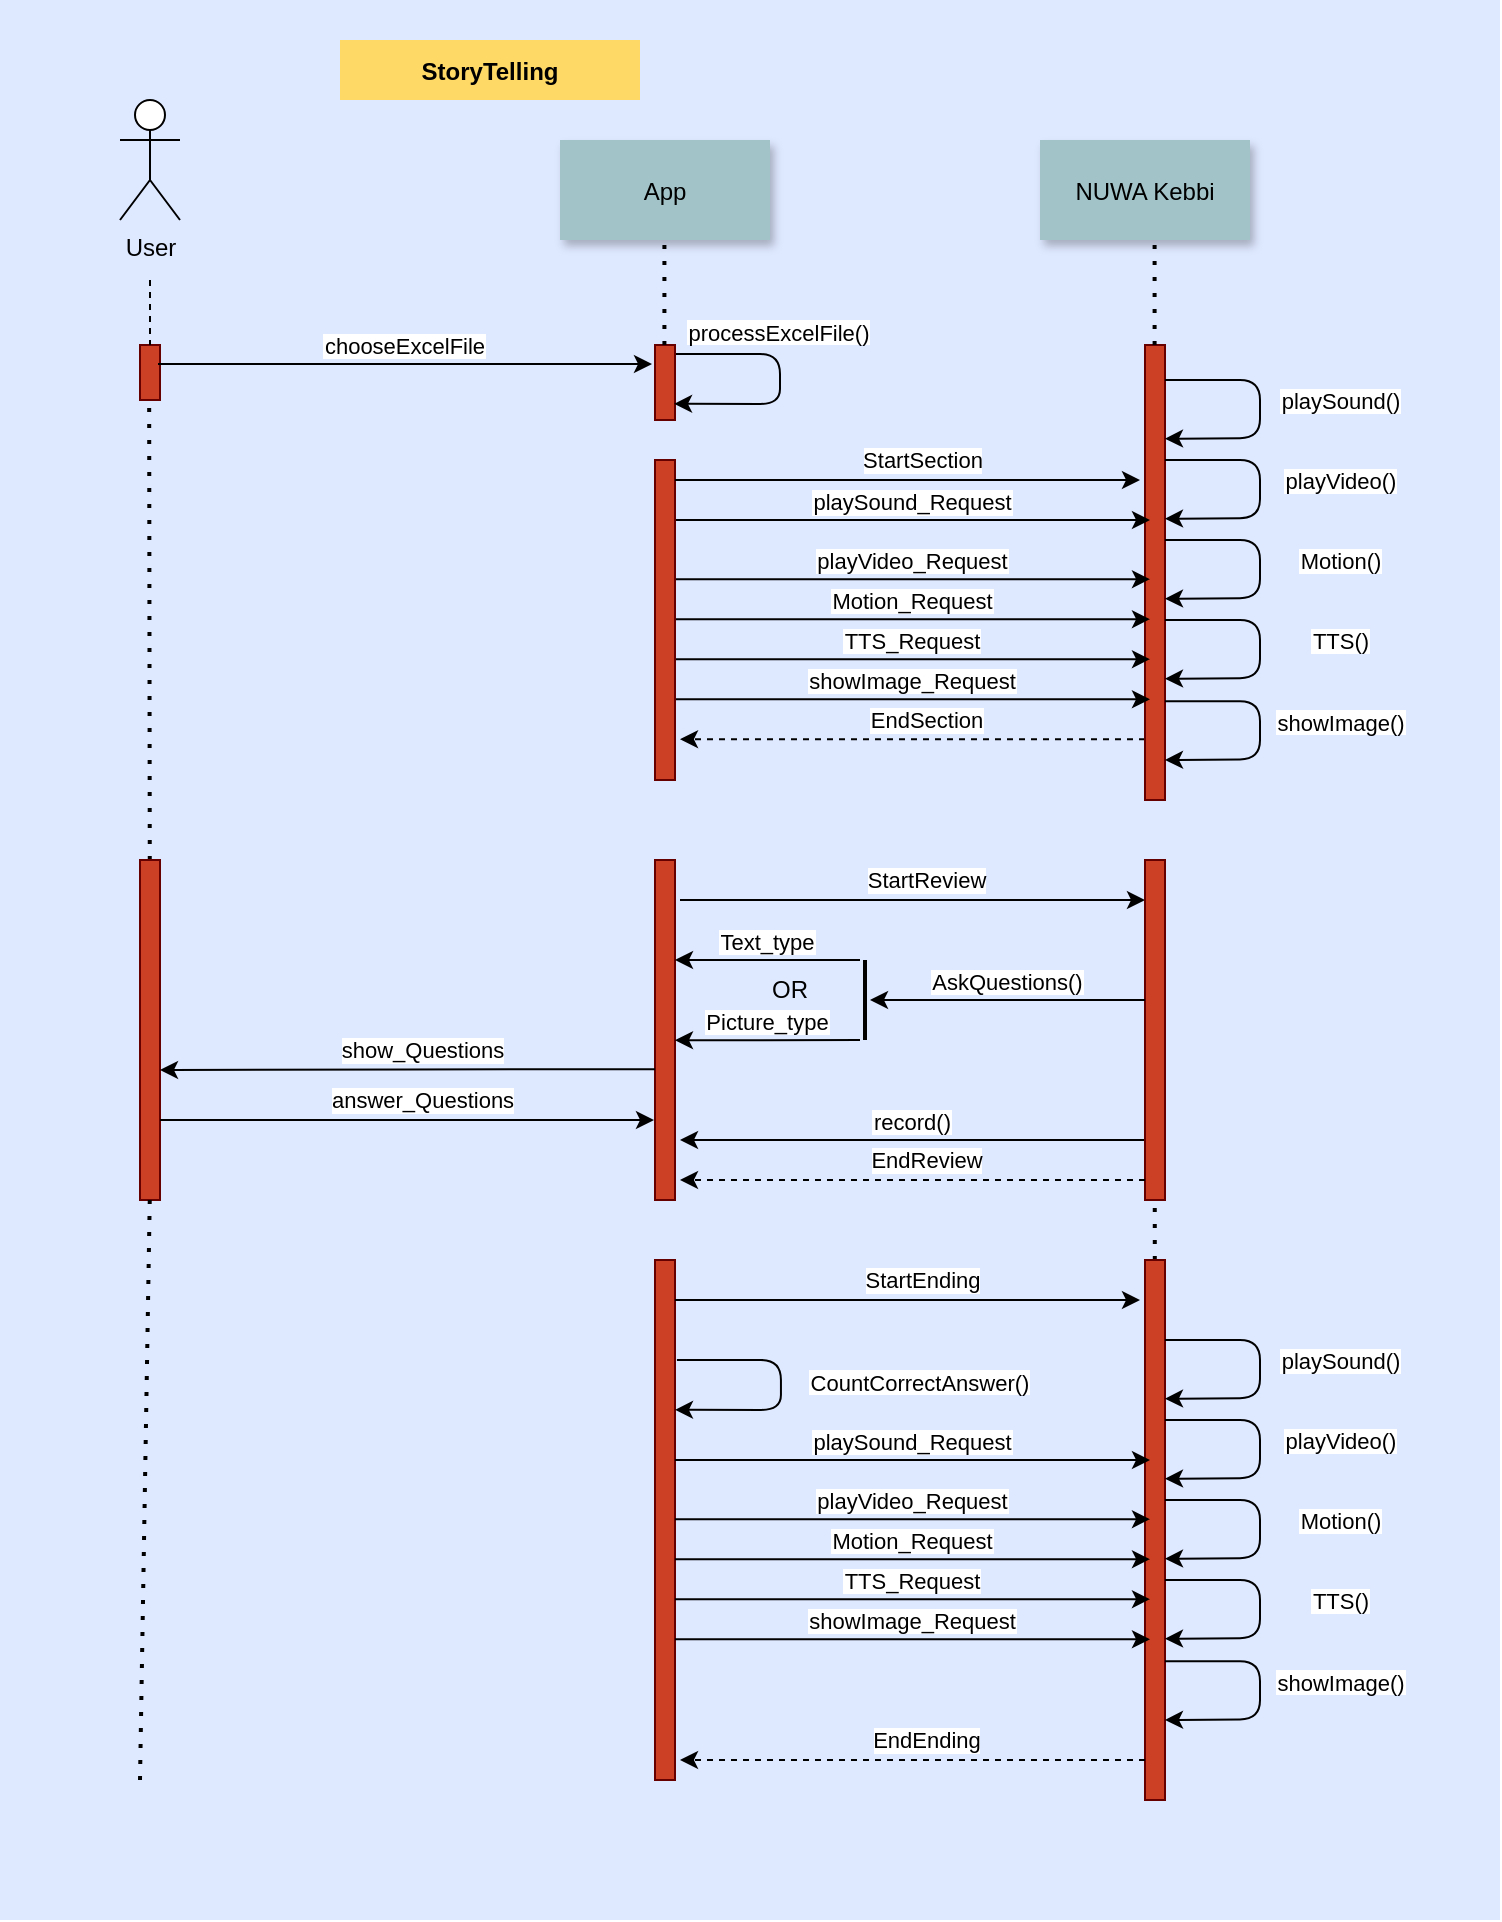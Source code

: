 <mxfile version="17.1.2" type="github" pages="8">
  <diagram name="sequence diagram" id="9361dd3d-8414-5efd-6122-117bd74ce7a7">
    <mxGraphModel dx="2350" dy="1275" grid="1" gridSize="10" guides="1" tooltips="1" connect="1" arrows="1" fold="1" page="0" pageScale="1.5" pageWidth="826" pageHeight="1169" background="#ffffff" math="0" shadow="0">
      <root>
        <mxCell id="0" />
        <mxCell id="1" parent="0" />
        <mxCell id="lmtjWTEQ8BwmCACEHWf--111" value="" style="endArrow=none;dashed=1;html=1;dashPattern=1 3;strokeWidth=2;entryX=0.5;entryY=1;entryDx=0;entryDy=0;" parent="1" edge="1">
          <mxGeometry width="50" height="50" relative="1" as="geometry">
            <mxPoint x="-137.79" y="610" as="sourcePoint" />
            <mxPoint x="-137.49" y="520" as="targetPoint" />
          </mxGeometry>
        </mxCell>
        <mxCell id="lmtjWTEQ8BwmCACEHWf--96" value="" style="endArrow=none;dashed=1;html=1;dashPattern=1 3;strokeWidth=2;entryX=0.5;entryY=1;entryDx=0;entryDy=0;" parent="1" edge="1">
          <mxGeometry width="50" height="50" relative="1" as="geometry">
            <mxPoint x="107.08" y="420" as="sourcePoint" />
            <mxPoint x="107.38" y="330" as="targetPoint" />
          </mxGeometry>
        </mxCell>
        <mxCell id="lmtjWTEQ8BwmCACEHWf--88" value="" style="endArrow=none;dashed=1;html=1;dashPattern=1 3;strokeWidth=2;entryX=0.5;entryY=1;entryDx=0;entryDy=0;" parent="1" edge="1">
          <mxGeometry width="50" height="50" relative="1" as="geometry">
            <mxPoint x="-137.84" y="400" as="sourcePoint" />
            <mxPoint x="-137.54" y="310" as="targetPoint" />
          </mxGeometry>
        </mxCell>
        <mxCell id="lmtjWTEQ8BwmCACEHWf--85" value="" style="endArrow=none;dashed=1;html=1;dashPattern=1 3;strokeWidth=2;entryX=0.5;entryY=1;entryDx=0;entryDy=0;" parent="1" edge="1">
          <mxGeometry width="50" height="50" relative="1" as="geometry">
            <mxPoint x="-137.6" y="180" as="sourcePoint" />
            <mxPoint x="-137.6" y="150" as="targetPoint" />
          </mxGeometry>
        </mxCell>
        <mxCell id="69" value="" style="fillColor=#DEE8FF;strokeColor=none" parent="1" vertex="1">
          <mxGeometry x="-470" y="-50" width="750" height="960" as="geometry" />
        </mxCell>
        <mxCell id="2" value="" style="fillColor=#CC4125;strokeColor=#660000" parent="1" vertex="1">
          <mxGeometry x="-400" y="122.5" width="10" height="27.5" as="geometry" />
        </mxCell>
        <mxCell id="9" value="chooseExcelFile" style="edgeStyle=none;verticalLabelPosition=top;verticalAlign=bottom;" parent="1" edge="1">
          <mxGeometry x="-507.5" y="44.73" width="100" height="100" as="geometry">
            <mxPoint x="-391" y="132" as="sourcePoint" />
            <mxPoint x="-144" y="132" as="targetPoint" />
          </mxGeometry>
        </mxCell>
        <mxCell id="21" value="" style="fillColor=#CC4125;strokeColor=#660000" parent="1" vertex="1">
          <mxGeometry x="-142.5" y="122.5" width="10" height="37.5" as="geometry" />
        </mxCell>
        <mxCell id="22" value="App" style="shadow=1;fillColor=#A2C4C9;strokeColor=none" parent="1" vertex="1">
          <mxGeometry x="-190" y="20" width="105" height="50" as="geometry" />
        </mxCell>
        <mxCell id="24" value="NUWA Kebbi" style="shadow=1;fillColor=#A2C4C9;strokeColor=none" parent="1" vertex="1">
          <mxGeometry x="50" y="20" width="105" height="50" as="geometry" />
        </mxCell>
        <mxCell id="lmtjWTEQ8BwmCACEHWf--90" style="edgeStyle=orthogonalEdgeStyle;rounded=0;orthogonalLoop=1;jettySize=auto;html=1;startArrow=none;startFill=0;endArrow=classic;endFill=1;dashed=1;" parent="1" edge="1">
          <mxGeometry relative="1" as="geometry">
            <mxPoint x="-130" y="319.58" as="targetPoint" />
            <mxPoint x="102.5" y="319.58" as="sourcePoint" />
            <Array as="points">
              <mxPoint x="-130" y="319.58" />
            </Array>
          </mxGeometry>
        </mxCell>
        <mxCell id="lmtjWTEQ8BwmCACEHWf--91" value="EndSection" style="edgeLabel;html=1;align=center;verticalAlign=middle;resizable=0;points=[];" parent="lmtjWTEQ8BwmCACEHWf--90" vertex="1" connectable="0">
          <mxGeometry x="-0.058" relative="1" as="geometry">
            <mxPoint y="-10.03" as="offset" />
          </mxGeometry>
        </mxCell>
        <mxCell id="26" value="" style="fillColor=#CC4125;strokeColor=#660000" parent="1" vertex="1">
          <mxGeometry x="102.5" y="122.5" width="10" height="227.5" as="geometry" />
        </mxCell>
        <mxCell id="33" value="" style="edgeStyle=elbowEdgeStyle;elbow=horizontal;endArrow=none;dashed=1" parent="1" target="2" edge="1">
          <mxGeometry x="-500" y="270" width="100" height="100" as="geometry">
            <mxPoint x="-395" y="90" as="sourcePoint" />
            <mxPoint x="-400" y="270" as="targetPoint" />
            <Array as="points">
              <mxPoint x="-395" y="90" />
              <mxPoint x="-435" y="150" />
            </Array>
          </mxGeometry>
        </mxCell>
        <mxCell id="71" value="StoryTelling" style="rounded=1;fontStyle=1;fillColor=#FFD966;strokeColor=none;arcSize=0;" parent="1" vertex="1">
          <mxGeometry x="-300" y="-30" width="150" height="30" as="geometry" />
        </mxCell>
        <mxCell id="KS5qGZGqWQ05uNnQKcyR-89" value="User" style="shape=umlActor;verticalLabelPosition=bottom;verticalAlign=top;html=1;outlineConnect=0;rotation=0;" parent="1" vertex="1">
          <mxGeometry x="-410" width="30" height="60" as="geometry" />
        </mxCell>
        <mxCell id="9md9J8usKPNt-FavH-AS-87" value="" style="line;strokeWidth=2;direction=south;html=1;" parent="1" vertex="1">
          <mxGeometry x="-42.5" y="430" width="10" height="40" as="geometry" />
        </mxCell>
        <mxCell id="9md9J8usKPNt-FavH-AS-88" value="OR" style="text;html=1;fillColor=none;align=center;verticalAlign=middle;whiteSpace=wrap;rounded=0;" parent="1" vertex="1">
          <mxGeometry x="-85" y="440" width="20" height="10" as="geometry" />
        </mxCell>
        <mxCell id="9md9J8usKPNt-FavH-AS-99" value="" style="endArrow=none;dashed=1;html=1;dashPattern=1 3;strokeWidth=2;entryX=0.5;entryY=1;entryDx=0;entryDy=0;exitX=0.5;exitY=0;exitDx=0;exitDy=0;" parent="1" edge="1">
          <mxGeometry width="50" height="50" relative="1" as="geometry">
            <mxPoint x="107.3" y="122.5" as="sourcePoint" />
            <mxPoint x="107.3" y="70" as="targetPoint" />
          </mxGeometry>
        </mxCell>
        <mxCell id="c4QNU4PEmCLkR0mvdzhD-78" value="playVideo_Request" style="edgeStyle=elbowEdgeStyle;elbow=vertical;verticalLabelPosition=top;verticalAlign=bottom" parent="1" edge="1">
          <mxGeometry x="-200" y="309.58" width="100" height="100" as="geometry">
            <mxPoint x="-132.5" y="239.58" as="sourcePoint" />
            <mxPoint x="105" y="239.75" as="targetPoint" />
            <Array as="points">
              <mxPoint x="-100" y="239.58" />
              <mxPoint x="-150" y="309.58" />
            </Array>
          </mxGeometry>
        </mxCell>
        <mxCell id="c4QNU4PEmCLkR0mvdzhD-79" value="Motion_Request" style="edgeStyle=elbowEdgeStyle;elbow=vertical;verticalLabelPosition=top;verticalAlign=bottom" parent="1" edge="1">
          <mxGeometry x="-200" y="329.58" width="100" height="100" as="geometry">
            <mxPoint x="-132.5" y="259.58" as="sourcePoint" />
            <mxPoint x="105" y="259.75" as="targetPoint" />
            <Array as="points">
              <mxPoint x="-100" y="259.58" />
              <mxPoint x="-150" y="329.58" />
            </Array>
          </mxGeometry>
        </mxCell>
        <mxCell id="c4QNU4PEmCLkR0mvdzhD-80" value="playSound_Request" style="edgeStyle=elbowEdgeStyle;elbow=vertical;verticalLabelPosition=top;verticalAlign=bottom" parent="1" edge="1">
          <mxGeometry x="-200" y="280.0" width="100" height="100" as="geometry">
            <mxPoint x="-132.5" y="210.0" as="sourcePoint" />
            <mxPoint x="105" y="210.17" as="targetPoint" />
            <Array as="points">
              <mxPoint x="-100" y="210.0" />
              <mxPoint x="-150" y="280.0" />
            </Array>
          </mxGeometry>
        </mxCell>
        <mxCell id="c4QNU4PEmCLkR0mvdzhD-81" value="TTS_Request" style="edgeStyle=elbowEdgeStyle;elbow=vertical;verticalLabelPosition=top;verticalAlign=bottom" parent="1" edge="1">
          <mxGeometry x="-200" y="349.58" width="100" height="100" as="geometry">
            <mxPoint x="-132.5" y="279.58" as="sourcePoint" />
            <mxPoint x="105" y="279.75" as="targetPoint" />
            <Array as="points">
              <mxPoint x="-100" y="279.58" />
              <mxPoint x="-150" y="349.58" />
            </Array>
          </mxGeometry>
        </mxCell>
        <mxCell id="c4QNU4PEmCLkR0mvdzhD-83" value="" style="endArrow=none;dashed=1;html=1;dashPattern=1 3;strokeWidth=2;entryX=0.5;entryY=1;entryDx=0;entryDy=0;exitX=0.5;exitY=0;exitDx=0;exitDy=0;" parent="1" edge="1">
          <mxGeometry width="50" height="50" relative="1" as="geometry">
            <mxPoint x="-137.79" y="122.5" as="sourcePoint" />
            <mxPoint x="-137.79" y="70" as="targetPoint" />
          </mxGeometry>
        </mxCell>
        <mxCell id="c4QNU4PEmCLkR0mvdzhD-84" value="showImage_Request" style="edgeStyle=elbowEdgeStyle;elbow=vertical;verticalLabelPosition=top;verticalAlign=bottom" parent="1" edge="1">
          <mxGeometry x="-200" y="369.66" width="100" height="100" as="geometry">
            <mxPoint x="-132.5" y="299.66" as="sourcePoint" />
            <mxPoint x="105" y="299.83" as="targetPoint" />
            <Array as="points">
              <mxPoint x="-100" y="299.66" />
              <mxPoint x="-150" y="369.66" />
            </Array>
          </mxGeometry>
        </mxCell>
        <mxCell id="c4QNU4PEmCLkR0mvdzhD-92" value="record()" style="edgeStyle=elbowEdgeStyle;elbow=vertical;verticalLabelPosition=top;verticalAlign=bottom;endArrow=none;endFill=0;startArrow=classic;startFill=1;" parent="1" edge="1">
          <mxGeometry x="-202.5" y="590" width="100" height="100" as="geometry">
            <mxPoint x="-130" y="520" as="sourcePoint" />
            <mxPoint x="102.5" y="520.17" as="targetPoint" />
            <Array as="points">
              <mxPoint x="-102.5" y="520.0" />
              <mxPoint x="-152.5" y="590" />
            </Array>
          </mxGeometry>
        </mxCell>
        <mxCell id="lmtjWTEQ8BwmCACEHWf--71" value="processExcelFile()" style="edgeStyle=none;verticalLabelPosition=top;verticalAlign=bottom;entryX=0.953;entryY=0.784;entryDx=0;entryDy=0;entryPerimeter=0;" parent="1" target="21" edge="1">
          <mxGeometry x="-730" y="-40" width="100" height="100" as="geometry">
            <mxPoint x="-132" y="127" as="sourcePoint" />
            <mxPoint x="-132" y="155" as="targetPoint" />
            <Array as="points">
              <mxPoint x="-80" y="127" />
              <mxPoint x="-80" y="152" />
            </Array>
            <mxPoint x="52" y="-14" as="offset" />
          </mxGeometry>
        </mxCell>
        <mxCell id="lmtjWTEQ8BwmCACEHWf--79" value="playSound()" style="edgeStyle=none;verticalLabelPosition=top;verticalAlign=bottom;entryX=1;entryY=0.25;entryDx=0;entryDy=0;" parent="1" edge="1">
          <mxGeometry x="-730" y="-60" width="100" height="100" as="geometry">
            <mxPoint x="112.5" y="140" as="sourcePoint" />
            <mxPoint x="112.5" y="169.375" as="targetPoint" />
            <Array as="points">
              <mxPoint x="160" y="140" />
              <mxPoint x="160" y="169" />
            </Array>
            <mxPoint x="88" y="5" as="offset" />
          </mxGeometry>
        </mxCell>
        <mxCell id="lmtjWTEQ8BwmCACEHWf--80" value="playVideo()" style="edgeStyle=none;verticalLabelPosition=top;verticalAlign=bottom;entryX=1;entryY=0.25;entryDx=0;entryDy=0;" parent="1" edge="1">
          <mxGeometry x="-730" y="-20" width="100" height="100" as="geometry">
            <mxPoint x="112.5" y="180" as="sourcePoint" />
            <mxPoint x="112.5" y="209.375" as="targetPoint" />
            <Array as="points">
              <mxPoint x="160" y="180" />
              <mxPoint x="160" y="209" />
            </Array>
            <mxPoint x="88" y="5" as="offset" />
          </mxGeometry>
        </mxCell>
        <mxCell id="lmtjWTEQ8BwmCACEHWf--81" value="Motion()" style="edgeStyle=none;verticalLabelPosition=top;verticalAlign=bottom;entryX=1;entryY=0.25;entryDx=0;entryDy=0;" parent="1" edge="1">
          <mxGeometry x="-730" y="20" width="100" height="100" as="geometry">
            <mxPoint x="112.5" y="220" as="sourcePoint" />
            <mxPoint x="112.5" y="249.375" as="targetPoint" />
            <Array as="points">
              <mxPoint x="160" y="220" />
              <mxPoint x="160" y="249" />
            </Array>
            <mxPoint x="88" y="5" as="offset" />
          </mxGeometry>
        </mxCell>
        <mxCell id="lmtjWTEQ8BwmCACEHWf--82" value="TTS()" style="edgeStyle=none;verticalLabelPosition=top;verticalAlign=bottom;entryX=1;entryY=0.25;entryDx=0;entryDy=0;" parent="1" edge="1">
          <mxGeometry x="-730" y="60" width="100" height="100" as="geometry">
            <mxPoint x="112.5" y="260" as="sourcePoint" />
            <mxPoint x="112.5" y="289.375" as="targetPoint" />
            <Array as="points">
              <mxPoint x="160" y="260" />
              <mxPoint x="160" y="289" />
            </Array>
            <mxPoint x="88" y="5" as="offset" />
          </mxGeometry>
        </mxCell>
        <mxCell id="lmtjWTEQ8BwmCACEHWf--83" value="showImage()" style="edgeStyle=none;verticalLabelPosition=top;verticalAlign=bottom;entryX=1;entryY=0.25;entryDx=0;entryDy=0;" parent="1" edge="1">
          <mxGeometry x="-730" y="100.62" width="100" height="100" as="geometry">
            <mxPoint x="112.5" y="300.62" as="sourcePoint" />
            <mxPoint x="112.5" y="329.995" as="targetPoint" />
            <Array as="points">
              <mxPoint x="160" y="300.62" />
              <mxPoint x="160" y="329.62" />
            </Array>
            <mxPoint x="88" y="5" as="offset" />
          </mxGeometry>
        </mxCell>
        <mxCell id="lmtjWTEQ8BwmCACEHWf--84" value="" style="fillColor=#CC4125;strokeColor=#660000" parent="1" vertex="1">
          <mxGeometry x="-142.5" y="180" width="10" height="160" as="geometry" />
        </mxCell>
        <mxCell id="lmtjWTEQ8BwmCACEHWf--89" value="" style="fillColor=#CC4125;strokeColor=#660000" parent="1" vertex="1">
          <mxGeometry x="-142.5" y="380" width="10" height="170" as="geometry" />
        </mxCell>
        <mxCell id="lmtjWTEQ8BwmCACEHWf--92" style="edgeStyle=orthogonalEdgeStyle;rounded=0;orthogonalLoop=1;jettySize=auto;html=1;startArrow=classic;startFill=1;endArrow=none;endFill=0;" parent="1" edge="1">
          <mxGeometry relative="1" as="geometry">
            <mxPoint x="-132.5" y="190" as="targetPoint" />
            <mxPoint x="100" y="190" as="sourcePoint" />
            <Array as="points">
              <mxPoint x="-132.5" y="190" />
            </Array>
          </mxGeometry>
        </mxCell>
        <mxCell id="lmtjWTEQ8BwmCACEHWf--93" value="StartSection" style="edgeLabel;html=1;align=center;verticalAlign=middle;resizable=0;points=[];" parent="lmtjWTEQ8BwmCACEHWf--92" vertex="1" connectable="0">
          <mxGeometry x="-0.058" relative="1" as="geometry">
            <mxPoint y="-10.03" as="offset" />
          </mxGeometry>
        </mxCell>
        <mxCell id="lmtjWTEQ8BwmCACEHWf--94" style="edgeStyle=orthogonalEdgeStyle;rounded=0;orthogonalLoop=1;jettySize=auto;html=1;startArrow=classic;startFill=1;endArrow=none;endFill=0;" parent="1" edge="1">
          <mxGeometry relative="1" as="geometry">
            <mxPoint x="-130" y="400.0" as="targetPoint" />
            <mxPoint x="102.5" y="400.0" as="sourcePoint" />
            <Array as="points">
              <mxPoint x="-130" y="400" />
            </Array>
          </mxGeometry>
        </mxCell>
        <mxCell id="lmtjWTEQ8BwmCACEHWf--95" value="StartReview" style="edgeLabel;html=1;align=center;verticalAlign=middle;resizable=0;points=[];" parent="lmtjWTEQ8BwmCACEHWf--94" vertex="1" connectable="0">
          <mxGeometry x="-0.058" relative="1" as="geometry">
            <mxPoint y="-10.03" as="offset" />
          </mxGeometry>
        </mxCell>
        <mxCell id="lmtjWTEQ8BwmCACEHWf--97" value="" style="fillColor=#CC4125;strokeColor=#660000" parent="1" vertex="1">
          <mxGeometry x="102.5" y="380" width="10" height="170" as="geometry" />
        </mxCell>
        <mxCell id="lmtjWTEQ8BwmCACEHWf--98" value="" style="endArrow=none;dashed=1;html=1;dashPattern=1 3;strokeWidth=2;entryX=0.5;entryY=1;entryDx=0;entryDy=0;" parent="1" source="lmtjWTEQ8BwmCACEHWf--99" edge="1">
          <mxGeometry width="50" height="50" relative="1" as="geometry">
            <mxPoint x="-395" y="490" as="sourcePoint" />
            <mxPoint x="-395.42" y="150" as="targetPoint" />
          </mxGeometry>
        </mxCell>
        <mxCell id="lmtjWTEQ8BwmCACEHWf--99" value="" style="fillColor=#CC4125;strokeColor=#660000" parent="1" vertex="1">
          <mxGeometry x="-400" y="380" width="10" height="170" as="geometry" />
        </mxCell>
        <mxCell id="lmtjWTEQ8BwmCACEHWf--101" value="AskQuestions()" style="edgeStyle=elbowEdgeStyle;elbow=vertical;verticalLabelPosition=top;verticalAlign=bottom;jumpStyle=arc;entryX=0.535;entryY=0.581;entryDx=0;entryDy=0;entryPerimeter=0;endArrow=none;endFill=0;startArrow=classic;startFill=1;" parent="1" edge="1">
          <mxGeometry x="158.31" y="520.25" width="100" height="100" as="geometry">
            <mxPoint x="-35" y="450" as="sourcePoint" />
            <mxPoint x="102.5" y="450.4" as="targetPoint" />
            <Array as="points">
              <mxPoint x="83.31" y="450" />
            </Array>
          </mxGeometry>
        </mxCell>
        <mxCell id="lmtjWTEQ8BwmCACEHWf--102" value="Text_type" style="edgeStyle=elbowEdgeStyle;elbow=vertical;verticalLabelPosition=top;verticalAlign=bottom;startArrow=classic;startFill=1;endArrow=none;endFill=0;exitX=1;exitY=0.238;exitDx=0;exitDy=0;exitPerimeter=0;" parent="1" edge="1">
          <mxGeometry x="-165" y="500.02" width="100" height="100" as="geometry">
            <mxPoint x="-132.5" y="430" as="sourcePoint" />
            <mxPoint x="-40" y="430" as="targetPoint" />
            <Array as="points">
              <mxPoint x="-65" y="430.02" />
              <mxPoint x="-115" y="500.02" />
            </Array>
          </mxGeometry>
        </mxCell>
        <mxCell id="lmtjWTEQ8BwmCACEHWf--103" value="Picture_type" style="edgeStyle=elbowEdgeStyle;elbow=vertical;verticalLabelPosition=top;verticalAlign=bottom;endArrow=none;endFill=0;startArrow=classic;startFill=1;exitX=1;exitY=0.429;exitDx=0;exitDy=0;exitPerimeter=0;" parent="1" edge="1">
          <mxGeometry x="-165" y="540.02" width="100" height="100" as="geometry">
            <mxPoint x="-132.5" y="470.11" as="sourcePoint" />
            <mxPoint x="-40" y="470" as="targetPoint" />
            <Array as="points">
              <mxPoint x="-65" y="470.02" />
              <mxPoint x="-115" y="540.02" />
            </Array>
          </mxGeometry>
        </mxCell>
        <mxCell id="lmtjWTEQ8BwmCACEHWf--105" style="edgeStyle=orthogonalEdgeStyle;rounded=0;orthogonalLoop=1;jettySize=auto;html=1;startArrow=none;startFill=0;endArrow=classic;endFill=1;" parent="1" edge="1">
          <mxGeometry relative="1" as="geometry">
            <mxPoint x="-390" y="485" as="targetPoint" />
            <mxPoint x="-142.5" y="484.66" as="sourcePoint" />
            <Array as="points">
              <mxPoint x="-266" y="485" />
              <mxPoint x="-390" y="485" />
            </Array>
          </mxGeometry>
        </mxCell>
        <mxCell id="lmtjWTEQ8BwmCACEHWf--106" value="show_Questions" style="edgeLabel;html=1;align=center;verticalAlign=middle;resizable=0;points=[];" parent="lmtjWTEQ8BwmCACEHWf--105" vertex="1" connectable="0">
          <mxGeometry x="-0.058" relative="1" as="geometry">
            <mxPoint y="-10.03" as="offset" />
          </mxGeometry>
        </mxCell>
        <mxCell id="lmtjWTEQ8BwmCACEHWf--107" style="edgeStyle=orthogonalEdgeStyle;rounded=0;orthogonalLoop=1;jettySize=auto;html=1;startArrow=classic;startFill=1;endArrow=none;endFill=0;" parent="1" edge="1">
          <mxGeometry relative="1" as="geometry">
            <mxPoint x="-390.0" y="510.0" as="targetPoint" />
            <mxPoint x="-143" y="510" as="sourcePoint" />
            <Array as="points">
              <mxPoint x="-143" y="510" />
            </Array>
          </mxGeometry>
        </mxCell>
        <mxCell id="lmtjWTEQ8BwmCACEHWf--108" value="answer_Questions" style="edgeLabel;html=1;align=center;verticalAlign=middle;resizable=0;points=[];" parent="lmtjWTEQ8BwmCACEHWf--107" vertex="1" connectable="0">
          <mxGeometry x="-0.058" relative="1" as="geometry">
            <mxPoint y="-10.03" as="offset" />
          </mxGeometry>
        </mxCell>
        <mxCell id="lmtjWTEQ8BwmCACEHWf--109" style="edgeStyle=orthogonalEdgeStyle;rounded=0;orthogonalLoop=1;jettySize=auto;html=1;startArrow=none;startFill=0;endArrow=classic;endFill=1;dashed=1;" parent="1" edge="1">
          <mxGeometry relative="1" as="geometry">
            <mxPoint x="-130.0" y="540.0" as="targetPoint" />
            <mxPoint x="102.5" y="540.0" as="sourcePoint" />
            <Array as="points">
              <mxPoint x="-130" y="540" />
            </Array>
          </mxGeometry>
        </mxCell>
        <mxCell id="lmtjWTEQ8BwmCACEHWf--110" value="EndReview" style="edgeLabel;html=1;align=center;verticalAlign=middle;resizable=0;points=[];" parent="lmtjWTEQ8BwmCACEHWf--109" vertex="1" connectable="0">
          <mxGeometry x="-0.058" relative="1" as="geometry">
            <mxPoint y="-10.03" as="offset" />
          </mxGeometry>
        </mxCell>
        <mxCell id="lmtjWTEQ8BwmCACEHWf--112" value="" style="endArrow=none;dashed=1;html=1;dashPattern=1 3;strokeWidth=2;entryX=0.5;entryY=1;entryDx=0;entryDy=0;" parent="1" source="lmtjWTEQ8BwmCACEHWf--115" edge="1">
          <mxGeometry width="50" height="50" relative="1" as="geometry">
            <mxPoint x="107.08" y="640.0" as="sourcePoint" />
            <mxPoint x="107.38" y="550" as="targetPoint" />
          </mxGeometry>
        </mxCell>
        <mxCell id="lmtjWTEQ8BwmCACEHWf--113" value="" style="endArrow=none;dashed=1;html=1;dashPattern=1 3;strokeWidth=2;entryX=0.5;entryY=1;entryDx=0;entryDy=0;" parent="1" edge="1">
          <mxGeometry width="50" height="50" relative="1" as="geometry">
            <mxPoint x="-400" y="840" as="sourcePoint" />
            <mxPoint x="-395.12" y="550" as="targetPoint" />
          </mxGeometry>
        </mxCell>
        <mxCell id="lmtjWTEQ8BwmCACEHWf--114" value="" style="fillColor=#CC4125;strokeColor=#660000" parent="1" vertex="1">
          <mxGeometry x="-142.5" y="580" width="10" height="260" as="geometry" />
        </mxCell>
        <mxCell id="lmtjWTEQ8BwmCACEHWf--115" value="" style="fillColor=#CC4125;strokeColor=#660000" parent="1" vertex="1">
          <mxGeometry x="102.5" y="580" width="10" height="270" as="geometry" />
        </mxCell>
        <mxCell id="lmtjWTEQ8BwmCACEHWf--121" style="edgeStyle=orthogonalEdgeStyle;rounded=0;orthogonalLoop=1;jettySize=auto;html=1;startArrow=classic;startFill=1;endArrow=none;endFill=0;" parent="1" edge="1">
          <mxGeometry relative="1" as="geometry">
            <mxPoint x="-132.5" y="600" as="targetPoint" />
            <mxPoint x="100" y="600" as="sourcePoint" />
            <Array as="points">
              <mxPoint x="-132.5" y="600" />
            </Array>
          </mxGeometry>
        </mxCell>
        <mxCell id="lmtjWTEQ8BwmCACEHWf--122" value="StartEnding" style="edgeLabel;html=1;align=center;verticalAlign=middle;resizable=0;points=[];" parent="lmtjWTEQ8BwmCACEHWf--121" vertex="1" connectable="0">
          <mxGeometry x="-0.058" relative="1" as="geometry">
            <mxPoint y="-10.03" as="offset" />
          </mxGeometry>
        </mxCell>
        <mxCell id="lmtjWTEQ8BwmCACEHWf--123" style="edgeStyle=orthogonalEdgeStyle;rounded=0;orthogonalLoop=1;jettySize=auto;html=1;startArrow=none;startFill=0;endArrow=classic;endFill=1;dashed=1;" parent="1" edge="1">
          <mxGeometry relative="1" as="geometry">
            <mxPoint x="-130.0" y="830" as="targetPoint" />
            <mxPoint x="102.5" y="830" as="sourcePoint" />
            <Array as="points">
              <mxPoint x="-130" y="830" />
            </Array>
          </mxGeometry>
        </mxCell>
        <mxCell id="lmtjWTEQ8BwmCACEHWf--124" value="EndEnding" style="edgeLabel;html=1;align=center;verticalAlign=middle;resizable=0;points=[];" parent="lmtjWTEQ8BwmCACEHWf--123" vertex="1" connectable="0">
          <mxGeometry x="-0.058" relative="1" as="geometry">
            <mxPoint y="-10.03" as="offset" />
          </mxGeometry>
        </mxCell>
        <mxCell id="lmtjWTEQ8BwmCACEHWf--125" value="CountCorrectAnswer()" style="edgeStyle=none;verticalLabelPosition=top;verticalAlign=bottom;entryX=0.953;entryY=0.784;entryDx=0;entryDy=0;entryPerimeter=0;" parent="1" edge="1">
          <mxGeometry x="-730" y="-40" width="100" height="100" as="geometry">
            <mxPoint x="-131.53" y="630" as="sourcePoint" />
            <mxPoint x="-132.5" y="654.9" as="targetPoint" />
            <Array as="points">
              <mxPoint x="-79.53" y="630" />
              <mxPoint x="-79.53" y="655" />
            </Array>
            <mxPoint x="122" y="8" as="offset" />
          </mxGeometry>
        </mxCell>
        <mxCell id="lmtjWTEQ8BwmCACEHWf--126" value="playVideo_Request" style="edgeStyle=elbowEdgeStyle;elbow=vertical;verticalLabelPosition=top;verticalAlign=bottom" parent="1" edge="1">
          <mxGeometry x="-200" y="779.58" width="100" height="100" as="geometry">
            <mxPoint x="-132.5" y="709.58" as="sourcePoint" />
            <mxPoint x="105" y="709.75" as="targetPoint" />
            <Array as="points">
              <mxPoint x="-100" y="709.58" />
              <mxPoint x="-150" y="779.58" />
            </Array>
          </mxGeometry>
        </mxCell>
        <mxCell id="lmtjWTEQ8BwmCACEHWf--127" value="Motion_Request" style="edgeStyle=elbowEdgeStyle;elbow=vertical;verticalLabelPosition=top;verticalAlign=bottom" parent="1" edge="1">
          <mxGeometry x="-200" y="799.58" width="100" height="100" as="geometry">
            <mxPoint x="-132.5" y="729.58" as="sourcePoint" />
            <mxPoint x="105" y="729.75" as="targetPoint" />
            <Array as="points">
              <mxPoint x="-100" y="729.58" />
              <mxPoint x="-150" y="799.58" />
            </Array>
          </mxGeometry>
        </mxCell>
        <mxCell id="lmtjWTEQ8BwmCACEHWf--128" value="playSound_Request" style="edgeStyle=elbowEdgeStyle;elbow=vertical;verticalLabelPosition=top;verticalAlign=bottom" parent="1" edge="1">
          <mxGeometry x="-200" y="750" width="100" height="100" as="geometry">
            <mxPoint x="-132.5" y="680.0" as="sourcePoint" />
            <mxPoint x="105" y="680.17" as="targetPoint" />
            <Array as="points">
              <mxPoint x="-100" y="680" />
              <mxPoint x="-150" y="750" />
            </Array>
          </mxGeometry>
        </mxCell>
        <mxCell id="lmtjWTEQ8BwmCACEHWf--129" value="TTS_Request" style="edgeStyle=elbowEdgeStyle;elbow=vertical;verticalLabelPosition=top;verticalAlign=bottom" parent="1" edge="1">
          <mxGeometry x="-200" y="819.58" width="100" height="100" as="geometry">
            <mxPoint x="-132.5" y="749.58" as="sourcePoint" />
            <mxPoint x="105" y="749.75" as="targetPoint" />
            <Array as="points">
              <mxPoint x="-100" y="749.58" />
              <mxPoint x="-150" y="819.58" />
            </Array>
          </mxGeometry>
        </mxCell>
        <mxCell id="lmtjWTEQ8BwmCACEHWf--130" value="showImage_Request" style="edgeStyle=elbowEdgeStyle;elbow=vertical;verticalLabelPosition=top;verticalAlign=bottom" parent="1" edge="1">
          <mxGeometry x="-200" y="839.66" width="100" height="100" as="geometry">
            <mxPoint x="-132.5" y="769.66" as="sourcePoint" />
            <mxPoint x="105" y="769.83" as="targetPoint" />
            <Array as="points">
              <mxPoint x="-100" y="769.66" />
              <mxPoint x="-150" y="839.66" />
            </Array>
          </mxGeometry>
        </mxCell>
        <mxCell id="lmtjWTEQ8BwmCACEHWf--131" value="playSound()" style="edgeStyle=none;verticalLabelPosition=top;verticalAlign=bottom;entryX=1;entryY=0.25;entryDx=0;entryDy=0;" parent="1" edge="1">
          <mxGeometry x="-730" y="420" width="100" height="100" as="geometry">
            <mxPoint x="112.5" y="620" as="sourcePoint" />
            <mxPoint x="112.5" y="649.375" as="targetPoint" />
            <Array as="points">
              <mxPoint x="160" y="620" />
              <mxPoint x="160" y="649" />
            </Array>
            <mxPoint x="88" y="5" as="offset" />
          </mxGeometry>
        </mxCell>
        <mxCell id="lmtjWTEQ8BwmCACEHWf--132" value="playVideo()" style="edgeStyle=none;verticalLabelPosition=top;verticalAlign=bottom;entryX=1;entryY=0.25;entryDx=0;entryDy=0;" parent="1" edge="1">
          <mxGeometry x="-730" y="460" width="100" height="100" as="geometry">
            <mxPoint x="112.5" y="660" as="sourcePoint" />
            <mxPoint x="112.5" y="689.375" as="targetPoint" />
            <Array as="points">
              <mxPoint x="160" y="660" />
              <mxPoint x="160" y="689" />
            </Array>
            <mxPoint x="88" y="5" as="offset" />
          </mxGeometry>
        </mxCell>
        <mxCell id="lmtjWTEQ8BwmCACEHWf--133" value="Motion()" style="edgeStyle=none;verticalLabelPosition=top;verticalAlign=bottom;entryX=1;entryY=0.25;entryDx=0;entryDy=0;" parent="1" edge="1">
          <mxGeometry x="-730" y="500" width="100" height="100" as="geometry">
            <mxPoint x="112.5" y="700" as="sourcePoint" />
            <mxPoint x="112.5" y="729.375" as="targetPoint" />
            <Array as="points">
              <mxPoint x="160" y="700" />
              <mxPoint x="160" y="729" />
            </Array>
            <mxPoint x="88" y="5" as="offset" />
          </mxGeometry>
        </mxCell>
        <mxCell id="lmtjWTEQ8BwmCACEHWf--134" value="TTS()" style="edgeStyle=none;verticalLabelPosition=top;verticalAlign=bottom;entryX=1;entryY=0.25;entryDx=0;entryDy=0;" parent="1" edge="1">
          <mxGeometry x="-730" y="540" width="100" height="100" as="geometry">
            <mxPoint x="112.5" y="740" as="sourcePoint" />
            <mxPoint x="112.5" y="769.375" as="targetPoint" />
            <Array as="points">
              <mxPoint x="160" y="740" />
              <mxPoint x="160" y="769" />
            </Array>
            <mxPoint x="88" y="5" as="offset" />
          </mxGeometry>
        </mxCell>
        <mxCell id="lmtjWTEQ8BwmCACEHWf--135" value="showImage()" style="edgeStyle=none;verticalLabelPosition=top;verticalAlign=bottom;entryX=1;entryY=0.25;entryDx=0;entryDy=0;" parent="1" edge="1">
          <mxGeometry x="-730" y="580.62" width="100" height="100" as="geometry">
            <mxPoint x="112.5" y="780.62" as="sourcePoint" />
            <mxPoint x="112.5" y="809.995" as="targetPoint" />
            <Array as="points">
              <mxPoint x="160" y="780.62" />
              <mxPoint x="160" y="809.62" />
            </Array>
            <mxPoint x="88" y="5" as="offset" />
          </mxGeometry>
        </mxCell>
      </root>
    </mxGraphModel>
  </diagram>
  <diagram id="WVfsM9W4zLKHH_mNgAVs" name="use case">
    <mxGraphModel dx="2062" dy="1132" grid="1" gridSize="10" guides="1" tooltips="1" connect="1" arrows="1" fold="1" page="1" pageScale="1" pageWidth="827" pageHeight="1169" math="0" shadow="0">
      <root>
        <mxCell id="P1gCdbork5o8AnYZZEtu-0" />
        <mxCell id="P1gCdbork5o8AnYZZEtu-1" parent="P1gCdbork5o8AnYZZEtu-0" />
        <mxCell id="bJd6qJVdSjFUARL3tQS6-0" value="" style="fillColor=#DEE8FF;strokeColor=none" parent="P1gCdbork5o8AnYZZEtu-1" vertex="1">
          <mxGeometry x="60" y="12.5" width="1400" height="957.5" as="geometry" />
        </mxCell>
        <mxCell id="S5V0LhMDhIqk0AyRmhoE-0" value="" style="rounded=0;whiteSpace=wrap;html=1;strokeColor=#000000;" parent="P1gCdbork5o8AnYZZEtu-1" vertex="1">
          <mxGeometry x="340" y="30" width="700" height="900" as="geometry" />
        </mxCell>
        <mxCell id="0w21FAGErWeUw9ZMnfu5-23" style="edgeStyle=orthogonalEdgeStyle;rounded=0;orthogonalLoop=1;jettySize=auto;html=1;entryX=0;entryY=0.5;entryDx=0;entryDy=0;endArrow=classic;endFill=1;" parent="P1gCdbork5o8AnYZZEtu-1" source="S5V0LhMDhIqk0AyRmhoE-1" target="S5V0LhMDhIqk0AyRmhoE-5" edge="1">
          <mxGeometry relative="1" as="geometry" />
        </mxCell>
        <mxCell id="0w21FAGErWeUw9ZMnfu5-24" style="edgeStyle=orthogonalEdgeStyle;rounded=0;orthogonalLoop=1;jettySize=auto;html=1;entryX=0;entryY=0.5;entryDx=0;entryDy=0;endArrow=classic;endFill=1;exitX=0.5;exitY=0;exitDx=0;exitDy=0;exitPerimeter=0;" parent="P1gCdbork5o8AnYZZEtu-1" source="S5V0LhMDhIqk0AyRmhoE-1" target="MXVG3nQKKAKCpkI0R1rA-6" edge="1">
          <mxGeometry relative="1" as="geometry">
            <Array as="points">
              <mxPoint x="160" y="505" />
              <mxPoint x="160" y="105" />
            </Array>
          </mxGeometry>
        </mxCell>
        <mxCell id="0w21FAGErWeUw9ZMnfu5-31" style="edgeStyle=orthogonalEdgeStyle;rounded=0;orthogonalLoop=1;jettySize=auto;html=1;entryX=0;entryY=0.5;entryDx=0;entryDy=0;startArrow=none;startFill=0;endArrow=classic;endFill=1;" parent="P1gCdbork5o8AnYZZEtu-1" source="S5V0LhMDhIqk0AyRmhoE-1" target="KpZZcX2TR3Z07vyWV9OH-1" edge="1">
          <mxGeometry relative="1" as="geometry">
            <Array as="points">
              <mxPoint x="155" y="740" />
            </Array>
          </mxGeometry>
        </mxCell>
        <mxCell id="S5V0LhMDhIqk0AyRmhoE-1" value="User" style="shape=umlActor;verticalLabelPosition=bottom;verticalAlign=top;html=1;outlineConnect=0;strokeColor=#000000;" parent="P1gCdbork5o8AnYZZEtu-1" vertex="1">
          <mxGeometry x="140" y="505" width="30" height="60" as="geometry" />
        </mxCell>
        <mxCell id="0w21FAGErWeUw9ZMnfu5-18" style="edgeStyle=orthogonalEdgeStyle;rounded=0;orthogonalLoop=1;jettySize=auto;html=1;entryX=1;entryY=0.5;entryDx=0;entryDy=0;endArrow=classic;endFill=1;" parent="P1gCdbork5o8AnYZZEtu-1" source="S5V0LhMDhIqk0AyRmhoE-4" target="ZaFx9XiumE48rM6VbhXs-3" edge="1">
          <mxGeometry relative="1" as="geometry" />
        </mxCell>
        <mxCell id="0w21FAGErWeUw9ZMnfu5-20" style="edgeStyle=orthogonalEdgeStyle;rounded=0;orthogonalLoop=1;jettySize=auto;html=1;entryX=1;entryY=0.5;entryDx=0;entryDy=0;endArrow=classic;endFill=1;" parent="P1gCdbork5o8AnYZZEtu-1" source="S5V0LhMDhIqk0AyRmhoE-4" target="C_1P7J5J1Ic4LwbP0KE3-2" edge="1">
          <mxGeometry relative="1" as="geometry">
            <Array as="points">
              <mxPoint x="1130" y="185" />
            </Array>
          </mxGeometry>
        </mxCell>
        <mxCell id="0w21FAGErWeUw9ZMnfu5-32" style="edgeStyle=orthogonalEdgeStyle;rounded=0;orthogonalLoop=1;jettySize=auto;html=1;entryX=1;entryY=0.5;entryDx=0;entryDy=0;startArrow=none;startFill=0;endArrow=classic;endFill=1;" parent="P1gCdbork5o8AnYZZEtu-1" source="S5V0LhMDhIqk0AyRmhoE-4" target="MXVG3nQKKAKCpkI0R1rA-4" edge="1">
          <mxGeometry relative="1" as="geometry">
            <Array as="points">
              <mxPoint x="1140" y="880" />
            </Array>
          </mxGeometry>
        </mxCell>
        <mxCell id="S5V0LhMDhIqk0AyRmhoE-4" value="Kebbi" style="shape=umlActor;verticalLabelPosition=bottom;verticalAlign=top;html=1;outlineConnect=0;strokeColor=#000000;" parent="P1gCdbork5o8AnYZZEtu-1" vertex="1">
          <mxGeometry x="1120" y="505" width="30" height="60" as="geometry" />
        </mxCell>
        <mxCell id="0w21FAGErWeUw9ZMnfu5-15" value="" style="edgeStyle=orthogonalEdgeStyle;rounded=0;orthogonalLoop=1;jettySize=auto;html=1;endArrow=classic;endFill=1;" parent="P1gCdbork5o8AnYZZEtu-1" source="S5V0LhMDhIqk0AyRmhoE-5" target="MXVG3nQKKAKCpkI0R1rA-7" edge="1">
          <mxGeometry relative="1" as="geometry" />
        </mxCell>
        <mxCell id="S5V0LhMDhIqk0AyRmhoE-5" value="View Review" style="ellipse;whiteSpace=wrap;html=1;strokeColor=#000000;flipH=0;flipV=1;" parent="P1gCdbork5o8AnYZZEtu-1" vertex="1">
          <mxGeometry x="400" y="510" width="100" height="50" as="geometry" />
        </mxCell>
        <mxCell id="0w21FAGErWeUw9ZMnfu5-17" value="" style="edgeStyle=orthogonalEdgeStyle;rounded=0;orthogonalLoop=1;jettySize=auto;html=1;endArrow=classic;endFill=1;" parent="P1gCdbork5o8AnYZZEtu-1" source="ZaFx9XiumE48rM6VbhXs-3" target="C_1P7J5J1Ic4LwbP0KE3-1" edge="1">
          <mxGeometry relative="1" as="geometry" />
        </mxCell>
        <mxCell id="ZaFx9XiumE48rM6VbhXs-3" value="Feedback" style="ellipse;whiteSpace=wrap;html=1;strokeColor=#000000;" parent="P1gCdbork5o8AnYZZEtu-1" vertex="1">
          <mxGeometry x="880" y="510" width="100" height="50" as="geometry" />
        </mxCell>
        <mxCell id="KpZZcX2TR3Z07vyWV9OH-1" value="View Section" style="ellipse;whiteSpace=wrap;html=1;strokeColor=#000000;flipH=0;flipV=1;" parent="P1gCdbork5o8AnYZZEtu-1" vertex="1">
          <mxGeometry x="400" y="715" width="100" height="50" as="geometry" />
        </mxCell>
        <mxCell id="0w21FAGErWeUw9ZMnfu5-2" value="" style="edgeStyle=orthogonalEdgeStyle;rounded=0;orthogonalLoop=1;jettySize=auto;html=1;" parent="P1gCdbork5o8AnYZZEtu-1" source="KpZZcX2TR3Z07vyWV9OH-2" target="C_1P7J5J1Ic4LwbP0KE3-4" edge="1">
          <mxGeometry relative="1" as="geometry" />
        </mxCell>
        <mxCell id="0w21FAGErWeUw9ZMnfu5-25" style="edgeStyle=orthogonalEdgeStyle;rounded=0;orthogonalLoop=1;jettySize=auto;html=1;endArrow=none;endFill=0;startArrow=classic;startFill=1;" parent="P1gCdbork5o8AnYZZEtu-1" source="KpZZcX2TR3Z07vyWV9OH-2" edge="1">
          <mxGeometry relative="1" as="geometry">
            <mxPoint x="160" y="315" as="targetPoint" />
          </mxGeometry>
        </mxCell>
        <mxCell id="KpZZcX2TR3Z07vyWV9OH-2" value="View Ending" style="ellipse;whiteSpace=wrap;html=1;strokeColor=#000000;flipH=0;flipV=1;" parent="P1gCdbork5o8AnYZZEtu-1" vertex="1">
          <mxGeometry x="400" y="290" width="100" height="50" as="geometry" />
        </mxCell>
        <mxCell id="C_1P7J5J1Ic4LwbP0KE3-1" value="answer_question" style="ellipse;whiteSpace=wrap;html=1;strokeColor=#000000;flipH=0;flipV=1;" parent="P1gCdbork5o8AnYZZEtu-1" vertex="1">
          <mxGeometry x="740" y="510" width="100" height="50" as="geometry" />
        </mxCell>
        <mxCell id="C_1P7J5J1Ic4LwbP0KE3-2" value="playSound" style="ellipse;whiteSpace=wrap;html=1;strokeColor=#000000;flipH=0;flipV=1;" parent="P1gCdbork5o8AnYZZEtu-1" vertex="1">
          <mxGeometry x="580" y="160" width="100" height="50" as="geometry" />
        </mxCell>
        <mxCell id="0w21FAGErWeUw9ZMnfu5-26" style="edgeStyle=orthogonalEdgeStyle;rounded=0;orthogonalLoop=1;jettySize=auto;html=1;startArrow=classic;startFill=1;endArrow=none;endFill=0;" parent="P1gCdbork5o8AnYZZEtu-1" source="C_1P7J5J1Ic4LwbP0KE3-3" edge="1">
          <mxGeometry relative="1" as="geometry">
            <mxPoint x="1130" y="245" as="targetPoint" />
          </mxGeometry>
        </mxCell>
        <mxCell id="C_1P7J5J1Ic4LwbP0KE3-3" value="playVideo" style="ellipse;whiteSpace=wrap;html=1;strokeColor=#000000;flipH=0;flipV=1;" parent="P1gCdbork5o8AnYZZEtu-1" vertex="1">
          <mxGeometry x="580" y="220" width="100" height="50" as="geometry" />
        </mxCell>
        <mxCell id="0w21FAGErWeUw9ZMnfu5-27" style="edgeStyle=orthogonalEdgeStyle;rounded=0;orthogonalLoop=1;jettySize=auto;html=1;startArrow=classic;startFill=1;endArrow=none;endFill=0;" parent="P1gCdbork5o8AnYZZEtu-1" source="C_1P7J5J1Ic4LwbP0KE3-4" edge="1">
          <mxGeometry relative="1" as="geometry">
            <mxPoint x="1130" y="315" as="targetPoint" />
          </mxGeometry>
        </mxCell>
        <mxCell id="C_1P7J5J1Ic4LwbP0KE3-4" value="showImage" style="ellipse;whiteSpace=wrap;html=1;strokeColor=#000000;flipH=0;flipV=1;" parent="P1gCdbork5o8AnYZZEtu-1" vertex="1">
          <mxGeometry x="580" y="290" width="100" height="50" as="geometry" />
        </mxCell>
        <mxCell id="0w21FAGErWeUw9ZMnfu5-28" style="edgeStyle=orthogonalEdgeStyle;rounded=0;orthogonalLoop=1;jettySize=auto;html=1;startArrow=classic;startFill=1;endArrow=none;endFill=0;" parent="P1gCdbork5o8AnYZZEtu-1" source="C_1P7J5J1Ic4LwbP0KE3-5" edge="1">
          <mxGeometry relative="1" as="geometry">
            <mxPoint x="1130" y="385" as="targetPoint" />
          </mxGeometry>
        </mxCell>
        <mxCell id="C_1P7J5J1Ic4LwbP0KE3-5" value="TTS" style="ellipse;whiteSpace=wrap;html=1;strokeColor=#000000;flipH=0;flipV=1;" parent="P1gCdbork5o8AnYZZEtu-1" vertex="1">
          <mxGeometry x="580" y="360" width="100" height="50" as="geometry" />
        </mxCell>
        <mxCell id="0w21FAGErWeUw9ZMnfu5-29" style="edgeStyle=orthogonalEdgeStyle;rounded=0;orthogonalLoop=1;jettySize=auto;html=1;startArrow=classic;startFill=1;endArrow=none;endFill=0;" parent="P1gCdbork5o8AnYZZEtu-1" source="C_1P7J5J1Ic4LwbP0KE3-6" edge="1">
          <mxGeometry relative="1" as="geometry">
            <mxPoint x="1130" y="455" as="targetPoint" />
          </mxGeometry>
        </mxCell>
        <mxCell id="C_1P7J5J1Ic4LwbP0KE3-6" value="Motion" style="ellipse;whiteSpace=wrap;html=1;strokeColor=#000000;flipH=0;flipV=1;" parent="P1gCdbork5o8AnYZZEtu-1" vertex="1">
          <mxGeometry x="580" y="430" width="100" height="50" as="geometry" />
        </mxCell>
        <mxCell id="MXVG3nQKKAKCpkI0R1rA-0" value="playSound" style="ellipse;whiteSpace=wrap;html=1;strokeColor=#000000;flipH=0;flipV=1;" parent="P1gCdbork5o8AnYZZEtu-1" vertex="1">
          <mxGeometry x="580" y="585" width="100" height="50" as="geometry" />
        </mxCell>
        <mxCell id="MXVG3nQKKAKCpkI0R1rA-1" value="playVideo" style="ellipse;whiteSpace=wrap;html=1;strokeColor=#000000;flipH=0;flipV=1;" parent="P1gCdbork5o8AnYZZEtu-1" vertex="1">
          <mxGeometry x="580" y="645" width="100" height="50" as="geometry" />
        </mxCell>
        <mxCell id="MXVG3nQKKAKCpkI0R1rA-2" value="showImage" style="ellipse;whiteSpace=wrap;html=1;strokeColor=#000000;flipH=0;flipV=1;" parent="P1gCdbork5o8AnYZZEtu-1" vertex="1">
          <mxGeometry x="580" y="715" width="100" height="50" as="geometry" />
        </mxCell>
        <mxCell id="MXVG3nQKKAKCpkI0R1rA-3" value="TTS" style="ellipse;whiteSpace=wrap;html=1;strokeColor=#000000;flipH=0;flipV=1;" parent="P1gCdbork5o8AnYZZEtu-1" vertex="1">
          <mxGeometry x="580" y="785" width="100" height="50" as="geometry" />
        </mxCell>
        <mxCell id="MXVG3nQKKAKCpkI0R1rA-4" value="Motion" style="ellipse;whiteSpace=wrap;html=1;strokeColor=#000000;flipH=0;flipV=1;" parent="P1gCdbork5o8AnYZZEtu-1" vertex="1">
          <mxGeometry x="580" y="855" width="100" height="50" as="geometry" />
        </mxCell>
        <mxCell id="0w21FAGErWeUw9ZMnfu5-1" value="" style="edgeStyle=orthogonalEdgeStyle;rounded=0;orthogonalLoop=1;jettySize=auto;html=1;" parent="P1gCdbork5o8AnYZZEtu-1" source="MXVG3nQKKAKCpkI0R1rA-6" target="0w21FAGErWeUw9ZMnfu5-0" edge="1">
          <mxGeometry relative="1" as="geometry" />
        </mxCell>
        <mxCell id="MXVG3nQKKAKCpkI0R1rA-6" value="choose&lt;br&gt;ExcelFile" style="ellipse;whiteSpace=wrap;html=1;strokeColor=#000000;flipH=0;flipV=1;" parent="P1gCdbork5o8AnYZZEtu-1" vertex="1">
          <mxGeometry x="400.0" y="80" width="100" height="50" as="geometry" />
        </mxCell>
        <mxCell id="0w21FAGErWeUw9ZMnfu5-16" value="" style="edgeStyle=orthogonalEdgeStyle;rounded=0;orthogonalLoop=1;jettySize=auto;html=1;endArrow=classic;endFill=1;" parent="P1gCdbork5o8AnYZZEtu-1" source="MXVG3nQKKAKCpkI0R1rA-7" target="C_1P7J5J1Ic4LwbP0KE3-1" edge="1">
          <mxGeometry relative="1" as="geometry" />
        </mxCell>
        <mxCell id="MXVG3nQKKAKCpkI0R1rA-7" value="showQuestion" style="ellipse;whiteSpace=wrap;html=1;strokeColor=#000000;flipH=0;flipV=1;" parent="P1gCdbork5o8AnYZZEtu-1" vertex="1">
          <mxGeometry x="580" y="510" width="100" height="50" as="geometry" />
        </mxCell>
        <mxCell id="0w21FAGErWeUw9ZMnfu5-0" value="process&lt;br&gt;ExcelFile" style="ellipse;whiteSpace=wrap;html=1;strokeColor=#000000;flipH=0;flipV=1;" parent="P1gCdbork5o8AnYZZEtu-1" vertex="1">
          <mxGeometry x="580" y="80" width="100" height="50" as="geometry" />
        </mxCell>
        <mxCell id="0w21FAGErWeUw9ZMnfu5-5" value="" style="endArrow=classic;html=1;exitX=1;exitY=0.5;exitDx=0;exitDy=0;entryX=0;entryY=0.5;entryDx=0;entryDy=0;endFill=1;" parent="P1gCdbork5o8AnYZZEtu-1" source="KpZZcX2TR3Z07vyWV9OH-2" target="C_1P7J5J1Ic4LwbP0KE3-2" edge="1">
          <mxGeometry width="50" height="50" relative="1" as="geometry">
            <mxPoint x="500" y="320.4" as="sourcePoint" />
            <mxPoint x="500" y="170" as="targetPoint" />
            <Array as="points">
              <mxPoint x="500" y="185" />
            </Array>
          </mxGeometry>
        </mxCell>
        <mxCell id="0w21FAGErWeUw9ZMnfu5-7" value="" style="endArrow=classic;html=1;entryX=0;entryY=0.5;entryDx=0;entryDy=0;endFill=1;" parent="P1gCdbork5o8AnYZZEtu-1" target="C_1P7J5J1Ic4LwbP0KE3-3" edge="1">
          <mxGeometry width="50" height="50" relative="1" as="geometry">
            <mxPoint x="500" y="245" as="sourcePoint" />
            <mxPoint x="570" y="240" as="targetPoint" />
          </mxGeometry>
        </mxCell>
        <mxCell id="0w21FAGErWeUw9ZMnfu5-8" value="" style="endArrow=classic;html=1;entryX=0;entryY=0.5;entryDx=0;entryDy=0;endFill=1;" parent="P1gCdbork5o8AnYZZEtu-1" edge="1">
          <mxGeometry width="50" height="50" relative="1" as="geometry">
            <mxPoint x="500" y="384.71" as="sourcePoint" />
            <mxPoint x="580.0" y="384.71" as="targetPoint" />
          </mxGeometry>
        </mxCell>
        <mxCell id="0w21FAGErWeUw9ZMnfu5-9" value="" style="endArrow=classic;html=1;entryX=0;entryY=0.5;entryDx=0;entryDy=0;endFill=1;exitX=1;exitY=0.5;exitDx=0;exitDy=0;" parent="P1gCdbork5o8AnYZZEtu-1" source="KpZZcX2TR3Z07vyWV9OH-2" edge="1">
          <mxGeometry width="50" height="50" relative="1" as="geometry">
            <mxPoint x="500" y="454.71" as="sourcePoint" />
            <mxPoint x="580.0" y="454.71" as="targetPoint" />
            <Array as="points">
              <mxPoint x="500" y="455" />
            </Array>
          </mxGeometry>
        </mxCell>
        <mxCell id="0w21FAGErWeUw9ZMnfu5-10" value="" style="edgeStyle=orthogonalEdgeStyle;rounded=0;orthogonalLoop=1;jettySize=auto;html=1;" parent="P1gCdbork5o8AnYZZEtu-1" edge="1">
          <mxGeometry relative="1" as="geometry">
            <mxPoint x="500.0" y="740.0" as="sourcePoint" />
            <mxPoint x="580.0" y="740.0" as="targetPoint" />
          </mxGeometry>
        </mxCell>
        <mxCell id="0w21FAGErWeUw9ZMnfu5-11" value="" style="endArrow=classic;html=1;exitX=1;exitY=0.5;exitDx=0;exitDy=0;entryX=0;entryY=0.5;entryDx=0;entryDy=0;endFill=1;" parent="P1gCdbork5o8AnYZZEtu-1" edge="1">
          <mxGeometry width="50" height="50" relative="1" as="geometry">
            <mxPoint x="500.0" y="740.0" as="sourcePoint" />
            <mxPoint x="580.0" y="610.0" as="targetPoint" />
            <Array as="points">
              <mxPoint x="500" y="610" />
            </Array>
          </mxGeometry>
        </mxCell>
        <mxCell id="0w21FAGErWeUw9ZMnfu5-12" value="" style="endArrow=classic;html=1;entryX=0;entryY=0.5;entryDx=0;entryDy=0;endFill=1;" parent="P1gCdbork5o8AnYZZEtu-1" edge="1">
          <mxGeometry width="50" height="50" relative="1" as="geometry">
            <mxPoint x="500.0" y="670.0" as="sourcePoint" />
            <mxPoint x="580.0" y="670.0" as="targetPoint" />
          </mxGeometry>
        </mxCell>
        <mxCell id="0w21FAGErWeUw9ZMnfu5-13" value="" style="endArrow=classic;html=1;entryX=0;entryY=0.5;entryDx=0;entryDy=0;endFill=1;" parent="P1gCdbork5o8AnYZZEtu-1" edge="1">
          <mxGeometry width="50" height="50" relative="1" as="geometry">
            <mxPoint x="500.0" y="809.71" as="sourcePoint" />
            <mxPoint x="580.0" y="809.71" as="targetPoint" />
          </mxGeometry>
        </mxCell>
        <mxCell id="0w21FAGErWeUw9ZMnfu5-14" value="" style="endArrow=classic;html=1;entryX=0;entryY=0.5;entryDx=0;entryDy=0;endFill=1;exitX=1;exitY=0.5;exitDx=0;exitDy=0;" parent="P1gCdbork5o8AnYZZEtu-1" edge="1">
          <mxGeometry width="50" height="50" relative="1" as="geometry">
            <mxPoint x="500.0" y="740.0" as="sourcePoint" />
            <mxPoint x="580.0" y="879.71" as="targetPoint" />
            <Array as="points">
              <mxPoint x="500" y="880" />
            </Array>
          </mxGeometry>
        </mxCell>
        <mxCell id="0w21FAGErWeUw9ZMnfu5-33" style="edgeStyle=orthogonalEdgeStyle;rounded=0;orthogonalLoop=1;jettySize=auto;html=1;startArrow=classic;startFill=1;endArrow=none;endFill=0;" parent="P1gCdbork5o8AnYZZEtu-1" edge="1">
          <mxGeometry relative="1" as="geometry">
            <mxPoint x="1140" y="610" as="targetPoint" />
            <mxPoint x="680" y="610" as="sourcePoint" />
          </mxGeometry>
        </mxCell>
        <mxCell id="0w21FAGErWeUw9ZMnfu5-34" style="edgeStyle=orthogonalEdgeStyle;rounded=0;orthogonalLoop=1;jettySize=auto;html=1;startArrow=classic;startFill=1;endArrow=none;endFill=0;" parent="P1gCdbork5o8AnYZZEtu-1" edge="1">
          <mxGeometry relative="1" as="geometry">
            <mxPoint x="1140" y="670" as="targetPoint" />
            <mxPoint x="680" y="669.5" as="sourcePoint" />
            <Array as="points">
              <mxPoint x="910" y="670" />
              <mxPoint x="1140" y="670" />
            </Array>
          </mxGeometry>
        </mxCell>
        <mxCell id="0w21FAGErWeUw9ZMnfu5-35" style="edgeStyle=orthogonalEdgeStyle;rounded=0;orthogonalLoop=1;jettySize=auto;html=1;startArrow=classic;startFill=1;endArrow=none;endFill=0;" parent="P1gCdbork5o8AnYZZEtu-1" edge="1">
          <mxGeometry relative="1" as="geometry">
            <mxPoint x="1140" y="740" as="targetPoint" />
            <mxPoint x="680" y="739.5" as="sourcePoint" />
            <Array as="points">
              <mxPoint x="910" y="740" />
              <mxPoint x="1140" y="740" />
            </Array>
          </mxGeometry>
        </mxCell>
        <mxCell id="0w21FAGErWeUw9ZMnfu5-36" style="edgeStyle=orthogonalEdgeStyle;rounded=0;orthogonalLoop=1;jettySize=auto;html=1;startArrow=classic;startFill=1;endArrow=none;endFill=0;" parent="P1gCdbork5o8AnYZZEtu-1" edge="1">
          <mxGeometry relative="1" as="geometry">
            <mxPoint x="1140" y="810" as="targetPoint" />
            <mxPoint x="680" y="809.5" as="sourcePoint" />
            <Array as="points">
              <mxPoint x="910" y="810" />
              <mxPoint x="1140" y="810" />
            </Array>
          </mxGeometry>
        </mxCell>
        <mxCell id="bJd6qJVdSjFUARL3tQS6-17" value="StoryTelling" style="rounded=1;fontStyle=1;fillColor=#FFD966;strokeColor=none" parent="P1gCdbork5o8AnYZZEtu-1" vertex="1">
          <mxGeometry x="770" y="90" width="150" height="30" as="geometry" />
        </mxCell>
      </root>
    </mxGraphModel>
  </diagram>
  <diagram id="nLfrVauNa3x6epnvHNZk" name="Page-3">
    <mxGraphModel dx="1178" dy="1816" grid="1" gridSize="10" guides="1" tooltips="1" connect="1" arrows="1" fold="1" page="1" pageScale="1" pageWidth="827" pageHeight="1169" math="0" shadow="0">
      <root>
        <mxCell id="KCsMjHA4PrLzjNiua-Sv-0" />
        <mxCell id="KCsMjHA4PrLzjNiua-Sv-1" parent="KCsMjHA4PrLzjNiua-Sv-0" />
        <mxCell id="fmVImYb-RZzow3WHZ0ps-0" value="" style="fillColor=#DEE8FF;strokeColor=none" parent="KCsMjHA4PrLzjNiua-Sv-1" vertex="1">
          <mxGeometry x="20" y="-100" width="1110" height="470" as="geometry" />
        </mxCell>
        <mxCell id="fmVImYb-RZzow3WHZ0ps-1" value="" style="fillColor=#CC4125;strokeColor=#660000" parent="KCsMjHA4PrLzjNiua-Sv-1" vertex="1">
          <mxGeometry x="200" y="162.5" width="10" height="207.5" as="geometry" />
        </mxCell>
        <mxCell id="fmVImYb-RZzow3WHZ0ps-2" value="chooseExcelFile()" style="edgeStyle=none;verticalLabelPosition=top;verticalAlign=bottom" parent="KCsMjHA4PrLzjNiua-Sv-1" edge="1">
          <mxGeometry x="222.5" y="112.5" width="100" height="100" as="geometry">
            <mxPoint x="212.5" y="200" as="sourcePoint" />
            <mxPoint x="342.5" y="200" as="targetPoint" />
          </mxGeometry>
        </mxCell>
        <mxCell id="fmVImYb-RZzow3WHZ0ps-3" value="Section" style="shadow=1;fillColor=#A2C4C9;strokeColor=none" parent="KCsMjHA4PrLzjNiua-Sv-1" vertex="1">
          <mxGeometry x="295.004" y="60.0" width="105" height="50" as="geometry" />
        </mxCell>
        <mxCell id="fmVImYb-RZzow3WHZ0ps-4" value="" style="fillColor=#CC4125;strokeColor=#660000" parent="KCsMjHA4PrLzjNiua-Sv-1" vertex="1">
          <mxGeometry x="342.5" y="162.5" width="10" height="147.5" as="geometry" />
        </mxCell>
        <mxCell id="fmVImYb-RZzow3WHZ0ps-5" value="" style="fillColor=#CC4125;strokeColor=#660000" parent="KCsMjHA4PrLzjNiua-Sv-1" vertex="1">
          <mxGeometry x="587.5" y="162.5" width="10" height="147.5" as="geometry" />
        </mxCell>
        <mxCell id="fmVImYb-RZzow3WHZ0ps-6" value="Review" style="shadow=1;fillColor=#A2C4C9;strokeColor=none" parent="KCsMjHA4PrLzjNiua-Sv-1" vertex="1">
          <mxGeometry x="540" y="60" width="105" height="50" as="geometry" />
        </mxCell>
        <mxCell id="fmVImYb-RZzow3WHZ0ps-7" value="Ending" style="shadow=1;fillColor=#A2C4C9;strokeColor=none" parent="KCsMjHA4PrLzjNiua-Sv-1" vertex="1">
          <mxGeometry x="780" y="60" width="105" height="50" as="geometry" />
        </mxCell>
        <mxCell id="fmVImYb-RZzow3WHZ0ps-8" value="" style="fillColor=#CC4125;strokeColor=#660000" parent="KCsMjHA4PrLzjNiua-Sv-1" vertex="1">
          <mxGeometry x="832.5" y="162.5" width="10" height="157.5" as="geometry" />
        </mxCell>
        <mxCell id="fmVImYb-RZzow3WHZ0ps-9" value="" style="edgeStyle=elbowEdgeStyle;elbow=horizontal;endArrow=none;dashed=1" parent="KCsMjHA4PrLzjNiua-Sv-1" target="fmVImYb-RZzow3WHZ0ps-1" edge="1">
          <mxGeometry x="230.0" y="310" width="100" height="100" as="geometry">
            <mxPoint x="204.759" y="110" as="sourcePoint" />
            <mxPoint x="330" y="310" as="targetPoint" />
            <Array as="points">
              <mxPoint x="205" y="120" />
            </Array>
          </mxGeometry>
        </mxCell>
        <mxCell id="fmVImYb-RZzow3WHZ0ps-10" value="StoryTelling" style="rounded=1;fontStyle=1;fillColor=#FFD966;strokeColor=none" parent="KCsMjHA4PrLzjNiua-Sv-1" vertex="1">
          <mxGeometry x="70" y="-30" width="150" height="30" as="geometry" />
        </mxCell>
        <mxCell id="fmVImYb-RZzow3WHZ0ps-12" value="" style="edgeStyle=orthogonalEdgeStyle;rounded=0;orthogonalLoop=1;jettySize=auto;html=1;" parent="KCsMjHA4PrLzjNiua-Sv-1" target="fmVImYb-RZzow3WHZ0ps-1" edge="1">
          <mxGeometry relative="1" as="geometry">
            <mxPoint x="205" y="120" as="sourcePoint" />
          </mxGeometry>
        </mxCell>
        <mxCell id="fmVImYb-RZzow3WHZ0ps-13" value="User" style="shape=umlActor;verticalLabelPosition=bottom;verticalAlign=top;html=1;outlineConnect=0;rotation=0;" parent="KCsMjHA4PrLzjNiua-Sv-1" vertex="1">
          <mxGeometry x="190" y="30" width="30" height="60" as="geometry" />
        </mxCell>
        <mxCell id="fmVImYb-RZzow3WHZ0ps-14" value="" style="endArrow=classic;html=1;dashed=1;exitX=-0.021;exitY=0.929;exitDx=0;exitDy=0;exitPerimeter=0;" parent="KCsMjHA4PrLzjNiua-Sv-1" source="fmVImYb-RZzow3WHZ0ps-38" edge="1">
          <mxGeometry width="50" height="50" relative="1" as="geometry">
            <mxPoint x="838" y="340" as="sourcePoint" />
            <mxPoint x="211" y="341" as="targetPoint" />
            <Array as="points" />
          </mxGeometry>
        </mxCell>
        <mxCell id="fmVImYb-RZzow3WHZ0ps-15" value="End" style="edgeLabel;html=1;align=center;verticalAlign=middle;resizable=0;points=[];" parent="fmVImYb-RZzow3WHZ0ps-14" vertex="1" connectable="0">
          <mxGeometry x="0.065" y="1" relative="1" as="geometry">
            <mxPoint x="50.21" y="-12.16" as="offset" />
          </mxGeometry>
        </mxCell>
        <mxCell id="fmVImYb-RZzow3WHZ0ps-16" value="Text_type" style="edgeStyle=elbowEdgeStyle;elbow=vertical;verticalLabelPosition=top;verticalAlign=bottom" parent="KCsMjHA4PrLzjNiua-Sv-1" edge="1">
          <mxGeometry x="662.5" y="250" width="100" height="100" as="geometry">
            <mxPoint x="730" y="180" as="sourcePoint" />
            <mxPoint x="832.5" y="180" as="targetPoint" />
            <Array as="points">
              <mxPoint x="762.5" y="180" />
              <mxPoint x="712.5" y="250" />
            </Array>
          </mxGeometry>
        </mxCell>
        <mxCell id="fmVImYb-RZzow3WHZ0ps-17" value="Picture_type" style="edgeStyle=elbowEdgeStyle;elbow=vertical;verticalLabelPosition=top;verticalAlign=bottom" parent="KCsMjHA4PrLzjNiua-Sv-1" edge="1">
          <mxGeometry x="662.5" y="290" width="100" height="100" as="geometry">
            <mxPoint x="730" y="220" as="sourcePoint" />
            <mxPoint x="832.5" y="220" as="targetPoint" />
            <Array as="points">
              <mxPoint x="762.5" y="220" />
              <mxPoint x="712.5" y="290" />
            </Array>
          </mxGeometry>
        </mxCell>
        <mxCell id="fmVImYb-RZzow3WHZ0ps-18" value="" style="line;strokeWidth=2;direction=south;html=1;" parent="KCsMjHA4PrLzjNiua-Sv-1" vertex="1">
          <mxGeometry x="725" y="180" width="10" height="40" as="geometry" />
        </mxCell>
        <mxCell id="fmVImYb-RZzow3WHZ0ps-19" value="OR" style="text;html=1;fillColor=none;align=center;verticalAlign=middle;whiteSpace=wrap;rounded=0;" parent="KCsMjHA4PrLzjNiua-Sv-1" vertex="1">
          <mxGeometry x="765" y="190" width="20" height="10" as="geometry" />
        </mxCell>
        <mxCell id="fmVImYb-RZzow3WHZ0ps-20" value="" style="endArrow=none;dashed=1;html=1;dashPattern=1 3;strokeWidth=2;entryX=0.5;entryY=1;entryDx=0;entryDy=0;exitX=0.5;exitY=0;exitDx=0;exitDy=0;" parent="KCsMjHA4PrLzjNiua-Sv-1" edge="1">
          <mxGeometry width="50" height="50" relative="1" as="geometry">
            <mxPoint x="347.3" y="162.5" as="sourcePoint" />
            <mxPoint x="347.3" y="110" as="targetPoint" />
          </mxGeometry>
        </mxCell>
        <mxCell id="fmVImYb-RZzow3WHZ0ps-21" value="" style="endArrow=none;dashed=1;html=1;dashPattern=1 3;strokeWidth=2;entryX=0.5;entryY=1;entryDx=0;entryDy=0;exitX=0.5;exitY=0;exitDx=0;exitDy=0;" parent="KCsMjHA4PrLzjNiua-Sv-1" edge="1">
          <mxGeometry width="50" height="50" relative="1" as="geometry">
            <mxPoint x="837.3" y="162.5" as="sourcePoint" />
            <mxPoint x="837.3" y="110" as="targetPoint" />
          </mxGeometry>
        </mxCell>
        <mxCell id="fmVImYb-RZzow3WHZ0ps-22" value="AskQuestions()" style="edgeStyle=elbowEdgeStyle;elbow=vertical;verticalLabelPosition=top;verticalAlign=bottom;jumpStyle=arc;entryX=0.535;entryY=0.581;entryDx=0;entryDy=0;entryPerimeter=0;" parent="KCsMjHA4PrLzjNiua-Sv-1" target="fmVImYb-RZzow3WHZ0ps-18" edge="1">
          <mxGeometry x="785" y="271.25" width="100" height="100" as="geometry">
            <mxPoint x="597.5" y="201.25" as="sourcePoint" />
            <mxPoint x="710" y="201" as="targetPoint" />
            <Array as="points">
              <mxPoint x="710" y="201" />
            </Array>
          </mxGeometry>
        </mxCell>
        <mxCell id="fmVImYb-RZzow3WHZ0ps-23" value="playVideo()" style="edgeStyle=elbowEdgeStyle;elbow=vertical;verticalLabelPosition=top;verticalAlign=bottom" parent="KCsMjHA4PrLzjNiua-Sv-1" edge="1">
          <mxGeometry x="285" y="309.23" width="100" height="100" as="geometry">
            <mxPoint x="352.5" y="239.23" as="sourcePoint" />
            <mxPoint x="590" y="239.4" as="targetPoint" />
            <Array as="points">
              <mxPoint x="385" y="239.23" />
              <mxPoint x="335" y="309.23" />
            </Array>
          </mxGeometry>
        </mxCell>
        <mxCell id="fmVImYb-RZzow3WHZ0ps-24" value="Motion()" style="edgeStyle=elbowEdgeStyle;elbow=vertical;verticalLabelPosition=top;verticalAlign=bottom" parent="KCsMjHA4PrLzjNiua-Sv-1" edge="1">
          <mxGeometry x="285" y="329.23" width="100" height="100" as="geometry">
            <mxPoint x="352.5" y="259.23" as="sourcePoint" />
            <mxPoint x="590" y="259.4" as="targetPoint" />
            <Array as="points">
              <mxPoint x="385" y="259.23" />
              <mxPoint x="335" y="329.23" />
            </Array>
          </mxGeometry>
        </mxCell>
        <mxCell id="fmVImYb-RZzow3WHZ0ps-25" value="playSound()" style="edgeStyle=elbowEdgeStyle;elbow=vertical;verticalLabelPosition=top;verticalAlign=bottom" parent="KCsMjHA4PrLzjNiua-Sv-1" edge="1">
          <mxGeometry x="285" y="289.23" width="100" height="100" as="geometry">
            <mxPoint x="352.5" y="219.23" as="sourcePoint" />
            <mxPoint x="590" y="219.4" as="targetPoint" />
            <Array as="points">
              <mxPoint x="385" y="219.23" />
              <mxPoint x="335" y="289.23" />
            </Array>
          </mxGeometry>
        </mxCell>
        <mxCell id="fmVImYb-RZzow3WHZ0ps-26" value="TTS()" style="edgeStyle=elbowEdgeStyle;elbow=vertical;verticalLabelPosition=top;verticalAlign=bottom" parent="KCsMjHA4PrLzjNiua-Sv-1" edge="1">
          <mxGeometry x="285" y="349.23" width="100" height="100" as="geometry">
            <mxPoint x="352.5" y="279.23" as="sourcePoint" />
            <mxPoint x="590" y="279.4" as="targetPoint" />
            <Array as="points">
              <mxPoint x="385" y="279.23" />
              <mxPoint x="335" y="349.23" />
            </Array>
          </mxGeometry>
        </mxCell>
        <mxCell id="fmVImYb-RZzow3WHZ0ps-27" value="" style="endArrow=none;dashed=1;html=1;dashPattern=1 3;strokeWidth=2;entryX=0.5;entryY=1;entryDx=0;entryDy=0;exitX=0.5;exitY=0;exitDx=0;exitDy=0;" parent="KCsMjHA4PrLzjNiua-Sv-1" edge="1">
          <mxGeometry width="50" height="50" relative="1" as="geometry">
            <mxPoint x="592.21" y="162.5" as="sourcePoint" />
            <mxPoint x="592.21" y="110" as="targetPoint" />
          </mxGeometry>
        </mxCell>
        <mxCell id="fmVImYb-RZzow3WHZ0ps-28" value="showImage()" style="edgeStyle=elbowEdgeStyle;elbow=vertical;verticalLabelPosition=top;verticalAlign=bottom" parent="KCsMjHA4PrLzjNiua-Sv-1" edge="1">
          <mxGeometry x="285" y="369.31" width="100" height="100" as="geometry">
            <mxPoint x="352.5" y="299.31" as="sourcePoint" />
            <mxPoint x="590" y="299.48" as="targetPoint" />
            <Array as="points">
              <mxPoint x="385" y="299.31" />
              <mxPoint x="335" y="369.31" />
            </Array>
          </mxGeometry>
        </mxCell>
        <mxCell id="fmVImYb-RZzow3WHZ0ps-29" value="processExcelFile()" style="edgeStyle=none;verticalLabelPosition=top;verticalAlign=bottom;entryX=1;entryY=0.25;entryDx=0;entryDy=0;" parent="KCsMjHA4PrLzjNiua-Sv-1" target="fmVImYb-RZzow3WHZ0ps-4" edge="1">
          <mxGeometry width="100" height="100" as="geometry">
            <mxPoint x="352.5" y="170" as="sourcePoint" />
            <mxPoint x="390" y="210" as="targetPoint" />
            <Array as="points">
              <mxPoint x="400" y="170" />
              <mxPoint x="400" y="199" />
            </Array>
            <mxPoint x="98" y="5" as="offset" />
          </mxGeometry>
        </mxCell>
        <mxCell id="fmVImYb-RZzow3WHZ0ps-30" value="playVideo()" style="edgeStyle=elbowEdgeStyle;elbow=vertical;verticalLabelPosition=top;verticalAlign=bottom" parent="KCsMjHA4PrLzjNiua-Sv-1" edge="1">
          <mxGeometry x="765.17" y="316.01" width="100" height="100" as="geometry">
            <mxPoint x="845.17" y="246.01" as="sourcePoint" />
            <mxPoint x="1020" y="246" as="targetPoint" />
            <Array as="points">
              <mxPoint x="865.17" y="246.01" />
              <mxPoint x="815.17" y="316.01" />
            </Array>
          </mxGeometry>
        </mxCell>
        <mxCell id="fmVImYb-RZzow3WHZ0ps-31" value="Motion()" style="edgeStyle=elbowEdgeStyle;elbow=vertical;verticalLabelPosition=top;verticalAlign=bottom" parent="KCsMjHA4PrLzjNiua-Sv-1" edge="1">
          <mxGeometry x="765.17" y="336.01" width="100" height="100" as="geometry">
            <mxPoint x="845.17" y="266.01" as="sourcePoint" />
            <mxPoint x="1020" y="266" as="targetPoint" />
            <Array as="points">
              <mxPoint x="865.17" y="266.01" />
              <mxPoint x="815.17" y="336.01" />
            </Array>
          </mxGeometry>
        </mxCell>
        <mxCell id="fmVImYb-RZzow3WHZ0ps-32" value="playSound()" style="edgeStyle=elbowEdgeStyle;elbow=vertical;verticalLabelPosition=top;verticalAlign=bottom;exitX=0.983;exitY=0.278;exitDx=0;exitDy=0;exitPerimeter=0;" parent="KCsMjHA4PrLzjNiua-Sv-1" edge="1">
          <mxGeometry x="765.17" y="296.01" width="100" height="100" as="geometry">
            <mxPoint x="842.5" y="226.735" as="sourcePoint" />
            <mxPoint x="1020" y="226" as="targetPoint" />
            <Array as="points">
              <mxPoint x="865.17" y="226.01" />
              <mxPoint x="815.17" y="296.01" />
            </Array>
          </mxGeometry>
        </mxCell>
        <mxCell id="fmVImYb-RZzow3WHZ0ps-33" value="TTS()" style="edgeStyle=elbowEdgeStyle;elbow=vertical;verticalLabelPosition=top;verticalAlign=bottom" parent="KCsMjHA4PrLzjNiua-Sv-1" edge="1">
          <mxGeometry x="765.17" y="356.01" width="100" height="100" as="geometry">
            <mxPoint x="845.17" y="286.01" as="sourcePoint" />
            <mxPoint x="1020" y="286" as="targetPoint" />
            <Array as="points">
              <mxPoint x="865.17" y="286.01" />
              <mxPoint x="815.17" y="356.01" />
            </Array>
          </mxGeometry>
        </mxCell>
        <mxCell id="fmVImYb-RZzow3WHZ0ps-34" value="showImage()" style="edgeStyle=elbowEdgeStyle;elbow=vertical;verticalLabelPosition=top;verticalAlign=bottom;" parent="KCsMjHA4PrLzjNiua-Sv-1" edge="1">
          <mxGeometry x="775.17" y="376.01" width="100" height="100" as="geometry">
            <mxPoint x="842.67" y="306.01" as="sourcePoint" />
            <mxPoint x="1020" y="306" as="targetPoint" />
            <Array as="points">
              <mxPoint x="875.17" y="306.01" />
              <mxPoint x="825.17" y="376.01" />
            </Array>
          </mxGeometry>
        </mxCell>
        <mxCell id="fmVImYb-RZzow3WHZ0ps-35" value="record()" style="edgeStyle=elbowEdgeStyle;elbow=vertical;verticalLabelPosition=top;verticalAlign=bottom" parent="KCsMjHA4PrLzjNiua-Sv-1" edge="1">
          <mxGeometry x="530" y="320.0" width="100" height="100" as="geometry">
            <mxPoint x="597.5" y="250.0" as="sourcePoint" />
            <mxPoint x="835" y="250.17" as="targetPoint" />
            <Array as="points">
              <mxPoint x="630" y="250.0" />
              <mxPoint x="580" y="320.0" />
            </Array>
          </mxGeometry>
        </mxCell>
        <mxCell id="fmVImYb-RZzow3WHZ0ps-36" value="check_answers()" style="edgeStyle=none;verticalLabelPosition=top;verticalAlign=bottom;entryX=1;entryY=0.25;entryDx=0;entryDy=0;" parent="KCsMjHA4PrLzjNiua-Sv-1" edge="1">
          <mxGeometry width="100" height="100" as="geometry">
            <mxPoint x="842.5" y="180" as="sourcePoint" />
            <mxPoint x="842.5" y="209.375" as="targetPoint" />
            <Array as="points">
              <mxPoint x="890" y="180" />
              <mxPoint x="890" y="209" />
            </Array>
            <mxPoint x="98" y="5" as="offset" />
          </mxGeometry>
        </mxCell>
        <mxCell id="fmVImYb-RZzow3WHZ0ps-37" value="Ending" style="shadow=1;fillColor=#A2C4C9;strokeColor=none" parent="KCsMjHA4PrLzjNiua-Sv-1" vertex="1">
          <mxGeometry x="970" y="60" width="105" height="50" as="geometry" />
        </mxCell>
        <mxCell id="fmVImYb-RZzow3WHZ0ps-38" value="" style="fillColor=#CC4125;strokeColor=#660000" parent="KCsMjHA4PrLzjNiua-Sv-1" vertex="1">
          <mxGeometry x="1022.5" y="162.5" width="10" height="192.5" as="geometry" />
        </mxCell>
        <mxCell id="fmVImYb-RZzow3WHZ0ps-39" value="" style="endArrow=none;dashed=1;html=1;dashPattern=1 3;strokeWidth=2;entryX=0.5;entryY=1;entryDx=0;entryDy=0;exitX=0.5;exitY=0;exitDx=0;exitDy=0;" parent="KCsMjHA4PrLzjNiua-Sv-1" edge="1">
          <mxGeometry width="50" height="50" relative="1" as="geometry">
            <mxPoint x="1027.3" y="162.5" as="sourcePoint" />
            <mxPoint x="1027.3" y="110" as="targetPoint" />
          </mxGeometry>
        </mxCell>
      </root>
    </mxGraphModel>
  </diagram>
  <diagram id="bw_IHIxGoqMXSCHQg4fD" name="Page-4">
    <mxGraphModel dx="2062" dy="1132" grid="1" gridSize="10" guides="1" tooltips="1" connect="1" arrows="1" fold="1" page="1" pageScale="1" pageWidth="827" pageHeight="1169" math="0" shadow="0">
      <root>
        <mxCell id="rENB5edzjmb3TruuiNWZ-0" />
        <mxCell id="rENB5edzjmb3TruuiNWZ-1" parent="rENB5edzjmb3TruuiNWZ-0" />
        <mxCell id="G6gw3HxzxDMGKsCnc2NZ-55" value="" style="rounded=0;whiteSpace=wrap;html=1;" parent="rENB5edzjmb3TruuiNWZ-1" vertex="1">
          <mxGeometry x="510" y="420" width="280" height="280" as="geometry" />
        </mxCell>
        <mxCell id="G6gw3HxzxDMGKsCnc2NZ-88" value="初始位置" style="rounded=0;whiteSpace=wrap;html=1;" parent="rENB5edzjmb3TruuiNWZ-1" vertex="1">
          <mxGeometry x="510" y="630" width="20" height="60" as="geometry" />
        </mxCell>
        <mxCell id="G6gw3HxzxDMGKsCnc2NZ-14" style="edgeStyle=orthogonalEdgeStyle;rounded=0;orthogonalLoop=1;jettySize=auto;html=1;entryX=0.5;entryY=0;entryDx=0;entryDy=0;" parent="rENB5edzjmb3TruuiNWZ-1" source="G6gw3HxzxDMGKsCnc2NZ-0" target="G6gw3HxzxDMGKsCnc2NZ-1" edge="1">
          <mxGeometry relative="1" as="geometry" />
        </mxCell>
        <mxCell id="G6gw3HxzxDMGKsCnc2NZ-0" value="執行" style="ellipse;whiteSpace=wrap;html=1;" parent="rENB5edzjmb3TruuiNWZ-1" vertex="1">
          <mxGeometry x="320" y="160" width="80" height="40" as="geometry" />
        </mxCell>
        <mxCell id="G6gw3HxzxDMGKsCnc2NZ-18" style="edgeStyle=orthogonalEdgeStyle;rounded=0;orthogonalLoop=1;jettySize=auto;html=1;entryX=0.5;entryY=0;entryDx=0;entryDy=0;" parent="rENB5edzjmb3TruuiNWZ-1" source="G6gw3HxzxDMGKsCnc2NZ-1" target="G6gw3HxzxDMGKsCnc2NZ-16" edge="1">
          <mxGeometry relative="1" as="geometry" />
        </mxCell>
        <mxCell id="G6gw3HxzxDMGKsCnc2NZ-1" value="貪食蛇&lt;br&gt;位置在最左下" style="rounded=0;whiteSpace=wrap;html=1;" parent="rENB5edzjmb3TruuiNWZ-1" vertex="1">
          <mxGeometry x="320" y="240" width="80" height="40" as="geometry" />
        </mxCell>
        <mxCell id="G6gw3HxzxDMGKsCnc2NZ-12" style="edgeStyle=orthogonalEdgeStyle;rounded=0;orthogonalLoop=1;jettySize=auto;html=1;entryX=0.5;entryY=0;entryDx=0;entryDy=0;" parent="rENB5edzjmb3TruuiNWZ-1" source="G6gw3HxzxDMGKsCnc2NZ-2" target="G6gw3HxzxDMGKsCnc2NZ-3" edge="1">
          <mxGeometry relative="1" as="geometry" />
        </mxCell>
        <mxCell id="G6gw3HxzxDMGKsCnc2NZ-2" value="向右轉(」型)" style="rounded=0;whiteSpace=wrap;html=1;" parent="rENB5edzjmb3TruuiNWZ-1" vertex="1">
          <mxGeometry x="320" y="800" width="80" height="40" as="geometry" />
        </mxCell>
        <mxCell id="G6gw3HxzxDMGKsCnc2NZ-11" style="edgeStyle=orthogonalEdgeStyle;rounded=0;orthogonalLoop=1;jettySize=auto;html=1;" parent="rENB5edzjmb3TruuiNWZ-1" source="G6gw3HxzxDMGKsCnc2NZ-3" edge="1">
          <mxGeometry relative="1" as="geometry">
            <mxPoint x="360" y="960" as="targetPoint" />
          </mxGeometry>
        </mxCell>
        <mxCell id="G6gw3HxzxDMGKsCnc2NZ-3" value="沿著最下面的牆壁走到底" style="rounded=0;whiteSpace=wrap;html=1;" parent="rENB5edzjmb3TruuiNWZ-1" vertex="1">
          <mxGeometry x="320" y="880" width="80" height="40" as="geometry" />
        </mxCell>
        <mxCell id="G6gw3HxzxDMGKsCnc2NZ-50" style="edgeStyle=orthogonalEdgeStyle;rounded=0;orthogonalLoop=1;jettySize=auto;html=1;entryX=1;entryY=0.5;entryDx=0;entryDy=0;" parent="rENB5edzjmb3TruuiNWZ-1" source="G6gw3HxzxDMGKsCnc2NZ-4" target="G6gw3HxzxDMGKsCnc2NZ-45" edge="1">
          <mxGeometry relative="1" as="geometry" />
        </mxCell>
        <mxCell id="G6gw3HxzxDMGKsCnc2NZ-4" value="判斷" style="rhombus;whiteSpace=wrap;html=1;" parent="rENB5edzjmb3TruuiNWZ-1" vertex="1">
          <mxGeometry x="320" y="960" width="80" height="40" as="geometry" />
        </mxCell>
        <mxCell id="G6gw3HxzxDMGKsCnc2NZ-6" value="結束" style="rounded=1;whiteSpace=wrap;html=1;" parent="rENB5edzjmb3TruuiNWZ-1" vertex="1">
          <mxGeometry x="320" y="1040" width="80" height="40" as="geometry" />
        </mxCell>
        <mxCell id="G6gw3HxzxDMGKsCnc2NZ-7" value="" style="endArrow=classic;html=1;entryX=0.5;entryY=0;entryDx=0;entryDy=0;exitX=0.5;exitY=1;exitDx=0;exitDy=0;" parent="rENB5edzjmb3TruuiNWZ-1" source="G6gw3HxzxDMGKsCnc2NZ-4" target="G6gw3HxzxDMGKsCnc2NZ-6" edge="1">
          <mxGeometry width="50" height="50" relative="1" as="geometry">
            <mxPoint x="375" y="1040" as="sourcePoint" />
            <mxPoint x="425" y="990" as="targetPoint" />
          </mxGeometry>
        </mxCell>
        <mxCell id="G6gw3HxzxDMGKsCnc2NZ-8" value="碰到牆壁&lt;br&gt;死亡" style="text;html=1;align=center;verticalAlign=middle;resizable=0;points=[];autosize=1;" parent="rENB5edzjmb3TruuiNWZ-1" vertex="1">
          <mxGeometry x="370" y="1000" width="60" height="30" as="geometry" />
        </mxCell>
        <mxCell id="G6gw3HxzxDMGKsCnc2NZ-10" value="到最左邊了" style="text;html=1;align=center;verticalAlign=middle;resizable=0;points=[];autosize=1;" parent="rENB5edzjmb3TruuiNWZ-1" vertex="1">
          <mxGeometry x="220" y="950" width="80" height="20" as="geometry" />
        </mxCell>
        <mxCell id="G6gw3HxzxDMGKsCnc2NZ-22" style="edgeStyle=orthogonalEdgeStyle;rounded=0;orthogonalLoop=1;jettySize=auto;html=1;entryX=0.5;entryY=0;entryDx=0;entryDy=0;" parent="rENB5edzjmb3TruuiNWZ-1" source="G6gw3HxzxDMGKsCnc2NZ-16" target="G6gw3HxzxDMGKsCnc2NZ-19" edge="1">
          <mxGeometry relative="1" as="geometry" />
        </mxCell>
        <mxCell id="G6gw3HxzxDMGKsCnc2NZ-16" value="往上走到底" style="rounded=0;whiteSpace=wrap;html=1;" parent="rENB5edzjmb3TruuiNWZ-1" vertex="1">
          <mxGeometry x="320" y="320" width="80" height="40" as="geometry" />
        </mxCell>
        <mxCell id="G6gw3HxzxDMGKsCnc2NZ-23" style="edgeStyle=orthogonalEdgeStyle;rounded=0;orthogonalLoop=1;jettySize=auto;html=1;entryX=1;entryY=0.5;entryDx=0;entryDy=0;" parent="rENB5edzjmb3TruuiNWZ-1" source="G6gw3HxzxDMGKsCnc2NZ-19" target="G6gw3HxzxDMGKsCnc2NZ-6" edge="1">
          <mxGeometry relative="1" as="geometry">
            <mxPoint x="480" y="950" as="targetPoint" />
            <Array as="points">
              <mxPoint x="480" y="420" />
              <mxPoint x="480" y="1060" />
            </Array>
          </mxGeometry>
        </mxCell>
        <mxCell id="G6gw3HxzxDMGKsCnc2NZ-19" value="判斷" style="rhombus;whiteSpace=wrap;html=1;" parent="rENB5edzjmb3TruuiNWZ-1" vertex="1">
          <mxGeometry x="320" y="400" width="80" height="40" as="geometry" />
        </mxCell>
        <mxCell id="G6gw3HxzxDMGKsCnc2NZ-20" value="" style="endArrow=classic;html=1;entryX=0.5;entryY=0;entryDx=0;entryDy=0;exitX=0.5;exitY=1;exitDx=0;exitDy=0;" parent="rENB5edzjmb3TruuiNWZ-1" source="G6gw3HxzxDMGKsCnc2NZ-19" edge="1">
          <mxGeometry width="50" height="50" relative="1" as="geometry">
            <mxPoint x="380" y="360" as="sourcePoint" />
            <mxPoint x="360" y="480" as="targetPoint" />
          </mxGeometry>
        </mxCell>
        <mxCell id="G6gw3HxzxDMGKsCnc2NZ-21" value="未碰到&lt;br&gt;最上面的牆壁" style="text;html=1;align=center;verticalAlign=middle;resizable=0;points=[];autosize=1;" parent="rENB5edzjmb3TruuiNWZ-1" vertex="1">
          <mxGeometry x="260" y="440" width="90" height="30" as="geometry" />
        </mxCell>
        <mxCell id="G6gw3HxzxDMGKsCnc2NZ-27" value="碰到&lt;br&gt;最上面的牆壁" style="text;html=1;align=center;verticalAlign=middle;resizable=0;points=[];autosize=1;" parent="rENB5edzjmb3TruuiNWZ-1" vertex="1">
          <mxGeometry x="405" y="385" width="90" height="30" as="geometry" />
        </mxCell>
        <mxCell id="G6gw3HxzxDMGKsCnc2NZ-31" style="edgeStyle=orthogonalEdgeStyle;rounded=0;orthogonalLoop=1;jettySize=auto;html=1;entryX=0.5;entryY=0;entryDx=0;entryDy=0;" parent="rENB5edzjmb3TruuiNWZ-1" source="G6gw3HxzxDMGKsCnc2NZ-29" target="G6gw3HxzxDMGKsCnc2NZ-30" edge="1">
          <mxGeometry relative="1" as="geometry" />
        </mxCell>
        <mxCell id="G6gw3HxzxDMGKsCnc2NZ-29" value="向右迴轉(n型)" style="rounded=0;whiteSpace=wrap;html=1;" parent="rENB5edzjmb3TruuiNWZ-1" vertex="1">
          <mxGeometry x="320" y="480" width="80" height="40" as="geometry" />
        </mxCell>
        <mxCell id="G6gw3HxzxDMGKsCnc2NZ-32" style="edgeStyle=orthogonalEdgeStyle;rounded=0;orthogonalLoop=1;jettySize=auto;html=1;" parent="rENB5edzjmb3TruuiNWZ-1" source="G6gw3HxzxDMGKsCnc2NZ-30" edge="1">
          <mxGeometry relative="1" as="geometry">
            <mxPoint x="360" y="640" as="targetPoint" />
          </mxGeometry>
        </mxCell>
        <mxCell id="G6gw3HxzxDMGKsCnc2NZ-30" value="往下走到最下倒數第二列" style="rounded=0;whiteSpace=wrap;html=1;" parent="rENB5edzjmb3TruuiNWZ-1" vertex="1">
          <mxGeometry x="320" y="560" width="80" height="40" as="geometry" />
        </mxCell>
        <mxCell id="G6gw3HxzxDMGKsCnc2NZ-34" style="edgeStyle=orthogonalEdgeStyle;rounded=0;orthogonalLoop=1;jettySize=auto;html=1;" parent="rENB5edzjmb3TruuiNWZ-1" source="G6gw3HxzxDMGKsCnc2NZ-33" edge="1">
          <mxGeometry relative="1" as="geometry">
            <mxPoint x="360" y="720" as="targetPoint" />
          </mxGeometry>
        </mxCell>
        <mxCell id="G6gw3HxzxDMGKsCnc2NZ-33" value="向左轉(U型)" style="rounded=0;whiteSpace=wrap;html=1;" parent="rENB5edzjmb3TruuiNWZ-1" vertex="1">
          <mxGeometry x="320" y="640" width="80" height="40" as="geometry" />
        </mxCell>
        <mxCell id="G6gw3HxzxDMGKsCnc2NZ-36" style="edgeStyle=orthogonalEdgeStyle;rounded=0;orthogonalLoop=1;jettySize=auto;html=1;entryX=0;entryY=0.5;entryDx=0;entryDy=0;" parent="rENB5edzjmb3TruuiNWZ-1" source="G6gw3HxzxDMGKsCnc2NZ-35" target="G6gw3HxzxDMGKsCnc2NZ-16" edge="1">
          <mxGeometry relative="1" as="geometry">
            <mxPoint x="220" y="340" as="targetPoint" />
            <Array as="points">
              <mxPoint x="210" y="740" />
              <mxPoint x="210" y="340" />
            </Array>
          </mxGeometry>
        </mxCell>
        <mxCell id="G6gw3HxzxDMGKsCnc2NZ-49" style="edgeStyle=orthogonalEdgeStyle;rounded=0;orthogonalLoop=1;jettySize=auto;html=1;entryX=0.5;entryY=0;entryDx=0;entryDy=0;" parent="rENB5edzjmb3TruuiNWZ-1" source="G6gw3HxzxDMGKsCnc2NZ-35" target="G6gw3HxzxDMGKsCnc2NZ-2" edge="1">
          <mxGeometry relative="1" as="geometry" />
        </mxCell>
        <mxCell id="G6gw3HxzxDMGKsCnc2NZ-35" value="判斷" style="rhombus;whiteSpace=wrap;html=1;" parent="rENB5edzjmb3TruuiNWZ-1" vertex="1">
          <mxGeometry x="320" y="720" width="80" height="40" as="geometry" />
        </mxCell>
        <mxCell id="G6gw3HxzxDMGKsCnc2NZ-39" value="還沒到最右邊" style="text;html=1;align=center;verticalAlign=middle;resizable=0;points=[];autosize=1;" parent="rENB5edzjmb3TruuiNWZ-1" vertex="1">
          <mxGeometry x="210" y="710" width="90" height="20" as="geometry" />
        </mxCell>
        <mxCell id="G6gw3HxzxDMGKsCnc2NZ-40" value="在最右邊" style="text;html=1;align=center;verticalAlign=middle;resizable=0;points=[];autosize=1;" parent="rENB5edzjmb3TruuiNWZ-1" vertex="1">
          <mxGeometry x="290" y="770" width="60" height="20" as="geometry" />
        </mxCell>
        <mxCell id="G6gw3HxzxDMGKsCnc2NZ-51" style="edgeStyle=orthogonalEdgeStyle;rounded=0;orthogonalLoop=1;jettySize=auto;html=1;entryX=0;entryY=0.5;entryDx=0;entryDy=0;" parent="rENB5edzjmb3TruuiNWZ-1" source="G6gw3HxzxDMGKsCnc2NZ-45" target="G6gw3HxzxDMGKsCnc2NZ-1" edge="1">
          <mxGeometry relative="1" as="geometry">
            <mxPoint x="200" y="260" as="targetPoint" />
            <Array as="points">
              <mxPoint x="160" y="260" />
            </Array>
          </mxGeometry>
        </mxCell>
        <mxCell id="G6gw3HxzxDMGKsCnc2NZ-45" value="向右轉(L型)" style="rounded=0;whiteSpace=wrap;html=1;" parent="rENB5edzjmb3TruuiNWZ-1" vertex="1">
          <mxGeometry x="120" y="960" width="80" height="40" as="geometry" />
        </mxCell>
        <mxCell id="G6gw3HxzxDMGKsCnc2NZ-54" value="&lt;h1&gt;AI貪食蛇&lt;/h1&gt;&lt;p&gt;固定式規律的走法。&lt;/p&gt;&lt;p&gt;#這裡的左右轉取決於當下蛇頭的方向。&lt;/p&gt;" style="text;html=1;strokeColor=none;fillColor=none;spacing=5;spacingTop=-20;whiteSpace=wrap;overflow=hidden;rounded=0;" parent="rENB5edzjmb3TruuiNWZ-1" vertex="1">
          <mxGeometry x="480" y="240" width="190" height="120" as="geometry" />
        </mxCell>
        <mxCell id="G6gw3HxzxDMGKsCnc2NZ-56" value="" style="endArrow=classic;html=1;" parent="rENB5edzjmb3TruuiNWZ-1" source="G6gw3HxzxDMGKsCnc2NZ-88" edge="1">
          <mxGeometry width="50" height="50" relative="1" as="geometry">
            <mxPoint x="520" y="700" as="sourcePoint" />
            <mxPoint x="520" y="430" as="targetPoint" />
          </mxGeometry>
        </mxCell>
        <mxCell id="G6gw3HxzxDMGKsCnc2NZ-58" value="" style="endArrow=classic;html=1;" parent="rENB5edzjmb3TruuiNWZ-1" edge="1">
          <mxGeometry width="50" height="50" relative="1" as="geometry">
            <mxPoint x="520" y="430" as="sourcePoint" />
            <mxPoint x="540" y="430" as="targetPoint" />
          </mxGeometry>
        </mxCell>
        <mxCell id="G6gw3HxzxDMGKsCnc2NZ-59" value="" style="endArrow=classic;html=1;" parent="rENB5edzjmb3TruuiNWZ-1" edge="1">
          <mxGeometry width="50" height="50" relative="1" as="geometry">
            <mxPoint x="540" y="430" as="sourcePoint" />
            <mxPoint x="540" y="680" as="targetPoint" />
          </mxGeometry>
        </mxCell>
        <mxCell id="G6gw3HxzxDMGKsCnc2NZ-60" value="" style="endArrow=classic;html=1;" parent="rENB5edzjmb3TruuiNWZ-1" edge="1">
          <mxGeometry width="50" height="50" relative="1" as="geometry">
            <mxPoint x="540" y="680" as="sourcePoint" />
            <mxPoint x="560" y="680" as="targetPoint" />
          </mxGeometry>
        </mxCell>
        <mxCell id="G6gw3HxzxDMGKsCnc2NZ-61" value="" style="endArrow=none;html=1;startArrow=block;startFill=1;endFill=0;" parent="rENB5edzjmb3TruuiNWZ-1" edge="1">
          <mxGeometry width="50" height="50" relative="1" as="geometry">
            <mxPoint x="560" y="430" as="sourcePoint" />
            <mxPoint x="560" y="680" as="targetPoint" />
          </mxGeometry>
        </mxCell>
        <mxCell id="G6gw3HxzxDMGKsCnc2NZ-63" value="" style="endArrow=classic;html=1;" parent="rENB5edzjmb3TruuiNWZ-1" edge="1">
          <mxGeometry width="50" height="50" relative="1" as="geometry">
            <mxPoint x="560" y="430" as="sourcePoint" />
            <mxPoint x="580" y="430" as="targetPoint" />
          </mxGeometry>
        </mxCell>
        <mxCell id="G6gw3HxzxDMGKsCnc2NZ-64" value="" style="endArrow=classic;html=1;" parent="rENB5edzjmb3TruuiNWZ-1" edge="1">
          <mxGeometry width="50" height="50" relative="1" as="geometry">
            <mxPoint x="580" y="430" as="sourcePoint" />
            <mxPoint x="580" y="680" as="targetPoint" />
          </mxGeometry>
        </mxCell>
        <mxCell id="G6gw3HxzxDMGKsCnc2NZ-65" value="" style="endArrow=classic;html=1;" parent="rENB5edzjmb3TruuiNWZ-1" edge="1">
          <mxGeometry width="50" height="50" relative="1" as="geometry">
            <mxPoint x="580" y="680" as="sourcePoint" />
            <mxPoint x="600" y="680" as="targetPoint" />
          </mxGeometry>
        </mxCell>
        <mxCell id="G6gw3HxzxDMGKsCnc2NZ-66" value="" style="endArrow=none;html=1;startArrow=block;startFill=1;endFill=0;" parent="rENB5edzjmb3TruuiNWZ-1" edge="1">
          <mxGeometry width="50" height="50" relative="1" as="geometry">
            <mxPoint x="600" y="430" as="sourcePoint" />
            <mxPoint x="600" y="680" as="targetPoint" />
          </mxGeometry>
        </mxCell>
        <mxCell id="G6gw3HxzxDMGKsCnc2NZ-67" value="" style="endArrow=classic;html=1;" parent="rENB5edzjmb3TruuiNWZ-1" edge="1">
          <mxGeometry width="50" height="50" relative="1" as="geometry">
            <mxPoint x="600" y="430" as="sourcePoint" />
            <mxPoint x="620" y="430" as="targetPoint" />
          </mxGeometry>
        </mxCell>
        <mxCell id="G6gw3HxzxDMGKsCnc2NZ-68" value="" style="endArrow=classic;html=1;" parent="rENB5edzjmb3TruuiNWZ-1" edge="1">
          <mxGeometry width="50" height="50" relative="1" as="geometry">
            <mxPoint x="620" y="430" as="sourcePoint" />
            <mxPoint x="620" y="680" as="targetPoint" />
          </mxGeometry>
        </mxCell>
        <mxCell id="G6gw3HxzxDMGKsCnc2NZ-69" value="" style="endArrow=classic;html=1;" parent="rENB5edzjmb3TruuiNWZ-1" edge="1">
          <mxGeometry width="50" height="50" relative="1" as="geometry">
            <mxPoint x="619.31" y="680" as="sourcePoint" />
            <mxPoint x="639.31" y="680" as="targetPoint" />
          </mxGeometry>
        </mxCell>
        <mxCell id="G6gw3HxzxDMGKsCnc2NZ-70" value="" style="endArrow=none;html=1;startArrow=block;startFill=1;endFill=0;" parent="rENB5edzjmb3TruuiNWZ-1" edge="1">
          <mxGeometry width="50" height="50" relative="1" as="geometry">
            <mxPoint x="639.31" y="430" as="sourcePoint" />
            <mxPoint x="639.31" y="680" as="targetPoint" />
          </mxGeometry>
        </mxCell>
        <mxCell id="G6gw3HxzxDMGKsCnc2NZ-71" value="" style="endArrow=classic;html=1;" parent="rENB5edzjmb3TruuiNWZ-1" edge="1">
          <mxGeometry width="50" height="50" relative="1" as="geometry">
            <mxPoint x="639.31" y="430" as="sourcePoint" />
            <mxPoint x="659.31" y="430" as="targetPoint" />
          </mxGeometry>
        </mxCell>
        <mxCell id="G6gw3HxzxDMGKsCnc2NZ-72" value="" style="endArrow=classic;html=1;" parent="rENB5edzjmb3TruuiNWZ-1" edge="1">
          <mxGeometry width="50" height="50" relative="1" as="geometry">
            <mxPoint x="659.31" y="430" as="sourcePoint" />
            <mxPoint x="659.31" y="680" as="targetPoint" />
          </mxGeometry>
        </mxCell>
        <mxCell id="G6gw3HxzxDMGKsCnc2NZ-73" value="" style="endArrow=classic;html=1;" parent="rENB5edzjmb3TruuiNWZ-1" edge="1">
          <mxGeometry width="50" height="50" relative="1" as="geometry">
            <mxPoint x="660" y="680" as="sourcePoint" />
            <mxPoint x="680" y="680" as="targetPoint" />
          </mxGeometry>
        </mxCell>
        <mxCell id="G6gw3HxzxDMGKsCnc2NZ-74" value="" style="endArrow=none;html=1;startArrow=block;startFill=1;endFill=0;" parent="rENB5edzjmb3TruuiNWZ-1" edge="1">
          <mxGeometry width="50" height="50" relative="1" as="geometry">
            <mxPoint x="680" y="430" as="sourcePoint" />
            <mxPoint x="680" y="680" as="targetPoint" />
          </mxGeometry>
        </mxCell>
        <mxCell id="G6gw3HxzxDMGKsCnc2NZ-75" value="" style="endArrow=classic;html=1;" parent="rENB5edzjmb3TruuiNWZ-1" edge="1">
          <mxGeometry width="50" height="50" relative="1" as="geometry">
            <mxPoint x="680" y="430" as="sourcePoint" />
            <mxPoint x="700" y="430" as="targetPoint" />
          </mxGeometry>
        </mxCell>
        <mxCell id="G6gw3HxzxDMGKsCnc2NZ-76" value="" style="endArrow=classic;html=1;" parent="rENB5edzjmb3TruuiNWZ-1" edge="1">
          <mxGeometry width="50" height="50" relative="1" as="geometry">
            <mxPoint x="700" y="430" as="sourcePoint" />
            <mxPoint x="700" y="680" as="targetPoint" />
          </mxGeometry>
        </mxCell>
        <mxCell id="G6gw3HxzxDMGKsCnc2NZ-77" value="" style="endArrow=classic;html=1;" parent="rENB5edzjmb3TruuiNWZ-1" edge="1">
          <mxGeometry width="50" height="50" relative="1" as="geometry">
            <mxPoint x="700" y="680" as="sourcePoint" />
            <mxPoint x="720" y="680" as="targetPoint" />
          </mxGeometry>
        </mxCell>
        <mxCell id="G6gw3HxzxDMGKsCnc2NZ-78" value="" style="endArrow=none;html=1;startArrow=block;startFill=1;endFill=0;" parent="rENB5edzjmb3TruuiNWZ-1" edge="1">
          <mxGeometry width="50" height="50" relative="1" as="geometry">
            <mxPoint x="720" y="430" as="sourcePoint" />
            <mxPoint x="720" y="680" as="targetPoint" />
          </mxGeometry>
        </mxCell>
        <mxCell id="G6gw3HxzxDMGKsCnc2NZ-79" value="" style="endArrow=classic;html=1;" parent="rENB5edzjmb3TruuiNWZ-1" edge="1">
          <mxGeometry width="50" height="50" relative="1" as="geometry">
            <mxPoint x="720" y="430" as="sourcePoint" />
            <mxPoint x="740" y="430" as="targetPoint" />
          </mxGeometry>
        </mxCell>
        <mxCell id="G6gw3HxzxDMGKsCnc2NZ-80" value="" style="endArrow=classic;html=1;" parent="rENB5edzjmb3TruuiNWZ-1" edge="1">
          <mxGeometry width="50" height="50" relative="1" as="geometry">
            <mxPoint x="740" y="430" as="sourcePoint" />
            <mxPoint x="740" y="680" as="targetPoint" />
          </mxGeometry>
        </mxCell>
        <mxCell id="G6gw3HxzxDMGKsCnc2NZ-82" value="" style="endArrow=classic;html=1;" parent="rENB5edzjmb3TruuiNWZ-1" edge="1">
          <mxGeometry width="50" height="50" relative="1" as="geometry">
            <mxPoint x="740" y="680" as="sourcePoint" />
            <mxPoint x="760" y="680" as="targetPoint" />
          </mxGeometry>
        </mxCell>
        <mxCell id="G6gw3HxzxDMGKsCnc2NZ-83" value="" style="endArrow=none;html=1;startArrow=block;startFill=1;endFill=0;" parent="rENB5edzjmb3TruuiNWZ-1" edge="1">
          <mxGeometry width="50" height="50" relative="1" as="geometry">
            <mxPoint x="760" y="430" as="sourcePoint" />
            <mxPoint x="760" y="680" as="targetPoint" />
          </mxGeometry>
        </mxCell>
        <mxCell id="G6gw3HxzxDMGKsCnc2NZ-84" value="" style="endArrow=classic;html=1;" parent="rENB5edzjmb3TruuiNWZ-1" edge="1">
          <mxGeometry width="50" height="50" relative="1" as="geometry">
            <mxPoint x="760" y="430" as="sourcePoint" />
            <mxPoint x="780" y="430" as="targetPoint" />
          </mxGeometry>
        </mxCell>
        <mxCell id="G6gw3HxzxDMGKsCnc2NZ-85" value="" style="endArrow=classic;html=1;" parent="rENB5edzjmb3TruuiNWZ-1" edge="1">
          <mxGeometry width="50" height="50" relative="1" as="geometry">
            <mxPoint x="780" y="430" as="sourcePoint" />
            <mxPoint x="780" y="690" as="targetPoint" />
          </mxGeometry>
        </mxCell>
        <mxCell id="G6gw3HxzxDMGKsCnc2NZ-87" value="" style="endArrow=classic;html=1;" parent="rENB5edzjmb3TruuiNWZ-1" edge="1">
          <mxGeometry width="50" height="50" relative="1" as="geometry">
            <mxPoint x="780" y="690" as="sourcePoint" />
            <mxPoint x="520" y="690" as="targetPoint" />
          </mxGeometry>
        </mxCell>
      </root>
    </mxGraphModel>
  </diagram>
  <diagram id="Ofskk5IxE-NMz8ZT2wcc" name="210608 USE CASE">
    <mxGraphModel dx="997" dy="1029" grid="1" gridSize="10" guides="1" tooltips="1" connect="1" arrows="1" fold="1" page="1" pageScale="1" pageWidth="827" pageHeight="1169" math="0" shadow="0">
      <root>
        <mxCell id="sgogyJlbTxsXAh8bE_cv-0" />
        <mxCell id="sgogyJlbTxsXAh8bE_cv-1" parent="sgogyJlbTxsXAh8bE_cv-0" />
        <mxCell id="U2f4a9YwjP84Q3Y5D-u--0" value="" style="fillColor=#DEE8FF;strokeColor=none" parent="sgogyJlbTxsXAh8bE_cv-1" vertex="1">
          <mxGeometry x="836" y="9" width="1074" height="1661" as="geometry" />
        </mxCell>
        <mxCell id="U2f4a9YwjP84Q3Y5D-u--2" value="" style="rounded=0;whiteSpace=wrap;html=1;" parent="sgogyJlbTxsXAh8bE_cv-1" vertex="1">
          <mxGeometry x="1010" y="100" width="330" height="645" as="geometry" />
        </mxCell>
        <mxCell id="U2f4a9YwjP84Q3Y5D-u--3" value="choose a story" style="ellipse;whiteSpace=wrap;html=1;spacing=2;verticalAlign=middle;horizontal=1;fontSize=15;" parent="sgogyJlbTxsXAh8bE_cv-1" vertex="1">
          <mxGeometry x="1097.5" y="260" width="155" height="70" as="geometry" />
        </mxCell>
        <mxCell id="U2f4a9YwjP84Q3Y5D-u--4" value="Storytelling Robot" style="text;html=1;strokeColor=none;fillColor=none;align=center;verticalAlign=middle;whiteSpace=wrap;rounded=0;fontSize=17;fontStyle=1" parent="sgogyJlbTxsXAh8bE_cv-1" vertex="1">
          <mxGeometry x="1091.25" y="130" width="167.5" height="20" as="geometry" />
        </mxCell>
        <mxCell id="U2f4a9YwjP84Q3Y5D-u--5" value="&lt;span style=&quot;font-family: &amp;#34;microsoft yahei&amp;#34; , &amp;#34;verdana&amp;#34; , &amp;#34;arial&amp;#34; , sans-serif ; font-size: 14px ; text-align: left&quot;&gt;listen to the stories&lt;/span&gt;" style="ellipse;whiteSpace=wrap;html=1;spacing=2;verticalAlign=middle;horizontal=1;fontSize=15;" parent="sgogyJlbTxsXAh8bE_cv-1" vertex="1">
          <mxGeometry x="1097.5" y="440" width="155" height="70" as="geometry" />
        </mxCell>
        <mxCell id="U2f4a9YwjP84Q3Y5D-u--6" value="set playback options" style="ellipse;whiteSpace=wrap;html=1;spacing=2;verticalAlign=middle;horizontal=1;fontSize=17;" parent="sgogyJlbTxsXAh8bE_cv-1" vertex="1">
          <mxGeometry x="1097.5" y="350" width="155" height="70" as="geometry" />
        </mxCell>
        <mxCell id="U2f4a9YwjP84Q3Y5D-u--7" value="answer the questions" style="ellipse;whiteSpace=wrap;html=1;spacing=2;verticalAlign=middle;horizontal=1;fontSize=17;" parent="sgogyJlbTxsXAh8bE_cv-1" vertex="1">
          <mxGeometry x="1097.5" y="530" width="155" height="70" as="geometry" />
        </mxCell>
        <mxCell id="nCaf0KBnaUZsy6SnEQTJ-0" style="edgeStyle=orthogonalEdgeStyle;rounded=0;orthogonalLoop=1;jettySize=auto;html=1;endArrow=none;endFill=0;" parent="sgogyJlbTxsXAh8bE_cv-1" source="7HLC6zYVO2fYO0HCy4MP-0" edge="1">
          <mxGeometry relative="1" as="geometry">
            <mxPoint x="944" y="450" as="targetPoint" />
            <Array as="points">
              <mxPoint x="944" y="655" />
              <mxPoint x="944" y="450" />
            </Array>
          </mxGeometry>
        </mxCell>
        <mxCell id="7HLC6zYVO2fYO0HCy4MP-0" value="get feedback" style="ellipse;whiteSpace=wrap;html=1;spacing=2;verticalAlign=middle;horizontal=1;fontSize=15;" parent="sgogyJlbTxsXAh8bE_cv-1" vertex="1">
          <mxGeometry x="1097.5" y="620" width="155" height="70" as="geometry" />
        </mxCell>
        <mxCell id="7gigrMDw55zOiScvzm6i-0" style="edgeStyle=orthogonalEdgeStyle;rounded=0;orthogonalLoop=1;jettySize=auto;html=1;entryX=1;entryY=0.5;entryDx=0;entryDy=0;fontSize=14;startArrow=none;startFill=0;endArrow=none;endFill=0;" parent="sgogyJlbTxsXAh8bE_cv-1" source="7HLC6zYVO2fYO0HCy4MP-5" target="QcydlcRYyXaiOd_5VUnb-1" edge="1">
          <mxGeometry relative="1" as="geometry" />
        </mxCell>
        <mxCell id="7HLC6zYVO2fYO0HCy4MP-5" value="StoryScript &lt;br&gt;Editor" style="shape=umlActor;verticalLabelPosition=bottom;verticalAlign=top;html=1;outlineConnect=0;fontSize=17;" parent="sgogyJlbTxsXAh8bE_cv-1" vertex="1">
          <mxGeometry x="1434" y="180" width="30" height="60" as="geometry" />
        </mxCell>
        <mxCell id="7HLC6zYVO2fYO0HCy4MP-9" style="edgeStyle=orthogonalEdgeStyle;rounded=0;orthogonalLoop=1;jettySize=auto;html=1;entryX=0;entryY=0.5;entryDx=0;entryDy=0;endArrow=none;endFill=0;" parent="sgogyJlbTxsXAh8bE_cv-1" target="U2f4a9YwjP84Q3Y5D-u--5" edge="1">
          <mxGeometry relative="1" as="geometry">
            <mxPoint x="984" y="400" as="sourcePoint" />
            <Array as="points">
              <mxPoint x="984" y="400" />
              <mxPoint x="1034" y="400" />
              <mxPoint x="1034" y="475" />
            </Array>
          </mxGeometry>
        </mxCell>
        <mxCell id="7HLC6zYVO2fYO0HCy4MP-10" style="edgeStyle=orthogonalEdgeStyle;rounded=0;orthogonalLoop=1;jettySize=auto;html=1;entryX=0;entryY=0.5;entryDx=0;entryDy=0;endArrow=none;endFill=0;" parent="sgogyJlbTxsXAh8bE_cv-1" target="U2f4a9YwjP84Q3Y5D-u--7" edge="1">
          <mxGeometry relative="1" as="geometry">
            <mxPoint x="970" y="450" as="sourcePoint" />
            <Array as="points">
              <mxPoint x="970" y="565" />
            </Array>
          </mxGeometry>
        </mxCell>
        <mxCell id="U2f4a9YwjP84Q3Y5D-u--1" value="Learner" style="shape=umlActor;verticalLabelPosition=bottom;verticalAlign=top;html=1;outlineConnect=0;fontSize=17;" parent="sgogyJlbTxsXAh8bE_cv-1" vertex="1">
          <mxGeometry x="940" y="355" width="30" height="60" as="geometry" />
        </mxCell>
        <mxCell id="7HLC6zYVO2fYO0HCy4MP-8" style="edgeStyle=orthogonalEdgeStyle;rounded=0;orthogonalLoop=1;jettySize=auto;html=1;entryX=0;entryY=0.5;entryDx=0;entryDy=0;endArrow=none;endFill=0;" parent="sgogyJlbTxsXAh8bE_cv-1" target="U2f4a9YwjP84Q3Y5D-u--3" edge="1">
          <mxGeometry relative="1" as="geometry">
            <mxPoint x="955" y="350" as="sourcePoint" />
            <Array as="points">
              <mxPoint x="955" y="295" />
            </Array>
          </mxGeometry>
        </mxCell>
        <mxCell id="7HLC6zYVO2fYO0HCy4MP-7" style="edgeStyle=orthogonalEdgeStyle;rounded=0;orthogonalLoop=1;jettySize=auto;html=1;endArrow=none;endFill=0;" parent="sgogyJlbTxsXAh8bE_cv-1" target="U2f4a9YwjP84Q3Y5D-u--6" edge="1">
          <mxGeometry relative="1" as="geometry">
            <mxPoint x="984" y="380" as="sourcePoint" />
            <Array as="points">
              <mxPoint x="1024" y="380" />
              <mxPoint x="1024" y="380" />
            </Array>
          </mxGeometry>
        </mxCell>
        <mxCell id="QcydlcRYyXaiOd_5VUnb-1" value="import story" style="ellipse;whiteSpace=wrap;html=1;spacing=2;verticalAlign=middle;horizontal=1;fontSize=15;" parent="sgogyJlbTxsXAh8bE_cv-1" vertex="1">
          <mxGeometry x="1097.5" y="175" width="155" height="70" as="geometry" />
        </mxCell>
        <mxCell id="ypSIgkufZsh-jdiY3BRL-3" value="USE CASE" style="text;html=1;strokeColor=none;fillColor=none;align=center;verticalAlign=middle;whiteSpace=wrap;rounded=0;fontSize=24;fontColor=#FF3333;fontStyle=1" parent="sgogyJlbTxsXAh8bE_cv-1" vertex="1">
          <mxGeometry x="1267.5" y="20" width="185" height="50" as="geometry" />
        </mxCell>
        <mxCell id="A0F4CmMZPatHDBDhj1LY-1" value="" style="rounded=0;whiteSpace=wrap;html=1;" parent="sgogyJlbTxsXAh8bE_cv-1" vertex="1">
          <mxGeometry x="1010" y="770" width="850" height="810" as="geometry" />
        </mxCell>
        <mxCell id="A0F4CmMZPatHDBDhj1LY-4" value="StoryScript &lt;br&gt;Editor" style="shape=umlActor;verticalLabelPosition=bottom;verticalAlign=top;html=1;outlineConnect=0;fontSize=17;" parent="sgogyJlbTxsXAh8bE_cv-1" vertex="1">
          <mxGeometry x="900" y="1070" width="30" height="60" as="geometry" />
        </mxCell>
        <mxCell id="A0F4CmMZPatHDBDhj1LY-6" style="edgeStyle=orthogonalEdgeStyle;rounded=0;orthogonalLoop=1;jettySize=auto;html=1;fontSize=14;endArrow=none;endFill=0;" parent="sgogyJlbTxsXAh8bE_cv-1" source="A0F4CmMZPatHDBDhj1LY-5" edge="1">
          <mxGeometry relative="1" as="geometry">
            <mxPoint x="915" y="1180" as="targetPoint" />
            <Array as="points" />
          </mxGeometry>
        </mxCell>
        <mxCell id="sHKo6wOAriOUfRux2kTc-2" value="&lt;b&gt;Story Content&lt;/b&gt;" style="text;html=1;strokeColor=none;fillColor=none;align=center;verticalAlign=middle;whiteSpace=wrap;rounded=0;fontSize=19;" parent="sgogyJlbTxsXAh8bE_cv-1" vertex="1">
          <mxGeometry x="1240" y="780" width="280" height="40" as="geometry" />
        </mxCell>
        <mxCell id="sHKo6wOAriOUfRux2kTc-4" value="" style="group" parent="sgogyJlbTxsXAh8bE_cv-1" vertex="1" connectable="0">
          <mxGeometry x="1040" y="1200" width="640" height="360" as="geometry" />
        </mxCell>
        <mxCell id="A0F4CmMZPatHDBDhj1LY-12" value="&amp;lt;&amp;lt;Extend&amp;gt;&amp;gt;" style="text;html=1;strokeColor=none;fillColor=none;align=center;verticalAlign=middle;whiteSpace=wrap;rounded=0;fontSize=14;" parent="sHKo6wOAriOUfRux2kTc-4" vertex="1">
          <mxGeometry x="280" y="85" width="40" height="20" as="geometry" />
        </mxCell>
        <mxCell id="A0F4CmMZPatHDBDhj1LY-13" value="&amp;lt;&amp;lt;Extend&amp;gt;&amp;gt;" style="text;html=1;strokeColor=none;fillColor=none;align=center;verticalAlign=middle;whiteSpace=wrap;rounded=0;fontSize=14;" parent="sHKo6wOAriOUfRux2kTc-4" vertex="1">
          <mxGeometry x="320" y="180" width="40" height="20" as="geometry" />
        </mxCell>
        <mxCell id="sHKo6wOAriOUfRux2kTc-3" value="" style="group" parent="sHKo6wOAriOUfRux2kTc-4" vertex="1" connectable="0">
          <mxGeometry width="640" height="360" as="geometry" />
        </mxCell>
        <mxCell id="A0F4CmMZPatHDBDhj1LY-5" value="Prepare Question Bank" style="ellipse;whiteSpace=wrap;html=1;spacing=2;verticalAlign=middle;horizontal=1;fontSize=15;" parent="sHKo6wOAriOUfRux2kTc-3" vertex="1">
          <mxGeometry x="50.75" y="75" width="184.5" height="90" as="geometry" />
        </mxCell>
        <mxCell id="A0F4CmMZPatHDBDhj1LY-7" value="Set questions&amp;nbsp;that have an impact on the story line" style="ellipse;whiteSpace=wrap;html=1;spacing=2;verticalAlign=middle;horizontal=1;fontSize=15;" parent="sHKo6wOAriOUfRux2kTc-3" vertex="1">
          <mxGeometry x="360" y="60" width="270" height="120" as="geometry" />
        </mxCell>
        <mxCell id="A0F4CmMZPatHDBDhj1LY-11" style="edgeStyle=orthogonalEdgeStyle;rounded=0;orthogonalLoop=1;jettySize=auto;html=1;entryX=1;entryY=0.5;entryDx=0;entryDy=0;fontSize=14;endArrow=none;endFill=0;dashed=1;" parent="sHKo6wOAriOUfRux2kTc-3" source="A0F4CmMZPatHDBDhj1LY-8" target="A0F4CmMZPatHDBDhj1LY-5" edge="1">
          <mxGeometry relative="1" as="geometry" />
        </mxCell>
        <mxCell id="A0F4CmMZPatHDBDhj1LY-8" value="Set questions about the learner’s understanding of the story" style="ellipse;whiteSpace=wrap;html=1;spacing=2;verticalAlign=middle;horizontal=1;fontSize=15;" parent="sHKo6wOAriOUfRux2kTc-3" vertex="1">
          <mxGeometry x="360" y="215" width="270" height="120" as="geometry" />
        </mxCell>
        <mxCell id="sHKo6wOAriOUfRux2kTc-1" value="Assign the Questions about the storyline" style="swimlane;fontSize=19;" parent="sHKo6wOAriOUfRux2kTc-3" vertex="1">
          <mxGeometry width="640" height="360" as="geometry">
            <mxRectangle x="1120" y="1190" width="400" height="30" as="alternateBounds" />
          </mxGeometry>
        </mxCell>
        <mxCell id="A0F4CmMZPatHDBDhj1LY-9" style="edgeStyle=orthogonalEdgeStyle;rounded=0;orthogonalLoop=1;jettySize=auto;html=1;entryX=1;entryY=0.5;entryDx=0;entryDy=0;fontSize=14;endArrow=classic;endFill=1;startArrow=none;startFill=0;dashed=1;" parent="sHKo6wOAriOUfRux2kTc-3" source="A0F4CmMZPatHDBDhj1LY-7" target="A0F4CmMZPatHDBDhj1LY-5" edge="1">
          <mxGeometry relative="1" as="geometry" />
        </mxCell>
        <mxCell id="sHKo6wOAriOUfRux2kTc-16" style="edgeStyle=orthogonalEdgeStyle;rounded=0;orthogonalLoop=1;jettySize=auto;html=1;fontSize=19;startArrow=none;startFill=0;endArrow=none;endFill=0;" parent="sgogyJlbTxsXAh8bE_cv-1" source="sHKo6wOAriOUfRux2kTc-15" edge="1">
          <mxGeometry relative="1" as="geometry">
            <mxPoint x="915" y="1060" as="targetPoint" />
          </mxGeometry>
        </mxCell>
        <mxCell id="sHKo6wOAriOUfRux2kTc-28" style="edgeStyle=orthogonalEdgeStyle;rounded=0;orthogonalLoop=1;jettySize=auto;html=1;entryX=0;entryY=0.5;entryDx=0;entryDy=0;dashed=1;fontSize=19;startArrow=none;startFill=0;endArrow=classic;endFill=1;" parent="sgogyJlbTxsXAh8bE_cv-1" source="sHKo6wOAriOUfRux2kTc-15" target="sHKo6wOAriOUfRux2kTc-27" edge="1">
          <mxGeometry relative="1" as="geometry" />
        </mxCell>
        <mxCell id="sHKo6wOAriOUfRux2kTc-15" value="Prepare story content" style="ellipse;whiteSpace=wrap;html=1;spacing=2;verticalAlign=middle;horizontal=1;fontSize=15;" parent="sgogyJlbTxsXAh8bE_cv-1" vertex="1">
          <mxGeometry x="1058.5" y="850" width="181.5" height="80" as="geometry" />
        </mxCell>
        <mxCell id="sHKo6wOAriOUfRux2kTc-19" style="edgeStyle=orthogonalEdgeStyle;rounded=0;orthogonalLoop=1;jettySize=auto;html=1;entryX=1;entryY=0.5;entryDx=0;entryDy=0;fontSize=19;startArrow=classic;startFill=1;endArrow=none;endFill=0;dashed=1;" parent="sgogyJlbTxsXAh8bE_cv-1" source="sHKo6wOAriOUfRux2kTc-18" target="sHKo6wOAriOUfRux2kTc-15" edge="1">
          <mxGeometry relative="1" as="geometry" />
        </mxCell>
        <mxCell id="sHKo6wOAriOUfRux2kTc-18" value="Collect material" style="ellipse;whiteSpace=wrap;html=1;spacing=2;verticalAlign=middle;horizontal=1;fontSize=15;" parent="sgogyJlbTxsXAh8bE_cv-1" vertex="1">
          <mxGeometry x="1346" y="850" width="181.5" height="80" as="geometry" />
        </mxCell>
        <mxCell id="sHKo6wOAriOUfRux2kTc-20" value="&amp;lt;&amp;lt;include&amp;gt;&amp;gt;" style="text;html=1;strokeColor=none;fillColor=none;align=center;verticalAlign=middle;whiteSpace=wrap;rounded=0;fontSize=14;" parent="sgogyJlbTxsXAh8bE_cv-1" vertex="1">
          <mxGeometry x="1273.5" y="860" width="40" height="20" as="geometry" />
        </mxCell>
        <mxCell id="sHKo6wOAriOUfRux2kTc-25" style="edgeStyle=orthogonalEdgeStyle;rounded=0;orthogonalLoop=1;jettySize=auto;html=1;entryX=1;entryY=0.5;entryDx=0;entryDy=0;dashed=1;fontSize=19;startArrow=none;startFill=0;endArrow=classic;endFill=1;" parent="sgogyJlbTxsXAh8bE_cv-1" source="sHKo6wOAriOUfRux2kTc-23" target="sHKo6wOAriOUfRux2kTc-18" edge="1">
          <mxGeometry relative="1" as="geometry" />
        </mxCell>
        <mxCell id="sHKo6wOAriOUfRux2kTc-23" value="Video content" style="ellipse;whiteSpace=wrap;html=1;spacing=2;verticalAlign=middle;horizontal=1;fontSize=15;" parent="sgogyJlbTxsXAh8bE_cv-1" vertex="1">
          <mxGeometry x="1600" y="850" width="181.5" height="80" as="geometry" />
        </mxCell>
        <mxCell id="sHKo6wOAriOUfRux2kTc-26" style="edgeStyle=orthogonalEdgeStyle;rounded=0;orthogonalLoop=1;jettySize=auto;html=1;dashed=1;fontSize=19;startArrow=none;startFill=0;endArrow=classic;endFill=1;" parent="sgogyJlbTxsXAh8bE_cv-1" source="sHKo6wOAriOUfRux2kTc-24" edge="1">
          <mxGeometry relative="1" as="geometry">
            <mxPoint x="1530" y="890.0" as="targetPoint" />
          </mxGeometry>
        </mxCell>
        <mxCell id="sHKo6wOAriOUfRux2kTc-24" value="Audio content" style="ellipse;whiteSpace=wrap;html=1;spacing=2;verticalAlign=middle;horizontal=1;fontSize=15;" parent="sgogyJlbTxsXAh8bE_cv-1" vertex="1">
          <mxGeometry x="1600" y="950" width="181.5" height="80" as="geometry" />
        </mxCell>
        <mxCell id="sHKo6wOAriOUfRux2kTc-27" value="Write a script" style="ellipse;whiteSpace=wrap;html=1;spacing=2;verticalAlign=middle;horizontal=1;fontSize=15;" parent="sgogyJlbTxsXAh8bE_cv-1" vertex="1">
          <mxGeometry x="1353.5" y="1020" width="181.5" height="80" as="geometry" />
        </mxCell>
        <mxCell id="sHKo6wOAriOUfRux2kTc-29" value="&amp;lt;&amp;lt;include&amp;gt;&amp;gt;" style="text;html=1;strokeColor=none;fillColor=none;align=center;verticalAlign=middle;whiteSpace=wrap;rounded=0;fontSize=14;" parent="sgogyJlbTxsXAh8bE_cv-1" vertex="1">
          <mxGeometry x="1233.5" y="1000" width="40" height="20" as="geometry" />
        </mxCell>
        <mxCell id="sHKo6wOAriOUfRux2kTc-30" value="&amp;lt;&amp;lt;Extend&amp;gt;&amp;gt;" style="text;html=1;strokeColor=none;fillColor=none;align=center;verticalAlign=middle;whiteSpace=wrap;rounded=0;fontSize=14;" parent="sgogyJlbTxsXAh8bE_cv-1" vertex="1">
          <mxGeometry x="1330" y="1295" width="40" height="20" as="geometry" />
        </mxCell>
      </root>
    </mxGraphModel>
  </diagram>
  <diagram id="aYRCfL1CquoN7ZhsrgMX" name="Sequence Diagram">
    <mxGraphModel dx="2062" dy="1132" grid="1" gridSize="10" guides="1" tooltips="1" connect="1" arrows="1" fold="1" page="1" pageScale="1" pageWidth="827" pageHeight="1169" math="0" shadow="0">
      <root>
        <mxCell id="O_GWg2br-KPfD86o3m3i-0" />
        <mxCell id="O_GWg2br-KPfD86o3m3i-1" parent="O_GWg2br-KPfD86o3m3i-0" />
        <mxCell id="bO2jy6RUyArHFHsjat0W-0" value="" style="fillColor=#DEE8FF;strokeColor=none" parent="O_GWg2br-KPfD86o3m3i-1" vertex="1">
          <mxGeometry x="150" width="570" height="650" as="geometry" />
        </mxCell>
        <mxCell id="tL_GgjkeuOwpqA2d7zTF-2" value="" style="shape=umlLifeline;participant=umlActor;perimeter=lifelinePerimeter;whiteSpace=wrap;html=1;container=1;collapsible=0;recursiveResize=0;verticalAlign=top;spacingTop=36;outlineConnect=0;" parent="O_GWg2br-KPfD86o3m3i-1" vertex="1">
          <mxGeometry x="230" y="70" width="25" height="560" as="geometry" />
        </mxCell>
        <mxCell id="Kn9JevIZRWjKl97l8zR_-1" value="" style="html=1;points=[];perimeter=orthogonalPerimeter;" parent="tL_GgjkeuOwpqA2d7zTF-2" vertex="1">
          <mxGeometry x="7.5" y="70" width="10" height="151.43" as="geometry" />
        </mxCell>
        <mxCell id="38dKleCVogno7_4b8EM9-2" value="" style="html=1;points=[];perimeter=orthogonalPerimeter;fontSize=12;" parent="tL_GgjkeuOwpqA2d7zTF-2" vertex="1">
          <mxGeometry x="7.5" y="420" width="10" height="110" as="geometry" />
        </mxCell>
        <mxCell id="TQdz1WrPx9rzTpn_K1Dj-0" value="" style="html=1;points=[];perimeter=orthogonalPerimeter;" vertex="1" parent="tL_GgjkeuOwpqA2d7zTF-2">
          <mxGeometry x="7.5" y="245" width="10" height="145" as="geometry" />
        </mxCell>
        <mxCell id="tL_GgjkeuOwpqA2d7zTF-3" value="&lt;b&gt;Storytelling Robot&lt;/b&gt;" style="shape=umlLifeline;perimeter=lifelinePerimeter;whiteSpace=wrap;html=1;container=1;collapsible=0;recursiveResize=0;outlineConnect=0;" parent="O_GWg2br-KPfD86o3m3i-1" vertex="1">
          <mxGeometry x="380" y="71" width="90" height="559" as="geometry" />
        </mxCell>
        <mxCell id="9uwzIOTiQtr2LY4bAK19-6" value="" style="html=1;points=[];perimeter=orthogonalPerimeter;" parent="tL_GgjkeuOwpqA2d7zTF-3" vertex="1">
          <mxGeometry x="40" y="214" width="10" height="16" as="geometry" />
        </mxCell>
        <mxCell id="38dKleCVogno7_4b8EM9-3" value="" style="html=1;points=[];perimeter=orthogonalPerimeter;" parent="tL_GgjkeuOwpqA2d7zTF-3" vertex="1">
          <mxGeometry x="40" y="451" width="10" height="30" as="geometry" />
        </mxCell>
        <mxCell id="d3TeO8CzN6niIsKvAeqs-0" value="" style="html=1;points=[];perimeter=orthogonalPerimeter;" parent="tL_GgjkeuOwpqA2d7zTF-3" vertex="1">
          <mxGeometry x="40" y="380" width="10" height="40" as="geometry" />
        </mxCell>
        <mxCell id="tkXvhFvZE5zJwb34OGdd-3" value="" style="html=1;points=[];perimeter=orthogonalPerimeter;" vertex="1" parent="tL_GgjkeuOwpqA2d7zTF-3">
          <mxGeometry x="40" y="496" width="10" height="30" as="geometry" />
        </mxCell>
        <mxCell id="tL_GgjkeuOwpqA2d7zTF-6" value="" style="html=1;points=[];perimeter=orthogonalPerimeter;" parent="O_GWg2br-KPfD86o3m3i-1" vertex="1">
          <mxGeometry x="420" y="150" width="10" height="20" as="geometry" />
        </mxCell>
        <mxCell id="tL_GgjkeuOwpqA2d7zTF-7" value="&lt;span style=&quot;background-color: rgb(248 , 249 , 250)&quot;&gt;&lt;font style=&quot;font-size: 12px&quot;&gt;1. choose a story&lt;/font&gt;&lt;/span&gt;" style="html=1;verticalAlign=bottom;startArrow=none;endArrow=block;startSize=8;startFill=0;exitX=0.922;exitY=0.06;exitDx=0;exitDy=0;exitPerimeter=0;" parent="O_GWg2br-KPfD86o3m3i-1" source="Kn9JevIZRWjKl97l8zR_-1" target="tL_GgjkeuOwpqA2d7zTF-6" edge="1">
          <mxGeometry relative="1" as="geometry">
            <mxPoint x="250" y="150" as="sourcePoint" />
            <Array as="points">
              <mxPoint x="290" y="150" />
              <mxPoint x="340" y="150" />
              <mxPoint x="360" y="150" />
              <mxPoint x="380" y="150" />
              <mxPoint x="410" y="150" />
            </Array>
          </mxGeometry>
        </mxCell>
        <mxCell id="9uwzIOTiQtr2LY4bAK19-1" value="Learner" style="text;html=1;strokeColor=none;fillColor=none;align=center;verticalAlign=middle;whiteSpace=wrap;rounded=0;fontSize=13;" parent="O_GWg2br-KPfD86o3m3i-1" vertex="1">
          <mxGeometry x="180" y="80" width="40" height="20" as="geometry" />
        </mxCell>
        <mxCell id="Ppq8jMdSv0CPbUrmZ3s_-6" style="edgeStyle=orthogonalEdgeStyle;rounded=0;orthogonalLoop=1;jettySize=auto;html=1;entryX=0.033;entryY=0.1;entryDx=0;entryDy=0;entryPerimeter=0;fontSize=13;startArrow=none;startFill=0;endArrow=classic;endFill=1;" edge="1" parent="O_GWg2br-KPfD86o3m3i-1" source="9uwzIOTiQtr2LY4bAK19-3" target="Ppq8jMdSv0CPbUrmZ3s_-5">
          <mxGeometry relative="1" as="geometry">
            <Array as="points">
              <mxPoint x="425" y="212" />
            </Array>
          </mxGeometry>
        </mxCell>
        <mxCell id="Ppq8jMdSv0CPbUrmZ3s_-7" value="&lt;font style=&quot;font-size: 12px&quot;&gt;3.&amp;nbsp;constructing a story&lt;/font&gt;" style="edgeLabel;html=1;align=center;verticalAlign=middle;resizable=0;points=[];fontSize=13;" vertex="1" connectable="0" parent="Ppq8jMdSv0CPbUrmZ3s_-6">
          <mxGeometry x="-0.442" relative="1" as="geometry">
            <mxPoint x="50" y="-10" as="offset" />
          </mxGeometry>
        </mxCell>
        <mxCell id="9uwzIOTiQtr2LY4bAK19-3" value="" style="html=1;points=[];perimeter=orthogonalPerimeter;" parent="O_GWg2br-KPfD86o3m3i-1" vertex="1">
          <mxGeometry x="420" y="190" width="10" height="23" as="geometry" />
        </mxCell>
        <mxCell id="9uwzIOTiQtr2LY4bAK19-4" value="2. assess story script" style="edgeStyle=orthogonalEdgeStyle;html=1;align=left;spacingLeft=2;endArrow=block;rounded=0;entryX=1;entryY=0;exitX=1.1;exitY=0.983;exitDx=0;exitDy=0;exitPerimeter=0;" parent="O_GWg2br-KPfD86o3m3i-1" target="9uwzIOTiQtr2LY4bAK19-3" edge="1" source="tL_GgjkeuOwpqA2d7zTF-6">
          <mxGeometry x="-0.077" y="-10" relative="1" as="geometry">
            <mxPoint x="425" y="180" as="sourcePoint" />
            <Array as="points">
              <mxPoint x="440" y="170" />
              <mxPoint x="455" y="170" />
              <mxPoint x="455" y="190" />
            </Array>
            <mxPoint x="10" y="-10" as="offset" />
          </mxGeometry>
        </mxCell>
        <mxCell id="9uwzIOTiQtr2LY4bAK19-5" value="4. finished&amp;nbsp;&lt;span style=&quot;font-size: 12px&quot;&gt;constructing&lt;/span&gt;" style="html=1;verticalAlign=bottom;endArrow=open;dashed=1;endSize=8;entryX=0.99;entryY=0.622;entryDx=0;entryDy=0;entryPerimeter=0;exitX=-0.117;exitY=1.034;exitDx=0;exitDy=0;exitPerimeter=0;" parent="O_GWg2br-KPfD86o3m3i-1" target="Kn9JevIZRWjKl97l8zR_-1" edge="1" source="Ppq8jMdSv0CPbUrmZ3s_-5">
          <mxGeometry x="0.598" y="-5" relative="1" as="geometry">
            <mxPoint x="420" y="244.43" as="sourcePoint" />
            <mxPoint x="290" y="244.43" as="targetPoint" />
            <mxPoint as="offset" />
          </mxGeometry>
        </mxCell>
        <mxCell id="dOmG7d_KSWrnln4v7Fht-1" value="6. prepare to start playing" style="html=1;verticalAlign=bottom;startArrow=none;endArrow=block;startSize=8;exitX=0.943;exitY=0.961;exitDx=0;exitDy=0;exitPerimeter=0;startFill=0;entryX=0.078;entryY=0.007;entryDx=0;entryDy=0;entryPerimeter=0;" parent="O_GWg2br-KPfD86o3m3i-1" target="Ppq8jMdSv0CPbUrmZ3s_-1" edge="1">
          <mxGeometry x="0.001" y="10" relative="1" as="geometry">
            <mxPoint x="430.0" y="300.0" as="sourcePoint" />
            <mxPoint x="604" y="300" as="targetPoint" />
            <Array as="points">
              <mxPoint x="470" y="300" />
            </Array>
            <mxPoint as="offset" />
          </mxGeometry>
        </mxCell>
        <mxCell id="9uwzIOTiQtr2LY4bAK19-7" value="5. set playback option" style="html=1;verticalAlign=bottom;startArrow=none;endArrow=block;startSize=8;startFill=0;exitX=1.006;exitY=0.968;exitDx=0;exitDy=0;exitPerimeter=0;" parent="O_GWg2br-KPfD86o3m3i-1" source="Kn9JevIZRWjKl97l8zR_-1" target="9uwzIOTiQtr2LY4bAK19-6" edge="1">
          <mxGeometry relative="1" as="geometry">
            <mxPoint x="280" y="294.43" as="sourcePoint" />
          </mxGeometry>
        </mxCell>
        <mxCell id="dlMlsJYzGAaj0DoX9pmQ-0" value="9. finished playing" style="html=1;verticalAlign=bottom;endArrow=open;dashed=1;endSize=8;entryX=-0.133;entryY=0.1;entryDx=0;entryDy=0;entryPerimeter=0;exitX=1.15;exitY=0.963;exitDx=0;exitDy=0;exitPerimeter=0;" parent="O_GWg2br-KPfD86o3m3i-1" edge="1">
          <mxGeometry relative="1" as="geometry">
            <mxPoint x="249" y="456.635" as="sourcePoint" />
            <mxPoint x="418.67" y="456" as="targetPoint" />
          </mxGeometry>
        </mxCell>
        <mxCell id="38dKleCVogno7_4b8EM9-4" value="&lt;font style=&quot;font-size: 12px&quot;&gt;11.&amp;nbsp;&lt;span style=&quot;background-color: rgb(248 , 249 , 250)&quot;&gt;answer the questions&lt;/span&gt;&lt;/font&gt;" style="html=1;verticalAlign=bottom;startArrow=none;endArrow=block;startSize=8;startFill=0;exitX=1.228;exitY=0.32;exitDx=0;exitDy=0;exitPerimeter=0;" parent="O_GWg2br-KPfD86o3m3i-1" source="38dKleCVogno7_4b8EM9-2" edge="1">
          <mxGeometry relative="1" as="geometry">
            <mxPoint x="290" y="530" as="sourcePoint" />
            <mxPoint x="418" y="524" as="targetPoint" />
          </mxGeometry>
        </mxCell>
        <mxCell id="pYyshc8zqmpFVm4o9cEy-1" value="12.&amp;nbsp;Check answers" style="html=1;verticalAlign=bottom;endArrow=block;exitX=0.919;exitY=0.806;exitDx=0;exitDy=0;exitPerimeter=0;entryX=0.1;entryY=0.167;entryDx=0;entryDy=0;entryPerimeter=0;" parent="O_GWg2br-KPfD86o3m3i-1" source="38dKleCVogno7_4b8EM9-3" target="Ppq8jMdSv0CPbUrmZ3s_-2" edge="1">
          <mxGeometry relative="1" as="geometry">
            <mxPoint x="534" y="540" as="sourcePoint" />
            <mxPoint x="602" y="546" as="targetPoint" />
          </mxGeometry>
        </mxCell>
        <mxCell id="d3TeO8CzN6niIsKvAeqs-3" value="10. show the questions" style="html=1;verticalAlign=bottom;endArrow=open;dashed=1;endSize=8;exitX=-0.033;exitY=1;exitDx=0;exitDy=0;exitPerimeter=0;entryX=1.061;entryY=0.009;entryDx=0;entryDy=0;entryPerimeter=0;" parent="O_GWg2br-KPfD86o3m3i-1" source="d3TeO8CzN6niIsKvAeqs-0" target="38dKleCVogno7_4b8EM9-2" edge="1">
          <mxGeometry relative="1" as="geometry">
            <mxPoint x="410" y="460" as="sourcePoint" />
            <mxPoint x="280" y="460" as="targetPoint" />
          </mxGeometry>
        </mxCell>
        <mxCell id="e-9Jw0tOpB7Lhe4GIcjl-0" value="&lt;span style=&quot;font-size: 18px&quot;&gt;Sequence Diagram&amp;nbsp;&lt;/span&gt;&lt;span style=&quot;font-size: 18px&quot;&gt;of&amp;nbsp;&lt;/span&gt;&lt;span style=&quot;font-size: 17px&quot;&gt;Storytelling&lt;/span&gt;&lt;span style=&quot;font-size: 18px&quot;&gt;&lt;font color=&quot;#000000&quot;&gt;&amp;nbsp;&lt;/font&gt;Robot&lt;/span&gt;" style="text;html=1;strokeColor=none;fillColor=none;align=center;verticalAlign=middle;whiteSpace=wrap;rounded=0;fontSize=24;fontStyle=1;fontColor=#FF3333;labelBackgroundColor=none;" parent="O_GWg2br-KPfD86o3m3i-1" vertex="1">
          <mxGeometry x="200" y="20" width="420" height="30" as="geometry" />
        </mxCell>
        <mxCell id="MRSpxPTzW4qGe3_kacki-0" value="&lt;font style=&quot;font-size: 11px&quot;&gt;par&lt;/font&gt;" style="shape=umlFrame;whiteSpace=wrap;html=1;fontSize=13;width=35;height=20;" vertex="1" parent="O_GWg2br-KPfD86o3m3i-1">
          <mxGeometry x="200" y="306.5" width="240" height="130" as="geometry" />
        </mxCell>
        <mxCell id="Ppq8jMdSv0CPbUrmZ3s_-0" value="&lt;b&gt;Story Engine&lt;/b&gt;" style="shape=umlLifeline;perimeter=lifelinePerimeter;whiteSpace=wrap;html=1;container=1;collapsible=0;recursiveResize=0;outlineConnect=0;" vertex="1" parent="O_GWg2br-KPfD86o3m3i-1">
          <mxGeometry x="600" y="70" width="100" height="560" as="geometry" />
        </mxCell>
        <mxCell id="Ppq8jMdSv0CPbUrmZ3s_-1" value="" style="html=1;points=[];perimeter=orthogonalPerimeter;" vertex="1" parent="Ppq8jMdSv0CPbUrmZ3s_-0">
          <mxGeometry x="45" y="230" width="10" height="20" as="geometry" />
        </mxCell>
        <mxCell id="Ppq8jMdSv0CPbUrmZ3s_-2" value="" style="html=1;points=[];perimeter=orthogonalPerimeter;" vertex="1" parent="Ppq8jMdSv0CPbUrmZ3s_-0">
          <mxGeometry x="45" y="470" width="10" height="30" as="geometry" />
        </mxCell>
        <mxCell id="Ppq8jMdSv0CPbUrmZ3s_-5" value="" style="html=1;points=[];perimeter=orthogonalPerimeter;" vertex="1" parent="Ppq8jMdSv0CPbUrmZ3s_-0">
          <mxGeometry x="45" y="140" width="10" height="23" as="geometry" />
        </mxCell>
        <mxCell id="Ppq8jMdSv0CPbUrmZ3s_-15" style="edgeStyle=orthogonalEdgeStyle;rounded=0;orthogonalLoop=1;jettySize=auto;html=1;fontSize=13;startArrow=none;startFill=0;endArrow=classic;endFill=1;dashed=1;exitX=-0.106;exitY=0.92;exitDx=0;exitDy=0;exitPerimeter=0;entryX=0.978;entryY=0.941;entryDx=0;entryDy=0;entryPerimeter=0;" edge="1" parent="O_GWg2br-KPfD86o3m3i-1" source="tkXvhFvZE5zJwb34OGdd-3" target="38dKleCVogno7_4b8EM9-2">
          <mxGeometry relative="1" as="geometry">
            <mxPoint x="645" y="592.567" as="sourcePoint" />
            <mxPoint x="249" y="592" as="targetPoint" />
            <Array as="points">
              <mxPoint x="419" y="593" />
              <mxPoint x="274" y="593" />
            </Array>
          </mxGeometry>
        </mxCell>
        <mxCell id="Ppq8jMdSv0CPbUrmZ3s_-16" value="&lt;span style=&quot;font-size: 11px&quot;&gt;14. give feedback&lt;/span&gt;" style="edgeLabel;html=1;align=center;verticalAlign=middle;resizable=0;points=[];fontSize=13;" vertex="1" connectable="0" parent="Ppq8jMdSv0CPbUrmZ3s_-15">
          <mxGeometry x="-0.074" y="-1" relative="1" as="geometry">
            <mxPoint x="-11" y="-10" as="offset" />
          </mxGeometry>
        </mxCell>
        <mxCell id="amcr8lGzz9LFAG_WAaAP-5" style="edgeStyle=orthogonalEdgeStyle;rounded=0;orthogonalLoop=1;jettySize=auto;html=1;dashed=1;fontSize=13;startArrow=none;startFill=0;endArrow=classic;endFill=1;" edge="1" parent="O_GWg2br-KPfD86o3m3i-1" source="Ppq8jMdSv0CPbUrmZ3s_-17">
          <mxGeometry relative="1" as="geometry">
            <mxPoint x="250" y="340" as="targetPoint" />
            <Array as="points">
              <mxPoint x="370" y="340" />
              <mxPoint x="370" y="340" />
            </Array>
          </mxGeometry>
        </mxCell>
        <mxCell id="amcr8lGzz9LFAG_WAaAP-6" value="8.1 TTS" style="edgeLabel;html=1;align=center;verticalAlign=middle;resizable=0;points=[];fontSize=13;" vertex="1" connectable="0" parent="amcr8lGzz9LFAG_WAaAP-5">
          <mxGeometry x="-0.173" relative="1" as="geometry">
            <mxPoint x="-9" y="-10" as="offset" />
          </mxGeometry>
        </mxCell>
        <mxCell id="Ppq8jMdSv0CPbUrmZ3s_-17" value="" style="html=1;points=[];perimeter=orthogonalPerimeter;" vertex="1" parent="O_GWg2br-KPfD86o3m3i-1">
          <mxGeometry x="420" y="315" width="10" height="119" as="geometry" />
        </mxCell>
        <mxCell id="Ppq8jMdSv0CPbUrmZ3s_-18" style="edgeStyle=orthogonalEdgeStyle;rounded=0;orthogonalLoop=1;jettySize=auto;html=1;entryX=1;entryY=0.044;entryDx=0;entryDy=0;entryPerimeter=0;dashed=1;fontSize=13;startArrow=none;startFill=0;endArrow=classic;endFill=1;exitX=0.007;exitY=0.769;exitDx=0;exitDy=0;exitPerimeter=0;" edge="1" parent="O_GWg2br-KPfD86o3m3i-1" source="Ppq8jMdSv0CPbUrmZ3s_-1" target="Ppq8jMdSv0CPbUrmZ3s_-17">
          <mxGeometry relative="1" as="geometry">
            <mxPoint x="609" y="320" as="sourcePoint" />
            <mxPoint x="430.06" y="322.4" as="targetPoint" />
            <Array as="points">
              <mxPoint x="645" y="320" />
              <mxPoint x="440" y="320" />
            </Array>
          </mxGeometry>
        </mxCell>
        <mxCell id="Ppq8jMdSv0CPbUrmZ3s_-20" value="7. pass the signal to start playing" style="edgeLabel;html=1;align=center;verticalAlign=middle;resizable=0;points=[];fontSize=13;" vertex="1" connectable="0" parent="Ppq8jMdSv0CPbUrmZ3s_-18">
          <mxGeometry x="0.035" y="1" relative="1" as="geometry">
            <mxPoint x="12" y="13" as="offset" />
          </mxGeometry>
        </mxCell>
        <mxCell id="n5j2a7BRfBOYag-5E4iN-0" style="edgeStyle=orthogonalEdgeStyle;rounded=0;orthogonalLoop=1;jettySize=auto;html=1;dashed=1;fontSize=13;startArrow=none;startFill=0;endArrow=classic;endFill=1;" edge="1" parent="O_GWg2br-KPfD86o3m3i-1">
          <mxGeometry relative="1" as="geometry">
            <mxPoint x="420" y="362" as="sourcePoint" />
            <mxPoint x="248" y="362" as="targetPoint" />
            <Array as="points">
              <mxPoint x="248" y="362" />
            </Array>
          </mxGeometry>
        </mxCell>
        <mxCell id="n5j2a7BRfBOYag-5E4iN-1" value="8.2 playSound" style="edgeLabel;html=1;align=center;verticalAlign=middle;resizable=0;points=[];fontSize=13;" vertex="1" connectable="0" parent="n5j2a7BRfBOYag-5E4iN-0">
          <mxGeometry x="-0.173" relative="1" as="geometry">
            <mxPoint x="-9" y="-10" as="offset" />
          </mxGeometry>
        </mxCell>
        <mxCell id="n5j2a7BRfBOYag-5E4iN-2" style="edgeStyle=orthogonalEdgeStyle;rounded=0;orthogonalLoop=1;jettySize=auto;html=1;dashed=1;fontSize=13;startArrow=none;startFill=0;endArrow=classic;endFill=1;entryX=1.167;entryY=0.482;entryDx=0;entryDy=0;entryPerimeter=0;" edge="1" parent="O_GWg2br-KPfD86o3m3i-1" target="TQdz1WrPx9rzTpn_K1Dj-0">
          <mxGeometry relative="1" as="geometry">
            <mxPoint x="420" y="384.9" as="sourcePoint" />
            <mxPoint x="273" y="384.9" as="targetPoint" />
            <Array as="points" />
          </mxGeometry>
        </mxCell>
        <mxCell id="n5j2a7BRfBOYag-5E4iN-3" value="8.3 playVideo" style="edgeLabel;html=1;align=center;verticalAlign=middle;resizable=0;points=[];fontSize=13;" vertex="1" connectable="0" parent="n5j2a7BRfBOYag-5E4iN-2">
          <mxGeometry x="-0.173" relative="1" as="geometry">
            <mxPoint x="-9" y="-10" as="offset" />
          </mxGeometry>
        </mxCell>
        <mxCell id="n5j2a7BRfBOYag-5E4iN-4" style="edgeStyle=orthogonalEdgeStyle;rounded=0;orthogonalLoop=1;jettySize=auto;html=1;dashed=1;fontSize=13;startArrow=none;startFill=0;endArrow=classic;endFill=1;entryX=0.972;entryY=0.647;entryDx=0;entryDy=0;entryPerimeter=0;" edge="1" parent="O_GWg2br-KPfD86o3m3i-1" target="TQdz1WrPx9rzTpn_K1Dj-0">
          <mxGeometry relative="1" as="geometry">
            <mxPoint x="420" y="408" as="sourcePoint" />
            <mxPoint x="250" y="408" as="targetPoint" />
            <Array as="points" />
          </mxGeometry>
        </mxCell>
        <mxCell id="n5j2a7BRfBOYag-5E4iN-5" value="8.4 Make an action" style="edgeLabel;html=1;align=center;verticalAlign=middle;resizable=0;points=[];fontSize=13;" vertex="1" connectable="0" parent="n5j2a7BRfBOYag-5E4iN-4">
          <mxGeometry x="-0.173" relative="1" as="geometry">
            <mxPoint x="-9" y="-10" as="offset" />
          </mxGeometry>
        </mxCell>
        <mxCell id="n5j2a7BRfBOYag-5E4iN-6" style="edgeStyle=orthogonalEdgeStyle;rounded=0;orthogonalLoop=1;jettySize=auto;html=1;dashed=1;fontSize=13;startArrow=none;startFill=0;endArrow=classic;endFill=1;entryX=1;entryY=0.783;entryDx=0;entryDy=0;entryPerimeter=0;" edge="1" parent="O_GWg2br-KPfD86o3m3i-1" target="TQdz1WrPx9rzTpn_K1Dj-0">
          <mxGeometry relative="1" as="geometry">
            <mxPoint x="420" y="428" as="sourcePoint" />
            <mxPoint x="273" y="428" as="targetPoint" />
            <Array as="points">
              <mxPoint x="273" y="428" />
            </Array>
          </mxGeometry>
        </mxCell>
        <mxCell id="n5j2a7BRfBOYag-5E4iN-7" value="8.5 showImage" style="edgeLabel;html=1;align=center;verticalAlign=middle;resizable=0;points=[];fontSize=13;" vertex="1" connectable="0" parent="n5j2a7BRfBOYag-5E4iN-6">
          <mxGeometry x="-0.173" relative="1" as="geometry">
            <mxPoint x="-9" y="-10" as="offset" />
          </mxGeometry>
        </mxCell>
        <mxCell id="tkXvhFvZE5zJwb34OGdd-4" style="edgeStyle=orthogonalEdgeStyle;rounded=0;orthogonalLoop=1;jettySize=auto;html=1;dashed=1;fontSize=13;startArrow=none;startFill=0;endArrow=classic;endFill=1;entryX=1.023;entryY=0.084;entryDx=0;entryDy=0;entryPerimeter=0;" edge="1" parent="O_GWg2br-KPfD86o3m3i-1" target="tkXvhFvZE5zJwb34OGdd-3">
          <mxGeometry relative="1" as="geometry">
            <mxPoint x="644" y="570" as="sourcePoint" />
            <mxPoint x="429" y="567" as="targetPoint" />
            <Array as="points">
              <mxPoint x="644" y="570" />
              <mxPoint x="536" y="570" />
            </Array>
          </mxGeometry>
        </mxCell>
        <mxCell id="tkXvhFvZE5zJwb34OGdd-5" value="13. return result" style="edgeLabel;html=1;align=center;verticalAlign=middle;resizable=0;points=[];fontSize=13;" vertex="1" connectable="0" parent="tkXvhFvZE5zJwb34OGdd-4">
          <mxGeometry x="-0.082" relative="1" as="geometry">
            <mxPoint y="-10" as="offset" />
          </mxGeometry>
        </mxCell>
      </root>
    </mxGraphModel>
  </diagram>
  <diagram id="TVk0bLUQ4GJZlZ9m5pTq" name="Activity Diagram">
    <mxGraphModel dx="1550" dy="875" grid="1" gridSize="10" guides="1" tooltips="1" connect="1" arrows="1" fold="1" page="1" pageScale="1" pageWidth="827" pageHeight="1169" math="0" shadow="0">
      <root>
        <mxCell id="Agy_bf97ipk4DJGgZG1f-0" />
        <mxCell id="Agy_bf97ipk4DJGgZG1f-1" parent="Agy_bf97ipk4DJGgZG1f-0" />
        <mxCell id="Agy_bf97ipk4DJGgZG1f-2" value="" style="ellipse;html=1;shape=startState;fillColor=#000000;strokeColor=#ff0000;labelBackgroundColor=none;fontSize=12;fontColor=#FF3333;" parent="Agy_bf97ipk4DJGgZG1f-1" vertex="1">
          <mxGeometry x="399" y="85" width="30" height="30" as="geometry" />
        </mxCell>
        <mxCell id="Agy_bf97ipk4DJGgZG1f-3" value="" style="edgeStyle=orthogonalEdgeStyle;html=1;verticalAlign=bottom;endArrow=open;endSize=8;strokeColor=#ff0000;fontSize=12;fontColor=#FF3333;" parent="Agy_bf97ipk4DJGgZG1f-1" source="Agy_bf97ipk4DJGgZG1f-2" edge="1">
          <mxGeometry relative="1" as="geometry">
            <mxPoint x="414" y="145" as="targetPoint" />
          </mxGeometry>
        </mxCell>
        <mxCell id="Agy_bf97ipk4DJGgZG1f-4" value="choose a story set" style="rounded=1;whiteSpace=wrap;html=1;arcSize=40;fontColor=#000000;fillColor=#ffffc0;strokeColor=#ff0000;labelBackgroundColor=none;fontSize=12;" parent="Agy_bf97ipk4DJGgZG1f-1" vertex="1">
          <mxGeometry x="354" y="145" width="120" height="40" as="geometry" />
        </mxCell>
        <mxCell id="Agy_bf97ipk4DJGgZG1f-5" value="" style="edgeStyle=orthogonalEdgeStyle;html=1;verticalAlign=bottom;endArrow=open;endSize=8;strokeColor=#ff0000;fontSize=12;fontColor=#FF3333;" parent="Agy_bf97ipk4DJGgZG1f-1" source="Agy_bf97ipk4DJGgZG1f-4" edge="1">
          <mxGeometry relative="1" as="geometry">
            <mxPoint x="414" y="215" as="targetPoint" />
          </mxGeometry>
        </mxCell>
        <mxCell id="Agy_bf97ipk4DJGgZG1f-6" value="" style="shape=line;html=1;strokeWidth=6;strokeColor=#ff0000;labelBackgroundColor=none;fontSize=12;fontColor=#FF3333;" parent="Agy_bf97ipk4DJGgZG1f-1" vertex="1">
          <mxGeometry x="351" y="215" width="126" height="10" as="geometry" />
        </mxCell>
        <mxCell id="Agy_bf97ipk4DJGgZG1f-7" value="" style="edgeStyle=orthogonalEdgeStyle;html=1;verticalAlign=bottom;endArrow=open;endSize=8;strokeColor=#ff0000;fontSize=12;fontColor=#FF3333;entryX=0.5;entryY=0;entryDx=0;entryDy=0;" parent="Agy_bf97ipk4DJGgZG1f-1" source="Agy_bf97ipk4DJGgZG1f-6" target="Agy_bf97ipk4DJGgZG1f-9" edge="1">
          <mxGeometry relative="1" as="geometry">
            <mxPoint x="190" y="255" as="targetPoint" />
            <Array as="points">
              <mxPoint x="380" y="235" />
              <mxPoint x="260" y="235" />
            </Array>
          </mxGeometry>
        </mxCell>
        <mxCell id="Agy_bf97ipk4DJGgZG1f-8" value="" style="edgeStyle=orthogonalEdgeStyle;html=1;verticalAlign=bottom;endArrow=open;endSize=8;strokeColor=#ff0000;fontSize=12;fontColor=#FF3333;entryX=0.491;entryY=0.012;entryDx=0;entryDy=0;entryPerimeter=0;" parent="Agy_bf97ipk4DJGgZG1f-1" target="Agy_bf97ipk4DJGgZG1f-12" edge="1">
          <mxGeometry relative="1" as="geometry">
            <mxPoint x="650" y="245" as="targetPoint" />
            <mxPoint x="460" y="225" as="sourcePoint" />
            <Array as="points">
              <mxPoint x="460" y="235" />
              <mxPoint x="578" y="235" />
              <mxPoint x="578" y="256" />
            </Array>
          </mxGeometry>
        </mxCell>
        <mxCell id="Agy_bf97ipk4DJGgZG1f-9" value="single story tree" style="rounded=1;whiteSpace=wrap;html=1;arcSize=40;fontColor=#000000;fillColor=#ffffc0;strokeColor=#ff0000;labelBackgroundColor=none;fontSize=12;" parent="Agy_bf97ipk4DJGgZG1f-1" vertex="1">
          <mxGeometry x="200" y="255" width="120" height="40" as="geometry" />
        </mxCell>
        <mxCell id="Agy_bf97ipk4DJGgZG1f-10" value="" style="edgeStyle=orthogonalEdgeStyle;html=1;verticalAlign=bottom;endArrow=open;endSize=8;strokeColor=#ff0000;fontSize=12;fontColor=#FF3333;entryX=0.5;entryY=0;entryDx=0;entryDy=0;" parent="Agy_bf97ipk4DJGgZG1f-1" source="Agy_bf97ipk4DJGgZG1f-9" target="Eea6q3QI8dBHDEyZuv5j-0" edge="1">
          <mxGeometry relative="1" as="geometry">
            <mxPoint x="260" y="325" as="targetPoint" />
          </mxGeometry>
        </mxCell>
        <mxCell id="JsE8k4HORcgpLChtVMHU-0" style="edgeStyle=orthogonalEdgeStyle;rounded=1;orthogonalLoop=1;jettySize=auto;html=1;entryX=0.5;entryY=0;entryDx=0;entryDy=0;fontSize=12;startArrow=none;endArrow=open;fontColor=#FF3333;verticalAlign=bottom;strokeColor=#ff0000;endSize=8;" parent="Agy_bf97ipk4DJGgZG1f-1" edge="1">
          <mxGeometry relative="1" as="geometry">
            <mxPoint x="578.76" y="295" as="sourcePoint" />
            <mxPoint x="580" y="327" as="targetPoint" />
          </mxGeometry>
        </mxCell>
        <mxCell id="Agy_bf97ipk4DJGgZG1f-12" value="&lt;font style=&quot;font-size: 6px&quot;&gt;Multiple Story Tree&lt;/font&gt;" style="rounded=1;whiteSpace=wrap;html=1;arcSize=40;fontColor=#000000;fillColor=#ffffc0;strokeColor=#ff0000;labelBackgroundColor=none;fontSize=12;" parent="Agy_bf97ipk4DJGgZG1f-1" vertex="1">
          <mxGeometry x="518.5" y="255" width="122.5" height="40" as="geometry" />
        </mxCell>
        <mxCell id="Agy_bf97ipk4DJGgZG1f-14" value="the last tree?" style="rhombus;whiteSpace=wrap;html=1;fillColor=#ffffc0;strokeColor=#ff0000;labelBackgroundColor=none;fontSize=12;fontColor=#FF3333;" parent="Agy_bf97ipk4DJGgZG1f-1" vertex="1">
          <mxGeometry x="512" y="500" width="135" height="50" as="geometry" />
        </mxCell>
        <mxCell id="Agy_bf97ipk4DJGgZG1f-15" value="no" style="edgeStyle=orthogonalEdgeStyle;html=1;align=left;verticalAlign=bottom;endArrow=open;endSize=8;strokeColor=#ff0000;fontSize=12;fontColor=#FF3333;" parent="Agy_bf97ipk4DJGgZG1f-1" source="Agy_bf97ipk4DJGgZG1f-14" edge="1">
          <mxGeometry x="-1" relative="1" as="geometry">
            <mxPoint x="640" y="450" as="targetPoint" />
            <Array as="points">
              <mxPoint x="682" y="525" />
              <mxPoint x="682" y="450" />
            </Array>
          </mxGeometry>
        </mxCell>
        <mxCell id="Agy_bf97ipk4DJGgZG1f-16" value="yes" style="edgeStyle=orthogonalEdgeStyle;html=1;align=left;verticalAlign=top;endArrow=open;endSize=8;strokeColor=#ff0000;fontSize=12;fontColor=#FF3333;exitX=0.5;exitY=1;exitDx=0;exitDy=0;" parent="Agy_bf97ipk4DJGgZG1f-1" source="Agy_bf97ipk4DJGgZG1f-14" target="Agy_bf97ipk4DJGgZG1f-23" edge="1">
          <mxGeometry x="-1" relative="1" as="geometry">
            <mxPoint x="639.5" y="580" as="targetPoint" />
            <Array as="points">
              <mxPoint x="578" y="590" />
              <mxPoint x="414" y="590" />
            </Array>
          </mxGeometry>
        </mxCell>
        <mxCell id="Agy_bf97ipk4DJGgZG1f-20" value="tell a stroy" style="rounded=1;whiteSpace=wrap;html=1;arcSize=40;fontColor=#000000;fillColor=#ffffc0;strokeColor=#ff0000;labelBackgroundColor=none;fontSize=12;" parent="Agy_bf97ipk4DJGgZG1f-1" vertex="1">
          <mxGeometry x="200" y="420" width="120" height="40" as="geometry" />
        </mxCell>
        <mxCell id="Agy_bf97ipk4DJGgZG1f-22" value="" style="ellipse;html=1;shape=endState;fillColor=#000000;strokeColor=#ff0000;labelBackgroundColor=none;fontSize=12;fontColor=#FF3333;" parent="Agy_bf97ipk4DJGgZG1f-1" vertex="1">
          <mxGeometry x="399" y="660" width="30" height="30" as="geometry" />
        </mxCell>
        <mxCell id="Agy_bf97ipk4DJGgZG1f-23" value="" style="shape=line;html=1;strokeWidth=6;strokeColor=#ff0000;labelBackgroundColor=none;fontSize=12;fontColor=#FF3333;" parent="Agy_bf97ipk4DJGgZG1f-1" vertex="1">
          <mxGeometry x="362" y="630" width="104" height="10" as="geometry" />
        </mxCell>
        <mxCell id="Agy_bf97ipk4DJGgZG1f-24" value="" style="edgeStyle=orthogonalEdgeStyle;html=1;verticalAlign=bottom;endArrow=open;endSize=8;strokeColor=#ff0000;fontSize=12;fontColor=#FF3333;" parent="Agy_bf97ipk4DJGgZG1f-1" source="Agy_bf97ipk4DJGgZG1f-23" edge="1">
          <mxGeometry relative="1" as="geometry">
            <mxPoint x="414" y="660" as="targetPoint" />
          </mxGeometry>
        </mxCell>
        <mxCell id="Agy_bf97ipk4DJGgZG1f-25" value="" style="edgeStyle=orthogonalEdgeStyle;html=1;verticalAlign=bottom;endArrow=open;endSize=8;strokeColor=#ff0000;fontSize=12;fontColor=#FF3333;exitX=0.5;exitY=1;exitDx=0;exitDy=0;" parent="Agy_bf97ipk4DJGgZG1f-1" source="Agy_bf97ipk4DJGgZG1f-20" target="Agy_bf97ipk4DJGgZG1f-23" edge="1">
          <mxGeometry relative="1" as="geometry">
            <mxPoint x="189.86" y="500" as="targetPoint" />
            <mxPoint x="189.86" y="470" as="sourcePoint" />
            <Array as="points">
              <mxPoint x="260" y="590" />
              <mxPoint x="414" y="590" />
            </Array>
          </mxGeometry>
        </mxCell>
        <mxCell id="Agy_bf97ipk4DJGgZG1f-27" value="tell a stroy" style="rounded=1;whiteSpace=wrap;html=1;arcSize=40;fontColor=#000000;fillColor=#ffffc0;strokeColor=#ff0000;labelBackgroundColor=none;fontSize=12;" parent="Agy_bf97ipk4DJGgZG1f-1" vertex="1">
          <mxGeometry x="519.5" y="430" width="120" height="40" as="geometry" />
        </mxCell>
        <mxCell id="Agy_bf97ipk4DJGgZG1f-28" value="" style="edgeStyle=orthogonalEdgeStyle;html=1;verticalAlign=bottom;endArrow=open;endSize=8;strokeColor=#ff0000;fontSize=12;fontColor=#FF3333;" parent="Agy_bf97ipk4DJGgZG1f-1" edge="1">
          <mxGeometry relative="1" as="geometry">
            <mxPoint x="579.26" y="500" as="targetPoint" />
            <mxPoint x="579.26" y="470" as="sourcePoint" />
          </mxGeometry>
        </mxCell>
        <mxCell id="Agy_bf97ipk4DJGgZG1f-29" value="&lt;span style=&quot;font-size: 18px&quot;&gt;Activity Diagram&amp;nbsp;&lt;/span&gt;&lt;span style=&quot;font-size: 18px&quot;&gt;of &lt;/span&gt;&lt;span style=&quot;font-size: 17px&quot;&gt;Storytelling&lt;/span&gt;&lt;span style=&quot;font-size: 18px&quot;&gt;&lt;font color=&quot;#000000&quot;&gt;&amp;nbsp;&lt;/font&gt;Robot&lt;/span&gt;" style="text;html=1;strokeColor=none;fillColor=none;align=center;verticalAlign=middle;whiteSpace=wrap;rounded=0;labelBackgroundColor=none;fontSize=12;fontColor=#FF3333;fontStyle=1" parent="Agy_bf97ipk4DJGgZG1f-1" vertex="1">
          <mxGeometry x="171" width="486" height="75" as="geometry" />
        </mxCell>
        <mxCell id="Eea6q3QI8dBHDEyZuv5j-1" style="edgeStyle=orthogonalEdgeStyle;rounded=1;orthogonalLoop=1;jettySize=auto;html=1;entryX=0.5;entryY=0;entryDx=0;entryDy=0;fontSize=12;startArrow=none;endArrow=open;fontColor=#FF3333;verticalAlign=bottom;strokeColor=#ff0000;endSize=8;" parent="Agy_bf97ipk4DJGgZG1f-1" source="Eea6q3QI8dBHDEyZuv5j-0" target="Agy_bf97ipk4DJGgZG1f-20" edge="1">
          <mxGeometry relative="1" as="geometry" />
        </mxCell>
        <mxCell id="Eea6q3QI8dBHDEyZuv5j-0" value="constructing a story" style="rounded=1;whiteSpace=wrap;html=1;arcSize=40;fontColor=#000000;fillColor=#ffffc0;strokeColor=#ff0000;labelBackgroundColor=none;fontSize=12;" parent="Agy_bf97ipk4DJGgZG1f-1" vertex="1">
          <mxGeometry x="200" y="327" width="120" height="40" as="geometry" />
        </mxCell>
        <mxCell id="JsE8k4HORcgpLChtVMHU-1" style="edgeStyle=orthogonalEdgeStyle;rounded=1;orthogonalLoop=1;jettySize=auto;html=1;fontSize=12;startArrow=none;endArrow=open;fontColor=#FF3333;verticalAlign=bottom;strokeColor=#ff0000;endSize=8;" parent="Agy_bf97ipk4DJGgZG1f-1" edge="1">
          <mxGeometry relative="1" as="geometry">
            <mxPoint x="583" y="367" as="sourcePoint" />
            <mxPoint x="581.52" y="430" as="targetPoint" />
            <Array as="points">
              <mxPoint x="582" y="367" />
              <mxPoint x="582" y="399" />
              <mxPoint x="582" y="399" />
            </Array>
          </mxGeometry>
        </mxCell>
        <mxCell id="Eea6q3QI8dBHDEyZuv5j-2" value="constructing a story" style="rounded=1;whiteSpace=wrap;html=1;arcSize=40;fontColor=#000000;fillColor=#ffffc0;strokeColor=#ff0000;labelBackgroundColor=none;fontSize=12;" parent="Agy_bf97ipk4DJGgZG1f-1" vertex="1">
          <mxGeometry x="521" y="327" width="120" height="40" as="geometry" />
        </mxCell>
      </root>
    </mxGraphModel>
  </diagram>
  <diagram id="3h_u8CC5kYti6crmw_Ss" name="Page-8">
    <mxGraphModel dx="1824" dy="1029" grid="1" gridSize="10" guides="1" tooltips="1" connect="1" arrows="1" fold="1" page="1" pageScale="1" pageWidth="827" pageHeight="1169" math="0" shadow="0">
      <root>
        <mxCell id="cNf3bTJBlt9jcpLkMrsu-0" />
        <mxCell id="cNf3bTJBlt9jcpLkMrsu-1" parent="cNf3bTJBlt9jcpLkMrsu-0" />
        <mxCell id="18rUU3LHJl7XZcDr2-HW-6" style="edgeStyle=orthogonalEdgeStyle;rounded=0;orthogonalLoop=1;jettySize=auto;html=1;entryX=0.5;entryY=0;entryDx=0;entryDy=0;" edge="1" parent="cNf3bTJBlt9jcpLkMrsu-1" source="18rUU3LHJl7XZcDr2-HW-0" target="18rUU3LHJl7XZcDr2-HW-1">
          <mxGeometry relative="1" as="geometry" />
        </mxCell>
        <mxCell id="18rUU3LHJl7XZcDr2-HW-18" style="edgeStyle=orthogonalEdgeStyle;rounded=0;orthogonalLoop=1;jettySize=auto;html=1;entryX=0.5;entryY=0;entryDx=0;entryDy=0;" edge="1" parent="cNf3bTJBlt9jcpLkMrsu-1" source="18rUU3LHJl7XZcDr2-HW-0" target="18rUU3LHJl7XZcDr2-HW-17">
          <mxGeometry relative="1" as="geometry" />
        </mxCell>
        <mxCell id="18rUU3LHJl7XZcDr2-HW-39" style="edgeStyle=orthogonalEdgeStyle;rounded=0;orthogonalLoop=1;jettySize=auto;html=1;entryX=0.5;entryY=0;entryDx=0;entryDy=0;" edge="1" parent="cNf3bTJBlt9jcpLkMrsu-1" target="18rUU3LHJl7XZcDr2-HW-38">
          <mxGeometry relative="1" as="geometry">
            <mxPoint x="480" y="180" as="sourcePoint" />
          </mxGeometry>
        </mxCell>
        <mxCell id="18rUU3LHJl7XZcDr2-HW-0" value="首頁" style="rounded=1;whiteSpace=wrap;html=1;" vertex="1" parent="cNf3bTJBlt9jcpLkMrsu-1">
          <mxGeometry x="360" y="80" width="120" height="40" as="geometry" />
        </mxCell>
        <mxCell id="18rUU3LHJl7XZcDr2-HW-4" style="edgeStyle=orthogonalEdgeStyle;rounded=0;orthogonalLoop=1;jettySize=auto;html=1;" edge="1" parent="cNf3bTJBlt9jcpLkMrsu-1" source="18rUU3LHJl7XZcDr2-HW-1" target="18rUU3LHJl7XZcDr2-HW-2">
          <mxGeometry relative="1" as="geometry" />
        </mxCell>
        <mxCell id="18rUU3LHJl7XZcDr2-HW-5" style="edgeStyle=orthogonalEdgeStyle;rounded=0;orthogonalLoop=1;jettySize=auto;html=1;entryX=0.5;entryY=0;entryDx=0;entryDy=0;" edge="1" parent="cNf3bTJBlt9jcpLkMrsu-1" source="18rUU3LHJl7XZcDr2-HW-1" target="18rUU3LHJl7XZcDr2-HW-3">
          <mxGeometry relative="1" as="geometry" />
        </mxCell>
        <mxCell id="18rUU3LHJl7XZcDr2-HW-1" value="選擇故事" style="rounded=0;whiteSpace=wrap;html=1;" vertex="1" parent="cNf3bTJBlt9jcpLkMrsu-1">
          <mxGeometry x="360" y="160" width="120" height="40" as="geometry" />
        </mxCell>
        <mxCell id="18rUU3LHJl7XZcDr2-HW-8" style="edgeStyle=orthogonalEdgeStyle;rounded=0;orthogonalLoop=1;jettySize=auto;html=1;entryX=0.5;entryY=0;entryDx=0;entryDy=0;" edge="1" parent="cNf3bTJBlt9jcpLkMrsu-1" source="18rUU3LHJl7XZcDr2-HW-2" target="18rUU3LHJl7XZcDr2-HW-7">
          <mxGeometry relative="1" as="geometry" />
        </mxCell>
        <mxCell id="18rUU3LHJl7XZcDr2-HW-2" value="尋找預設路徑下的故事" style="rounded=0;whiteSpace=wrap;html=1;" vertex="1" parent="cNf3bTJBlt9jcpLkMrsu-1">
          <mxGeometry x="260" y="280" width="140" height="40" as="geometry" />
        </mxCell>
        <mxCell id="18rUU3LHJl7XZcDr2-HW-9" style="edgeStyle=orthogonalEdgeStyle;rounded=0;orthogonalLoop=1;jettySize=auto;html=1;entryX=0.5;entryY=0;entryDx=0;entryDy=0;" edge="1" parent="cNf3bTJBlt9jcpLkMrsu-1" source="18rUU3LHJl7XZcDr2-HW-3" target="18rUU3LHJl7XZcDr2-HW-7">
          <mxGeometry relative="1" as="geometry" />
        </mxCell>
        <mxCell id="18rUU3LHJl7XZcDr2-HW-3" value="自行選擇路徑尋找故事" style="rounded=0;whiteSpace=wrap;html=1;" vertex="1" parent="cNf3bTJBlt9jcpLkMrsu-1">
          <mxGeometry x="440" y="280" width="140" height="40" as="geometry" />
        </mxCell>
        <mxCell id="18rUU3LHJl7XZcDr2-HW-11" style="edgeStyle=orthogonalEdgeStyle;rounded=0;orthogonalLoop=1;jettySize=auto;html=1;entryX=0.5;entryY=0;entryDx=0;entryDy=0;" edge="1" parent="cNf3bTJBlt9jcpLkMrsu-1" source="18rUU3LHJl7XZcDr2-HW-7">
          <mxGeometry relative="1" as="geometry">
            <mxPoint x="420.0" y="480" as="targetPoint" />
          </mxGeometry>
        </mxCell>
        <mxCell id="18rUU3LHJl7XZcDr2-HW-13" style="edgeStyle=orthogonalEdgeStyle;rounded=0;orthogonalLoop=1;jettySize=auto;html=1;" edge="1" parent="cNf3bTJBlt9jcpLkMrsu-1" source="18rUU3LHJl7XZcDr2-HW-7">
          <mxGeometry relative="1" as="geometry">
            <mxPoint x="360" y="180" as="targetPoint" />
            <Array as="points">
              <mxPoint x="240" y="400" />
              <mxPoint x="240" y="180" />
            </Array>
          </mxGeometry>
        </mxCell>
        <mxCell id="18rUU3LHJl7XZcDr2-HW-7" value="選擇成功?" style="rhombus;whiteSpace=wrap;html=1;" vertex="1" parent="cNf3bTJBlt9jcpLkMrsu-1">
          <mxGeometry x="360" y="360" width="120" height="80" as="geometry" />
        </mxCell>
        <mxCell id="18rUU3LHJl7XZcDr2-HW-12" value="是" style="text;html=1;align=center;verticalAlign=middle;resizable=0;points=[];autosize=1;strokeColor=none;fillColor=none;" vertex="1" parent="cNf3bTJBlt9jcpLkMrsu-1">
          <mxGeometry x="415" y="450" width="30" height="20" as="geometry" />
        </mxCell>
        <mxCell id="18rUU3LHJl7XZcDr2-HW-14" value="否" style="text;html=1;align=center;verticalAlign=middle;resizable=0;points=[];autosize=1;strokeColor=none;fillColor=none;" vertex="1" parent="cNf3bTJBlt9jcpLkMrsu-1">
          <mxGeometry x="330" y="405" width="30" height="20" as="geometry" />
        </mxCell>
        <mxCell id="18rUU3LHJl7XZcDr2-HW-20" value="" style="edgeStyle=orthogonalEdgeStyle;rounded=0;orthogonalLoop=1;jettySize=auto;html=1;" edge="1" parent="cNf3bTJBlt9jcpLkMrsu-1" source="18rUU3LHJl7XZcDr2-HW-17" target="18rUU3LHJl7XZcDr2-HW-19">
          <mxGeometry relative="1" as="geometry" />
        </mxCell>
        <mxCell id="18rUU3LHJl7XZcDr2-HW-17" value="取得故事" style="rounded=0;whiteSpace=wrap;html=1;" vertex="1" parent="cNf3bTJBlt9jcpLkMrsu-1">
          <mxGeometry x="80" y="160" width="120" height="40" as="geometry" />
        </mxCell>
        <mxCell id="18rUU3LHJl7XZcDr2-HW-22" value="" style="edgeStyle=orthogonalEdgeStyle;rounded=0;orthogonalLoop=1;jettySize=auto;html=1;" edge="1" parent="cNf3bTJBlt9jcpLkMrsu-1" source="18rUU3LHJl7XZcDr2-HW-19" target="18rUU3LHJl7XZcDr2-HW-21">
          <mxGeometry relative="1" as="geometry" />
        </mxCell>
        <mxCell id="18rUU3LHJl7XZcDr2-HW-19" value="選擇要下載的故事" style="whiteSpace=wrap;html=1;rounded=0;" vertex="1" parent="cNf3bTJBlt9jcpLkMrsu-1">
          <mxGeometry x="80" y="240" width="120" height="40" as="geometry" />
        </mxCell>
        <mxCell id="18rUU3LHJl7XZcDr2-HW-23" style="edgeStyle=orthogonalEdgeStyle;rounded=0;orthogonalLoop=1;jettySize=auto;html=1;" edge="1" parent="cNf3bTJBlt9jcpLkMrsu-1" source="18rUU3LHJl7XZcDr2-HW-21">
          <mxGeometry relative="1" as="geometry">
            <mxPoint x="80" y="260" as="targetPoint" />
            <Array as="points">
              <mxPoint x="40" y="370" />
              <mxPoint x="40" y="260" />
              <mxPoint x="80" y="260" />
            </Array>
          </mxGeometry>
        </mxCell>
        <mxCell id="18rUU3LHJl7XZcDr2-HW-25" style="edgeStyle=orthogonalEdgeStyle;rounded=0;orthogonalLoop=1;jettySize=auto;html=1;entryX=0.5;entryY=0;entryDx=0;entryDy=0;" edge="1" parent="cNf3bTJBlt9jcpLkMrsu-1" source="18rUU3LHJl7XZcDr2-HW-21" target="18rUU3LHJl7XZcDr2-HW-29">
          <mxGeometry relative="1" as="geometry">
            <mxPoint x="140" y="440" as="targetPoint" />
          </mxGeometry>
        </mxCell>
        <mxCell id="18rUU3LHJl7XZcDr2-HW-21" value="下載成功?" style="rhombus;whiteSpace=wrap;html=1;rounded=0;" vertex="1" parent="cNf3bTJBlt9jcpLkMrsu-1">
          <mxGeometry x="80" y="340" width="120" height="60" as="geometry" />
        </mxCell>
        <mxCell id="18rUU3LHJl7XZcDr2-HW-26" value="是" style="text;html=1;align=center;verticalAlign=middle;resizable=0;points=[];autosize=1;strokeColor=none;fillColor=none;" vertex="1" parent="cNf3bTJBlt9jcpLkMrsu-1">
          <mxGeometry x="140" y="405" width="30" height="20" as="geometry" />
        </mxCell>
        <mxCell id="18rUU3LHJl7XZcDr2-HW-28" value="否" style="text;html=1;align=center;verticalAlign=middle;resizable=0;points=[];autosize=1;strokeColor=none;fillColor=none;" vertex="1" parent="cNf3bTJBlt9jcpLkMrsu-1">
          <mxGeometry x="45" y="350" width="30" height="20" as="geometry" />
        </mxCell>
        <mxCell id="18rUU3LHJl7XZcDr2-HW-29" value="&lt;span&gt;完成取得故事&lt;/span&gt;" style="rounded=1;whiteSpace=wrap;html=1;" vertex="1" parent="cNf3bTJBlt9jcpLkMrsu-1">
          <mxGeometry x="80" y="440" width="120" height="40" as="geometry" />
        </mxCell>
        <mxCell id="18rUU3LHJl7XZcDr2-HW-41" value="" style="edgeStyle=orthogonalEdgeStyle;rounded=0;orthogonalLoop=1;jettySize=auto;html=1;" edge="1" parent="cNf3bTJBlt9jcpLkMrsu-1" source="18rUU3LHJl7XZcDr2-HW-38" target="18rUU3LHJl7XZcDr2-HW-40">
          <mxGeometry relative="1" as="geometry" />
        </mxCell>
        <mxCell id="18rUU3LHJl7XZcDr2-HW-38" value="編輯Relation Sheet" style="rounded=0;whiteSpace=wrap;html=1;" vertex="1" parent="cNf3bTJBlt9jcpLkMrsu-1">
          <mxGeometry x="640" y="200" width="120" height="40" as="geometry" />
        </mxCell>
        <mxCell id="18rUU3LHJl7XZcDr2-HW-43" value="" style="edgeStyle=orthogonalEdgeStyle;rounded=0;orthogonalLoop=1;jettySize=auto;html=1;" edge="1" parent="cNf3bTJBlt9jcpLkMrsu-1" source="18rUU3LHJl7XZcDr2-HW-40" target="18rUU3LHJl7XZcDr2-HW-42">
          <mxGeometry relative="1" as="geometry" />
        </mxCell>
        <mxCell id="18rUU3LHJl7XZcDr2-HW-40" value="繪製路徑" style="whiteSpace=wrap;html=1;rounded=0;" vertex="1" parent="cNf3bTJBlt9jcpLkMrsu-1">
          <mxGeometry x="640" y="280" width="120" height="40" as="geometry" />
        </mxCell>
        <mxCell id="18rUU3LHJl7XZcDr2-HW-45" value="" style="edgeStyle=orthogonalEdgeStyle;rounded=0;orthogonalLoop=1;jettySize=auto;html=1;" edge="1" parent="cNf3bTJBlt9jcpLkMrsu-1" source="18rUU3LHJl7XZcDr2-HW-42" target="18rUU3LHJl7XZcDr2-HW-44">
          <mxGeometry relative="1" as="geometry" />
        </mxCell>
        <mxCell id="18rUU3LHJl7XZcDr2-HW-42" value="輸出Relation Sheet" style="whiteSpace=wrap;html=1;rounded=0;" vertex="1" parent="cNf3bTJBlt9jcpLkMrsu-1">
          <mxGeometry x="640" y="360" width="120" height="40" as="geometry" />
        </mxCell>
        <mxCell id="18rUU3LHJl7XZcDr2-HW-49" value="" style="edgeStyle=orthogonalEdgeStyle;rounded=0;orthogonalLoop=1;jettySize=auto;html=1;" edge="1" parent="cNf3bTJBlt9jcpLkMrsu-1" source="18rUU3LHJl7XZcDr2-HW-44" target="18rUU3LHJl7XZcDr2-HW-48">
          <mxGeometry relative="1" as="geometry" />
        </mxCell>
        <mxCell id="18rUU3LHJl7XZcDr2-HW-44" value="發送給其他機器人" style="whiteSpace=wrap;html=1;rounded=0;" vertex="1" parent="cNf3bTJBlt9jcpLkMrsu-1">
          <mxGeometry x="640" y="440" width="120" height="40" as="geometry" />
        </mxCell>
        <mxCell id="18rUU3LHJl7XZcDr2-HW-50" style="edgeStyle=orthogonalEdgeStyle;rounded=0;orthogonalLoop=1;jettySize=auto;html=1;entryX=0;entryY=0.5;entryDx=0;entryDy=0;" edge="1" parent="cNf3bTJBlt9jcpLkMrsu-1" source="18rUU3LHJl7XZcDr2-HW-48" target="18rUU3LHJl7XZcDr2-HW-44">
          <mxGeometry relative="1" as="geometry">
            <Array as="points">
              <mxPoint x="620" y="560" />
              <mxPoint x="620" y="460" />
            </Array>
          </mxGeometry>
        </mxCell>
        <mxCell id="18rUU3LHJl7XZcDr2-HW-55" style="edgeStyle=orthogonalEdgeStyle;rounded=0;orthogonalLoop=1;jettySize=auto;html=1;entryX=0.5;entryY=0;entryDx=0;entryDy=0;" edge="1" parent="cNf3bTJBlt9jcpLkMrsu-1" source="18rUU3LHJl7XZcDr2-HW-48" target="18rUU3LHJl7XZcDr2-HW-54">
          <mxGeometry relative="1" as="geometry" />
        </mxCell>
        <mxCell id="18rUU3LHJl7XZcDr2-HW-48" value="發送成功?" style="rhombus;whiteSpace=wrap;html=1;rounded=0;" vertex="1" parent="cNf3bTJBlt9jcpLkMrsu-1">
          <mxGeometry x="640" y="520" width="120" height="80" as="geometry" />
        </mxCell>
        <mxCell id="18rUU3LHJl7XZcDr2-HW-54" value="發送完成" style="rounded=1;whiteSpace=wrap;html=1;" vertex="1" parent="cNf3bTJBlt9jcpLkMrsu-1">
          <mxGeometry x="640" y="640" width="120" height="40" as="geometry" />
        </mxCell>
        <mxCell id="18rUU3LHJl7XZcDr2-HW-56" value="否" style="text;html=1;align=center;verticalAlign=middle;resizable=0;points=[];autosize=1;strokeColor=none;fillColor=none;" vertex="1" parent="cNf3bTJBlt9jcpLkMrsu-1">
          <mxGeometry x="620" y="570" width="30" height="20" as="geometry" />
        </mxCell>
        <mxCell id="18rUU3LHJl7XZcDr2-HW-57" value="是" style="text;html=1;align=center;verticalAlign=middle;resizable=0;points=[];autosize=1;strokeColor=none;fillColor=none;" vertex="1" parent="cNf3bTJBlt9jcpLkMrsu-1">
          <mxGeometry x="670" y="600" width="30" height="20" as="geometry" />
        </mxCell>
        <mxCell id="1cgfqWvCxlHL5Z4VSFX4-0" style="edgeStyle=orthogonalEdgeStyle;rounded=0;orthogonalLoop=1;jettySize=auto;html=1;entryX=0.5;entryY=0;entryDx=0;entryDy=0;" edge="1" parent="cNf3bTJBlt9jcpLkMrsu-1" target="1cgfqWvCxlHL5Z4VSFX4-2">
          <mxGeometry relative="1" as="geometry">
            <mxPoint x="240.0" y="560" as="sourcePoint" />
          </mxGeometry>
        </mxCell>
        <mxCell id="1cgfqWvCxlHL5Z4VSFX4-1" style="edgeStyle=orthogonalEdgeStyle;rounded=0;orthogonalLoop=1;jettySize=auto;html=1;entryX=0.5;entryY=0;entryDx=0;entryDy=0;" edge="1" parent="cNf3bTJBlt9jcpLkMrsu-1" source="1cgfqWvCxlHL5Z4VSFX4-2" target="1cgfqWvCxlHL5Z4VSFX4-3">
          <mxGeometry relative="1" as="geometry" />
        </mxCell>
        <mxCell id="1cgfqWvCxlHL5Z4VSFX4-2" value="開始播放故事" style="rounded=0;whiteSpace=wrap;html=1;" vertex="1" parent="cNf3bTJBlt9jcpLkMrsu-1">
          <mxGeometry x="180" y="600" width="120" height="40" as="geometry" />
        </mxCell>
        <mxCell id="1cgfqWvCxlHL5Z4VSFX4-3" value="&lt;span&gt;故事播放結束&lt;/span&gt;" style="rounded=1;whiteSpace=wrap;html=1;" vertex="1" parent="cNf3bTJBlt9jcpLkMrsu-1">
          <mxGeometry x="180" y="680" width="120" height="40" as="geometry" />
        </mxCell>
        <mxCell id="1cgfqWvCxlHL5Z4VSFX4-6" style="edgeStyle=orthogonalEdgeStyle;rounded=0;orthogonalLoop=1;jettySize=auto;html=1;entryX=0.5;entryY=0;entryDx=0;entryDy=0;" edge="1" parent="cNf3bTJBlt9jcpLkMrsu-1" source="1cgfqWvCxlHL5Z4VSFX4-4" target="1cgfqWvCxlHL5Z4VSFX4-2">
          <mxGeometry relative="1" as="geometry" />
        </mxCell>
        <mxCell id="1cgfqWvCxlHL5Z4VSFX4-16" style="edgeStyle=orthogonalEdgeStyle;rounded=0;orthogonalLoop=1;jettySize=auto;html=1;entryX=0.5;entryY=0;entryDx=0;entryDy=0;" edge="1" parent="cNf3bTJBlt9jcpLkMrsu-1" source="1cgfqWvCxlHL5Z4VSFX4-4" target="1cgfqWvCxlHL5Z4VSFX4-8">
          <mxGeometry relative="1" as="geometry" />
        </mxCell>
        <mxCell id="1cgfqWvCxlHL5Z4VSFX4-4" value="播放所有故事線?" style="rhombus;whiteSpace=wrap;html=1;" vertex="1" parent="cNf3bTJBlt9jcpLkMrsu-1">
          <mxGeometry x="350" y="480" width="140" height="80" as="geometry" />
        </mxCell>
        <mxCell id="1cgfqWvCxlHL5Z4VSFX4-7" style="edgeStyle=orthogonalEdgeStyle;rounded=0;orthogonalLoop=1;jettySize=auto;html=1;entryX=0.5;entryY=0;entryDx=0;entryDy=0;" edge="1" parent="cNf3bTJBlt9jcpLkMrsu-1" source="1cgfqWvCxlHL5Z4VSFX4-8">
          <mxGeometry relative="1" as="geometry">
            <mxPoint x="420.0" y="680" as="targetPoint" />
          </mxGeometry>
        </mxCell>
        <mxCell id="1cgfqWvCxlHL5Z4VSFX4-8" value="開始播放故事" style="rounded=0;whiteSpace=wrap;html=1;" vertex="1" parent="cNf3bTJBlt9jcpLkMrsu-1">
          <mxGeometry x="360" y="600" width="120" height="40" as="geometry" />
        </mxCell>
        <mxCell id="1cgfqWvCxlHL5Z4VSFX4-11" style="edgeStyle=orthogonalEdgeStyle;rounded=0;orthogonalLoop=1;jettySize=auto;html=1;entryX=1;entryY=0.5;entryDx=0;entryDy=0;" edge="1" parent="cNf3bTJBlt9jcpLkMrsu-1" source="1cgfqWvCxlHL5Z4VSFX4-10" target="1cgfqWvCxlHL5Z4VSFX4-8">
          <mxGeometry relative="1" as="geometry">
            <Array as="points">
              <mxPoint x="530" y="720" />
              <mxPoint x="530" y="620" />
            </Array>
          </mxGeometry>
        </mxCell>
        <mxCell id="1cgfqWvCxlHL5Z4VSFX4-14" style="edgeStyle=orthogonalEdgeStyle;rounded=0;orthogonalLoop=1;jettySize=auto;html=1;entryX=0.5;entryY=0;entryDx=0;entryDy=0;" edge="1" parent="cNf3bTJBlt9jcpLkMrsu-1" source="1cgfqWvCxlHL5Z4VSFX4-10" target="1cgfqWvCxlHL5Z4VSFX4-13">
          <mxGeometry relative="1" as="geometry" />
        </mxCell>
        <mxCell id="1cgfqWvCxlHL5Z4VSFX4-10" value="所有故事線播放完畢?" style="rhombus;whiteSpace=wrap;html=1;" vertex="1" parent="cNf3bTJBlt9jcpLkMrsu-1">
          <mxGeometry x="350" y="680" width="140" height="80" as="geometry" />
        </mxCell>
        <mxCell id="1cgfqWvCxlHL5Z4VSFX4-12" value="否" style="text;html=1;align=center;verticalAlign=middle;resizable=0;points=[];autosize=1;strokeColor=none;fillColor=none;" vertex="1" parent="cNf3bTJBlt9jcpLkMrsu-1">
          <mxGeometry x="495" y="720" width="30" height="20" as="geometry" />
        </mxCell>
        <mxCell id="1cgfqWvCxlHL5Z4VSFX4-13" value="&lt;span&gt;故事播放結束&lt;/span&gt;" style="rounded=1;whiteSpace=wrap;html=1;" vertex="1" parent="cNf3bTJBlt9jcpLkMrsu-1">
          <mxGeometry x="360" y="800" width="120" height="40" as="geometry" />
        </mxCell>
        <mxCell id="1cgfqWvCxlHL5Z4VSFX4-15" value="是" style="text;html=1;align=center;verticalAlign=middle;resizable=0;points=[];autosize=1;strokeColor=none;fillColor=none;" vertex="1" parent="cNf3bTJBlt9jcpLkMrsu-1">
          <mxGeometry x="426" y="765" width="30" height="20" as="geometry" />
        </mxCell>
        <mxCell id="1cgfqWvCxlHL5Z4VSFX4-17" value="是" style="text;html=1;align=center;verticalAlign=middle;resizable=0;points=[];autosize=1;strokeColor=none;fillColor=none;" vertex="1" parent="cNf3bTJBlt9jcpLkMrsu-1">
          <mxGeometry x="425" y="570" width="30" height="20" as="geometry" />
        </mxCell>
        <mxCell id="1cgfqWvCxlHL5Z4VSFX4-18" value="否" style="text;html=1;align=center;verticalAlign=middle;resizable=0;points=[];autosize=1;strokeColor=none;fillColor=none;" vertex="1" parent="cNf3bTJBlt9jcpLkMrsu-1">
          <mxGeometry x="315" y="490" width="30" height="20" as="geometry" />
        </mxCell>
      </root>
    </mxGraphModel>
  </diagram>
</mxfile>
